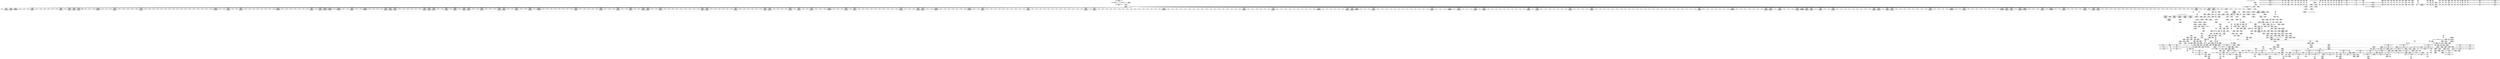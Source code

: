 digraph {
	CE0x53ba720 [shape=record,shape=Mrecord,label="{CE0x53ba720|i8*_getelementptr_inbounds_(_25_x_i8_,_25_x_i8_*_.str3,_i32_0,_i32_0)|*Constant*}"]
	CE0x53da840 [shape=record,shape=Mrecord,label="{CE0x53da840|12:_i32,_56:_i8*,_:_CRE_612,613_}"]
	CE0x53ee170 [shape=record,shape=Mrecord,label="{CE0x53ee170|inode_has_perm:tmp17|security/selinux/hooks.c,1617}"]
	CE0x5377320 [shape=record,shape=Mrecord,label="{CE0x5377320|104:_%struct.inode*,_:_CRE_222,223_}"]
	CE0x53614a0 [shape=record,shape=Mrecord,label="{CE0x53614a0|__validate_creds:cred|Function::__validate_creds&Arg::cred::}"]
	CE0x53676b0 [shape=record,shape=Mrecord,label="{CE0x53676b0|dentry_has_perm:tmp4|*LoadInst*|security/selinux/hooks.c,1627|*SummSink*}"]
	CE0x53d8370 [shape=record,shape=Mrecord,label="{CE0x53d8370|12:_i32,_56:_i8*,_:_CRE_581,582_}"]
	CE0x53ad030 [shape=record,shape=Mrecord,label="{CE0x53ad030|i64*_getelementptr_inbounds_(_8_x_i64_,_8_x_i64_*___llvm_gcov_ctr154,_i64_0,_i64_1)|*Constant*}"]
	CE0x53b6130 [shape=record,shape=Mrecord,label="{CE0x53b6130|__validate_creds:tmp2|include/linux/cred.h,173|*SummSink*}"]
	CE0x53d8cf0 [shape=record,shape=Mrecord,label="{CE0x53d8cf0|12:_i32,_56:_i8*,_:_CRE_589,590_}"]
	CE0x53b3bb0 [shape=record,shape=Mrecord,label="{CE0x53b3bb0|i64*_getelementptr_inbounds_(_2_x_i64_,_2_x_i64_*___llvm_gcov_ctr98,_i64_0,_i64_0)|*Constant*|*SummSink*}"]
	CE0x53eb150 [shape=record,shape=Mrecord,label="{CE0x53eb150|_ret_i32_%tmp6,_!dbg_!27716|security/selinux/hooks.c,197|*SummSource*}"]
	CE0x53a1d10 [shape=record,shape=Mrecord,label="{CE0x53a1d10|104:_%struct.inode*,_:_CRE_318,319_}"]
	CE0x68276c0 [shape=record,shape=Mrecord,label="{CE0x68276c0|_call_void_lockdep_rcu_suspicious(i8*_getelementptr_inbounds_(_25_x_i8_,_25_x_i8_*_.str3,_i32_0,_i32_0),_i32_2044,_i8*_getelementptr_inbounds_(_45_x_i8_,_45_x_i8_*_.str12,_i32_0,_i32_0))_#10,_!dbg_!27728|security/selinux/hooks.c,2044|*SummSource*}"]
	CE0x53f9ba0 [shape=record,shape=Mrecord,label="{CE0x53f9ba0|i32_512|*Constant*|*SummSource*}"]
	CE0x5376ad0 [shape=record,shape=Mrecord,label="{CE0x5376ad0|104:_%struct.inode*,_:_CRE_215,216_}"]
	CE0x53683f0 [shape=record,shape=Mrecord,label="{CE0x53683f0|selinux_quota_on:call5|security/selinux/hooks.c,2046|*SummSource*}"]
	CE0x5350810 [shape=record,shape=Mrecord,label="{CE0x5350810|i64_0|*Constant*}"]
	CE0x5352390 [shape=record,shape=Mrecord,label="{CE0x5352390|_call_void_lockdep_rcu_suspicious(i8*_getelementptr_inbounds_(_25_x_i8_,_25_x_i8_*_.str3,_i32_0,_i32_0),_i32_2044,_i8*_getelementptr_inbounds_(_45_x_i8_,_45_x_i8_*_.str12,_i32_0,_i32_0))_#10,_!dbg_!27728|security/selinux/hooks.c,2044|*SummSink*}"]
	CE0x539c250 [shape=record,shape=Mrecord,label="{CE0x539c250|i64*_getelementptr_inbounds_(_2_x_i64_,_2_x_i64_*___llvm_gcov_ctr153,_i64_0,_i64_1)|*Constant*|*SummSource*}"]
	CE0x53b1800 [shape=record,shape=Mrecord,label="{CE0x53b1800|inode_has_perm:cred|Function::inode_has_perm&Arg::cred::|*SummSource*}"]
	CE0x53a32b0 [shape=record,shape=Mrecord,label="{CE0x53a32b0|avc_has_perm:entry|*SummSink*}"]
	CE0x53b9750 [shape=record,shape=Mrecord,label="{CE0x53b9750|_call_void_mcount()_#3|*SummSink*}"]
	CE0x53cab90 [shape=record,shape=Mrecord,label="{CE0x53cab90|12:_i32,_56:_i8*,_:_CRE_206,207_}"]
	CE0x53a37c0 [shape=record,shape=Mrecord,label="{CE0x53a37c0|inode_has_perm:sclass|security/selinux/hooks.c,1617|*SummSink*}"]
	CE0x53c7f80 [shape=record,shape=Mrecord,label="{CE0x53c7f80|12:_i32,_56:_i8*,_:_CRE_173,174_}"]
	CE0x53d85d0 [shape=record,shape=Mrecord,label="{CE0x53d85d0|12:_i32,_56:_i8*,_:_CRE_583,584_}"]
	CE0x53558a0 [shape=record,shape=Mrecord,label="{CE0x53558a0|i1_true|*Constant*|*SummSink*}"]
	CE0x53bdea0 [shape=record,shape=Mrecord,label="{CE0x53bdea0|GLOBAL:inode_has_perm|*Constant*}"]
	CE0x53533b0 [shape=record,shape=Mrecord,label="{CE0x53533b0|dentry_has_perm:tmp3}"]
	CE0x53a2710 [shape=record,shape=Mrecord,label="{CE0x53a2710|GLOBAL:current_task|Global_var:current_task}"]
	CE0x5358b20 [shape=record,shape=Mrecord,label="{CE0x5358b20|selinux_quota_on:land.lhs.true2|*SummSink*}"]
	CE0x5370280 [shape=record,shape=Mrecord,label="{CE0x5370280|i32_78|*Constant*|*SummSink*}"]
	CE0x53a36e0 [shape=record,shape=Mrecord,label="{CE0x53a36e0|inode_has_perm:sclass|security/selinux/hooks.c,1617|*SummSource*}"]
	CE0x5371270 [shape=record,shape=Mrecord,label="{CE0x5371270|_ret_i32_%call,_!dbg_!27723|security/selinux/hooks.c,1632}"]
	CE0x53813d0 [shape=record,shape=Mrecord,label="{CE0x53813d0|__validate_creds:conv|include/linux/cred.h,173|*SummSource*}"]
	CE0x536db30 [shape=record,shape=Mrecord,label="{CE0x536db30|selinux_quota_on:if.then|*SummSource*}"]
	CE0x535c130 [shape=record,shape=Mrecord,label="{CE0x535c130|selinux_quota_on:tmp19|security/selinux/hooks.c,2044|*SummSink*}"]
	CE0x53b1980 [shape=record,shape=Mrecord,label="{CE0x53b1980|inode_has_perm:inode|Function::inode_has_perm&Arg::inode::}"]
	CE0x536e420 [shape=record,shape=Mrecord,label="{CE0x536e420|dentry_has_perm:bb}"]
	CE0x53ddd50 [shape=record,shape=Mrecord,label="{CE0x53ddd50|12:_i32,_56:_i8*,_:_CRE_776,792_|*MultipleSource*|*LoadInst*|security/selinux/hooks.c,1627|Function::inode_has_perm&Arg::inode::|security/selinux/hooks.c,1611}"]
	CE0x53d9a00 [shape=record,shape=Mrecord,label="{CE0x53d9a00|12:_i32,_56:_i8*,_:_CRE_600,601_}"]
	CE0x53ef380 [shape=record,shape=Mrecord,label="{CE0x53ef380|inode_has_perm:retval.0|*SummSink*}"]
	CE0x53ca6d0 [shape=record,shape=Mrecord,label="{CE0x53ca6d0|12:_i32,_56:_i8*,_:_CRE_202,203_}"]
	CE0x53dc150 [shape=record,shape=Mrecord,label="{CE0x53dc150|12:_i32,_56:_i8*,_:_CRE_672,680_|*MultipleSource*|*LoadInst*|security/selinux/hooks.c,1627|Function::inode_has_perm&Arg::inode::|security/selinux/hooks.c,1611}"]
	CE0x53cb230 [shape=record,shape=Mrecord,label="{CE0x53cb230|12:_i32,_56:_i8*,_:_CRE_224,232_|*MultipleSource*|*LoadInst*|security/selinux/hooks.c,1627|Function::inode_has_perm&Arg::inode::|security/selinux/hooks.c,1611}"]
	CE0x53d98d0 [shape=record,shape=Mrecord,label="{CE0x53d98d0|12:_i32,_56:_i8*,_:_CRE_599,600_}"]
	CE0x53bf690 [shape=record,shape=Mrecord,label="{CE0x53bf690|i32_5|*Constant*|*SummSink*}"]
	CE0x5354e20 [shape=record,shape=Mrecord,label="{CE0x5354e20|i8*_getelementptr_inbounds_(_25_x_i8_,_25_x_i8_*_.str3,_i32_0,_i32_0)|*Constant*|*SummSink*}"]
	CE0x53ae800 [shape=record,shape=Mrecord,label="{CE0x53ae800|inode_has_perm:if.then|*SummSink*}"]
	CE0x53a23e0 [shape=record,shape=Mrecord,label="{CE0x53a23e0|dentry_has_perm:tmp2|*SummSink*}"]
	CE0x5353a70 [shape=record,shape=Mrecord,label="{CE0x5353a70|_call_void_mcount()_#3|*SummSink*}"]
	CE0x53cf2f0 [shape=record,shape=Mrecord,label="{CE0x53cf2f0|12:_i32,_56:_i8*,_:_CRE_289,290_}"]
	CE0x5358690 [shape=record,shape=Mrecord,label="{CE0x5358690|get_current:entry|*SummSink*}"]
	CE0x539bdc0 [shape=record,shape=Mrecord,label="{CE0x539bdc0|104:_%struct.inode*,_:_CRE_200,201_}"]
	CE0x535f580 [shape=record,shape=Mrecord,label="{CE0x535f580|selinux_quota_on:tmp13|security/selinux/hooks.c,2044|*SummSink*}"]
	CE0x53e4610 [shape=record,shape=Mrecord,label="{CE0x53e4610|12:_i32,_56:_i8*,_:_CRE_933,934_}"]
	CE0x5371090 [shape=record,shape=Mrecord,label="{CE0x5371090|i32_32768|*Constant*|*SummSink*}"]
	CE0x5381b90 [shape=record,shape=Mrecord,label="{CE0x5381b90|inode_has_perm:bb}"]
	CE0x53e1430 [shape=record,shape=Mrecord,label="{CE0x53e1430|12:_i32,_56:_i8*,_:_CRE_891,892_}"]
	CE0x53d6a80 [shape=record,shape=Mrecord,label="{CE0x53d6a80|12:_i32,_56:_i8*,_:_CRE_560,561_}"]
	CE0x53e0ab0 [shape=record,shape=Mrecord,label="{CE0x53e0ab0|12:_i32,_56:_i8*,_:_CRE_883,884_}"]
	CE0x537c3b0 [shape=record,shape=Mrecord,label="{CE0x537c3b0|12:_i32,_56:_i8*,_:_CRE_112,120_|*MultipleSource*|*LoadInst*|security/selinux/hooks.c,1627|Function::inode_has_perm&Arg::inode::|security/selinux/hooks.c,1611}"]
	CE0x536c4d0 [shape=record,shape=Mrecord,label="{CE0x536c4d0|dentry_has_perm:cred|Function::dentry_has_perm&Arg::cred::|*SummSink*}"]
	CE0x5350e60 [shape=record,shape=Mrecord,label="{CE0x5350e60|i64_2|*Constant*|*SummSink*}"]
	CE0x5369220 [shape=record,shape=Mrecord,label="{CE0x5369220|_ret_i32_%call5,_!dbg_!27740|security/selinux/hooks.c,2046}"]
	CE0x53d29e0 [shape=record,shape=Mrecord,label="{CE0x53d29e0|12:_i32,_56:_i8*,_:_CRE_432,440_|*MultipleSource*|*LoadInst*|security/selinux/hooks.c,1627|Function::inode_has_perm&Arg::inode::|security/selinux/hooks.c,1611}"]
	CE0x534bb20 [shape=record,shape=Mrecord,label="{CE0x534bb20|selinux_quota_on:tmp}"]
	CE0x53f30d0 [shape=record,shape=Mrecord,label="{CE0x53f30d0|inode_has_perm:sclass|security/selinux/hooks.c,1617}"]
	CE0x54160e0 [shape=record,shape=Mrecord,label="{CE0x54160e0|cred_sid:tmp6|security/selinux/hooks.c,197|*SummSource*}"]
	CE0x53bbc30 [shape=record,shape=Mrecord,label="{CE0x53bbc30|inode_has_perm:do.end|*SummSink*}"]
	CE0x53b15f0 [shape=record,shape=Mrecord,label="{CE0x53b15f0|inode_has_perm:cred|Function::inode_has_perm&Arg::cred::}"]
	CE0x5350db0 [shape=record,shape=Mrecord,label="{CE0x5350db0|selinux_quota_on:tmp|*SummSink*}"]
	CE0x5382390 [shape=record,shape=Mrecord,label="{CE0x5382390|selinux_quota_on:dentry|Function::selinux_quota_on&Arg::dentry::|*SummSource*}"]
	CE0x53674c0 [shape=record,shape=Mrecord,label="{CE0x53674c0|104:_%struct.inode*,_:_CRE_8,12_|*MultipleSource*|Function::selinux_quota_on&Arg::dentry::|Function::dentry_has_perm&Arg::dentry::|security/selinux/hooks.c,1627}"]
	CE0x535d1a0 [shape=record,shape=Mrecord,label="{CE0x535d1a0|i64_5|*Constant*}"]
	CE0x5362340 [shape=record,shape=Mrecord,label="{CE0x5362340|inode_has_perm:tmp4|security/selinux/hooks.c,1609}"]
	CE0x53bfeb0 [shape=record,shape=Mrecord,label="{CE0x53bfeb0|COLLAPSED:_GCMRE___llvm_gcov_ctr98_internal_global_2_x_i64_zeroinitializer:_elem_0:default:}"]
	CE0x53cda00 [shape=record,shape=Mrecord,label="{CE0x53cda00|12:_i32,_56:_i8*,_:_CRE_268,269_}"]
	CE0x535a780 [shape=record,shape=Mrecord,label="{CE0x535a780|12:_i32,_56:_i8*,_:_CRE_162,163_}"]
	CE0x5386e20 [shape=record,shape=Mrecord,label="{CE0x5386e20|selinux_quota_on:tmp9|security/selinux/hooks.c,2044|*SummSource*}"]
	CE0x53d9540 [shape=record,shape=Mrecord,label="{CE0x53d9540|12:_i32,_56:_i8*,_:_CRE_596,597_}"]
	CE0x53dd2b0 [shape=record,shape=Mrecord,label="{CE0x53dd2b0|12:_i32,_56:_i8*,_:_CRE_736,740_|*MultipleSource*|*LoadInst*|security/selinux/hooks.c,1627|Function::inode_has_perm&Arg::inode::|security/selinux/hooks.c,1611}"]
	CE0x53d79f0 [shape=record,shape=Mrecord,label="{CE0x53d79f0|12:_i32,_56:_i8*,_:_CRE_573,574_}"]
	CE0x53f3930 [shape=record,shape=Mrecord,label="{CE0x53f3930|inode_has_perm:and|security/selinux/hooks.c,1611}"]
	CE0x53a7890 [shape=record,shape=Mrecord,label="{CE0x53a7890|__validate_creds:tmp4|include/linux/cred.h,173|*SummSource*}"]
	CE0x53d6820 [shape=record,shape=Mrecord,label="{CE0x53d6820|12:_i32,_56:_i8*,_:_CRE_558,559_}"]
	CE0x53db1c0 [shape=record,shape=Mrecord,label="{CE0x53db1c0|12:_i32,_56:_i8*,_:_CRE_620,621_}"]
	CE0x53c6e00 [shape=record,shape=Mrecord,label="{CE0x53c6e00|inode_has_perm:tmp14|security/selinux/hooks.c,1614|*SummSource*}"]
	CE0x53e5250 [shape=record,shape=Mrecord,label="{CE0x53e5250|12:_i32,_56:_i8*,_:_CRE_976,977_}"]
	CE0x5349d40 [shape=record,shape=Mrecord,label="{CE0x5349d40|selinux_quota_on:tmp4|security/selinux/hooks.c,2044|*SummSource*}"]
	CE0x53ac100 [shape=record,shape=Mrecord,label="{CE0x53ac100|i64*_getelementptr_inbounds_(_8_x_i64_,_8_x_i64_*___llvm_gcov_ctr154,_i64_0,_i64_1)|*Constant*|*SummSource*}"]
	CE0x53e1a20 [shape=record,shape=Mrecord,label="{CE0x53e1a20|12:_i32,_56:_i8*,_:_CRE_896,897_}"]
	CE0x535bd90 [shape=record,shape=Mrecord,label="{CE0x535bd90|selinux_quota_on:entry}"]
	CE0x53abfb0 [shape=record,shape=Mrecord,label="{CE0x53abfb0|inode_has_perm:tmp1|*SummSink*}"]
	CE0x5343250 [shape=record,shape=Mrecord,label="{CE0x5343250|i64*_getelementptr_inbounds_(_11_x_i64_,_11_x_i64_*___llvm_gcov_ctr152,_i64_0,_i64_1)|*Constant*|*SummSink*}"]
	CE0x537ded0 [shape=record,shape=Mrecord,label="{CE0x537ded0|__validate_creds:expval|include/linux/cred.h,173|*SummSource*}"]
	CE0x53cacc0 [shape=record,shape=Mrecord,label="{CE0x53cacc0|12:_i32,_56:_i8*,_:_CRE_207,208_}"]
	CE0x53b1510 [shape=record,shape=Mrecord,label="{CE0x53b1510|inode_has_perm:entry|*SummSink*}"]
	CE0x53cadf0 [shape=record,shape=Mrecord,label="{CE0x53cadf0|12:_i32,_56:_i8*,_:_CRE_208,210_|*MultipleSource*|*LoadInst*|security/selinux/hooks.c,1627|Function::inode_has_perm&Arg::inode::|security/selinux/hooks.c,1611}"]
	CE0x534e680 [shape=record,shape=Mrecord,label="{CE0x534e680|selinux_quota_on:tmp1|*SummSink*}"]
	CE0x53bb160 [shape=record,shape=Mrecord,label="{CE0x53bb160|12:_i32,_56:_i8*,_:_CRE_56,64_|*MultipleSource*|*LoadInst*|security/selinux/hooks.c,1627|Function::inode_has_perm&Arg::inode::|security/selinux/hooks.c,1611}"]
	CE0x53e2f80 [shape=record,shape=Mrecord,label="{CE0x53e2f80|12:_i32,_56:_i8*,_:_CRE_914,915_}"]
	CE0x53d1f70 [shape=record,shape=Mrecord,label="{CE0x53d1f70|12:_i32,_56:_i8*,_:_CRE_392,400_|*MultipleSource*|*LoadInst*|security/selinux/hooks.c,1627|Function::inode_has_perm&Arg::inode::|security/selinux/hooks.c,1611}"]
	CE0x5416cb0 [shape=record,shape=Mrecord,label="{CE0x5416cb0|__validate_creds:tmp9|include/linux/cred.h,175|*SummSink*}"]
	CE0x53c06a0 [shape=record,shape=Mrecord,label="{CE0x53c06a0|cred_sid:security|security/selinux/hooks.c,196|*SummSource*}"]
	CE0x53d4a70 [shape=record,shape=Mrecord,label="{CE0x53d4a70|12:_i32,_56:_i8*,_:_CRE_496,500_|*MultipleSource*|*LoadInst*|security/selinux/hooks.c,1627|Function::inode_has_perm&Arg::inode::|security/selinux/hooks.c,1611}"]
	CE0x5381b20 [shape=record,shape=Mrecord,label="{CE0x5381b20|inode_has_perm:if.end|*SummSink*}"]
	CE0x53b3aa0 [shape=record,shape=Mrecord,label="{CE0x53b3aa0|dentry_has_perm:tmp2}"]
	CE0x53f5460 [shape=record,shape=Mrecord,label="{CE0x53f5460|i64_0|*Constant*}"]
	CE0x53eae40 [shape=record,shape=Mrecord,label="{CE0x53eae40|cred_sid:cred|Function::cred_sid&Arg::cred::|*SummSource*}"]
	CE0x53dc5c0 [shape=record,shape=Mrecord,label="{CE0x53dc5c0|12:_i32,_56:_i8*,_:_CRE_684,688_|*MultipleSource*|*LoadInst*|security/selinux/hooks.c,1627|Function::inode_has_perm&Arg::inode::|security/selinux/hooks.c,1611}"]
	CE0x535aea0 [shape=record,shape=Mrecord,label="{CE0x535aea0|12:_i32,_56:_i8*,_:_CRE_168,169_}"]
	CE0x53a13c0 [shape=record,shape=Mrecord,label="{CE0x53a13c0|104:_%struct.inode*,_:_CRE_310,311_}"]
	CE0x540e3d0 [shape=record,shape=Mrecord,label="{CE0x540e3d0|i32_3|*Constant*|*SummSink*}"]
	CE0x53e3570 [shape=record,shape=Mrecord,label="{CE0x53e3570|12:_i32,_56:_i8*,_:_CRE_919,920_}"]
	CE0x53c7480 [shape=record,shape=Mrecord,label="{CE0x53c7480|inode_has_perm:call|security/selinux/hooks.c,1614|*SummSink*}"]
	CE0x53a08e0 [shape=record,shape=Mrecord,label="{CE0x53a08e0|104:_%struct.inode*,_:_CRE_296,304_|*MultipleSource*|Function::selinux_quota_on&Arg::dentry::|Function::dentry_has_perm&Arg::dentry::|security/selinux/hooks.c,1627}"]
	CE0x53cf550 [shape=record,shape=Mrecord,label="{CE0x53cf550|12:_i32,_56:_i8*,_:_CRE_291,292_}"]
	CE0x534bfc0 [shape=record,shape=Mrecord,label="{CE0x534bfc0|i64_1|*Constant*}"]
	CE0x53a4000 [shape=record,shape=Mrecord,label="{CE0x53a4000|inode_has_perm:call4|security/selinux/hooks.c,1617|*SummSource*}"]
	CE0x53cc110 [shape=record,shape=Mrecord,label="{CE0x53cc110|12:_i32,_56:_i8*,_:_CRE_247,248_}"]
	CE0x53d6e10 [shape=record,shape=Mrecord,label="{CE0x53d6e10|12:_i32,_56:_i8*,_:_CRE_563,564_}"]
	CE0x5367030 [shape=record,shape=Mrecord,label="{CE0x5367030|i8_1|*Constant*}"]
	CE0x53bdd70 [shape=record,shape=Mrecord,label="{CE0x53bdd70|dentry_has_perm:call|security/selinux/hooks.c,1632|*SummSink*}"]
	CE0x53eab40 [shape=record,shape=Mrecord,label="{CE0x53eab40|cred_sid:entry|*SummSource*}"]
	CE0x53849a0 [shape=record,shape=Mrecord,label="{CE0x53849a0|i64_5|*Constant*|*SummSource*}"]
	CE0x53430f0 [shape=record,shape=Mrecord,label="{CE0x53430f0|i64_3|*Constant*|*SummSource*}"]
	CE0x5374c50 [shape=record,shape=Mrecord,label="{CE0x5374c50|i32_1|*Constant*}"]
	CE0x53cb050 [shape=record,shape=Mrecord,label="{CE0x53cb050|12:_i32,_56:_i8*,_:_CRE_216,224_|*MultipleSource*|*LoadInst*|security/selinux/hooks.c,1627|Function::inode_has_perm&Arg::inode::|security/selinux/hooks.c,1611}"]
	CE0x53a1210 [shape=record,shape=Mrecord,label="{CE0x53a1210|104:_%struct.inode*,_:_CRE_308,309_}"]
	CE0x53f9350 [shape=record,shape=Mrecord,label="{CE0x53f9350|inode_has_perm:tmp11|security/selinux/hooks.c,1612|*SummSource*}"]
	CE0x53be010 [shape=record,shape=Mrecord,label="{CE0x53be010|GLOBAL:inode_has_perm|*Constant*|*SummSource*}"]
	CE0x5374e50 [shape=record,shape=Mrecord,label="{CE0x5374e50|cred_sid:sid|security/selinux/hooks.c,197|*SummSource*}"]
	CE0x53c6820 [shape=record,shape=Mrecord,label="{CE0x53c6820|inode_has_perm:tmp13|security/selinux/hooks.c,1614|*SummSink*}"]
	CE0x5381c80 [shape=record,shape=Mrecord,label="{CE0x5381c80|inode_has_perm:bb|*SummSource*}"]
	CE0x5371520 [shape=record,shape=Mrecord,label="{CE0x5371520|dentry_has_perm:av|Function::dentry_has_perm&Arg::av::|*SummSource*}"]
	CE0x53746c0 [shape=record,shape=Mrecord,label="{CE0x53746c0|cred_sid:tmp5|security/selinux/hooks.c,196|*SummSource*}"]
	CE0x537fb80 [shape=record,shape=Mrecord,label="{CE0x537fb80|inode_has_perm:tmp5|security/selinux/hooks.c,1609|*SummSink*}"]
	CE0x535d5b0 [shape=record,shape=Mrecord,label="{CE0x535d5b0|inode_has_perm:tmp}"]
	CE0x5381610 [shape=record,shape=Mrecord,label="{CE0x5381610|GLOBAL:__validate_creds|*Constant*|*SummSink*}"]
	CE0x53a1be0 [shape=record,shape=Mrecord,label="{CE0x53a1be0|104:_%struct.inode*,_:_CRE_317,318_}"]
	CE0x5354fa0 [shape=record,shape=Mrecord,label="{CE0x5354fa0|i32_2044|*Constant*}"]
	CE0x53690b0 [shape=record,shape=Mrecord,label="{CE0x53690b0|i64*_getelementptr_inbounds_(_2_x_i64_,_2_x_i64_*___llvm_gcov_ctr98,_i64_0,_i64_0)|*Constant*}"]
	CE0x535a190 [shape=record,shape=Mrecord,label="{CE0x535a190|12:_i32,_56:_i8*,_:_CRE_157,158_}"]
	CE0x5381680 [shape=record,shape=Mrecord,label="{CE0x5381680|GLOBAL:__validate_creds|*Constant*|*SummSource*}"]
	CE0x5368d80 [shape=record,shape=Mrecord,label="{CE0x5368d80|_ret_i32_%call,_!dbg_!27723|security/selinux/hooks.c,1632|*SummSource*}"]
	CE0x53f6b80 [shape=record,shape=Mrecord,label="{CE0x53f6b80|inode_has_perm:tmp7|security/selinux/hooks.c,1611|*SummSink*}"]
	CE0x539ba00 [shape=record,shape=Mrecord,label="{CE0x539ba00|104:_%struct.inode*,_:_CRE_196,197_}"]
	CE0x53a15f0 [shape=record,shape=Mrecord,label="{CE0x53a15f0|104:_%struct.inode*,_:_CRE_312,313_}"]
	CE0x53c11a0 [shape=record,shape=Mrecord,label="{CE0x53c11a0|12:_i32,_56:_i8*,_:_CRE_16,24_|*MultipleSource*|*LoadInst*|security/selinux/hooks.c,1627|Function::inode_has_perm&Arg::inode::|security/selinux/hooks.c,1611}"]
	CE0x5375de0 [shape=record,shape=Mrecord,label="{CE0x5375de0|12:_i32,_56:_i8*,_:_CRE_156,157_}"]
	CE0x5358720 [shape=record,shape=Mrecord,label="{CE0x5358720|_ret_%struct.task_struct*_%tmp4,_!dbg_!27714|./arch/x86/include/asm/current.h,14|*SummSource*}"]
	CE0x5355ad0 [shape=record,shape=Mrecord,label="{CE0x5355ad0|dentry_has_perm:tmp1|*SummSink*}"]
	CE0x5368280 [shape=record,shape=Mrecord,label="{CE0x5368280|selinux_quota_on:tmp21|security/selinux/hooks.c,2044|*SummSource*}"]
	CE0x53c6370 [shape=record,shape=Mrecord,label="{CE0x53c6370|i64*_getelementptr_inbounds_(_8_x_i64_,_8_x_i64_*___llvm_gcov_ctr154,_i64_0,_i64_6)|*Constant*|*SummSink*}"]
	CE0x53d6350 [shape=record,shape=Mrecord,label="{CE0x53d6350|12:_i32,_56:_i8*,_:_CRE_554,555_}"]
	CE0x53d9ec0 [shape=record,shape=Mrecord,label="{CE0x53d9ec0|12:_i32,_56:_i8*,_:_CRE_604,605_}"]
	CE0x53d97a0 [shape=record,shape=Mrecord,label="{CE0x53d97a0|12:_i32,_56:_i8*,_:_CRE_598,599_}"]
	CE0x5358290 [shape=record,shape=Mrecord,label="{CE0x5358290|selinux_quota_on:tmp12|security/selinux/hooks.c,2044|*SummSink*}"]
	CE0x53c08e0 [shape=record,shape=Mrecord,label="{CE0x53c08e0|i32_4|*Constant*|*SummSource*}"]
	CE0x53c67b0 [shape=record,shape=Mrecord,label="{CE0x53c67b0|inode_has_perm:tmp13|security/selinux/hooks.c,1614|*SummSource*}"]
	CE0x53f2a70 [shape=record,shape=Mrecord,label="{CE0x53f2a70|inode_has_perm:sid3|security/selinux/hooks.c,1617|*SummSource*}"]
	CE0x53aaae0 [shape=record,shape=Mrecord,label="{CE0x53aaae0|cred_sid:tmp1}"]
	CE0x5370210 [shape=record,shape=Mrecord,label="{CE0x5370210|i32_78|*Constant*}"]
	CE0x53f51c0 [shape=record,shape=Mrecord,label="{CE0x53f51c0|inode_has_perm:conv|security/selinux/hooks.c,1611|*SummSink*}"]
	CE0x53cc370 [shape=record,shape=Mrecord,label="{CE0x53cc370|12:_i32,_56:_i8*,_:_CRE_249,250_}"]
	CE0x53dad00 [shape=record,shape=Mrecord,label="{CE0x53dad00|12:_i32,_56:_i8*,_:_CRE_616,617_}"]
	CE0x53cfc70 [shape=record,shape=Mrecord,label="{CE0x53cfc70|12:_i32,_56:_i8*,_:_CRE_297,298_}"]
	CE0x535a9e0 [shape=record,shape=Mrecord,label="{CE0x535a9e0|12:_i32,_56:_i8*,_:_CRE_164,165_}"]
	CE0x53e18f0 [shape=record,shape=Mrecord,label="{CE0x53e18f0|12:_i32,_56:_i8*,_:_CRE_895,896_}"]
	CE0x53bff90 [shape=record,shape=Mrecord,label="{CE0x53bff90|i64_1|*Constant*}"]
	CE0x53bd910 [shape=record,shape=Mrecord,label="{CE0x53bd910|dentry_has_perm:dentry1|security/selinux/hooks.c,1631}"]
	CE0x535f940 [shape=record,shape=Mrecord,label="{CE0x535f940|i64_1|*Constant*|*SummSink*}"]
	CE0x53567c0 [shape=record,shape=Mrecord,label="{CE0x53567c0|12:_i32,_56:_i8*,_:_CRE_142,143_}"]
	CE0x53dfda0 [shape=record,shape=Mrecord,label="{CE0x53dfda0|12:_i32,_56:_i8*,_:_CRE_872,873_}"]
	CE0x539dea0 [shape=record,shape=Mrecord,label="{CE0x539dea0|__validate_creds:tmp5|include/linux/cred.h,173}"]
	CE0x5379f30 [shape=record,shape=Mrecord,label="{CE0x5379f30|104:_%struct.inode*,_:_CRE_153,154_}"]
	CE0x53d0980 [shape=record,shape=Mrecord,label="{CE0x53d0980|12:_i32,_56:_i8*,_:_CRE_308,309_}"]
	CE0x53769a0 [shape=record,shape=Mrecord,label="{CE0x53769a0|104:_%struct.inode*,_:_CRE_214,215_}"]
	CE0x53b86e0 [shape=record,shape=Mrecord,label="{CE0x53b86e0|__validate_creds:tmp|*SummSink*}"]
	CE0x5415e00 [shape=record,shape=Mrecord,label="{CE0x5415e00|0:_i32,_4:_i32,_8:_i32,_12:_i32,_:_CMRE_20,24_|*MultipleSource*|security/selinux/hooks.c,196|*LoadInst*|security/selinux/hooks.c,196|security/selinux/hooks.c,197}"]
	CE0x53c8a30 [shape=record,shape=Mrecord,label="{CE0x53c8a30|12:_i32,_56:_i8*,_:_CRE_182,183_}"]
	CE0x53542e0 [shape=record,shape=Mrecord,label="{CE0x53542e0|__validate_creds:tmp3|include/linux/cred.h,173}"]
	CE0x5379e40 [shape=record,shape=Mrecord,label="{CE0x5379e40|104:_%struct.inode*,_:_CRE_152,153_}"]
	CE0x53a0b00 [shape=record,shape=Mrecord,label="{CE0x53a0b00|104:_%struct.inode*,_:_CRE_304,305_}"]
	CE0x53599f0 [shape=record,shape=Mrecord,label="{CE0x53599f0|i64*_getelementptr_inbounds_(_11_x_i64_,_11_x_i64_*___llvm_gcov_ctr152,_i64_0,_i64_0)|*Constant*|*SummSink*}"]
	CE0x53777e0 [shape=record,shape=Mrecord,label="{CE0x53777e0|104:_%struct.inode*,_:_CRE_240,248_|*MultipleSource*|Function::selinux_quota_on&Arg::dentry::|Function::dentry_has_perm&Arg::dentry::|security/selinux/hooks.c,1627}"]
	CE0x53ce120 [shape=record,shape=Mrecord,label="{CE0x53ce120|12:_i32,_56:_i8*,_:_CRE_274,275_}"]
	CE0x53e2730 [shape=record,shape=Mrecord,label="{CE0x53e2730|12:_i32,_56:_i8*,_:_CRE_907,908_}"]
	CE0x53eb980 [shape=record,shape=Mrecord,label="{CE0x53eb980|inode_has_perm:tmp15|*LoadInst*|security/selinux/hooks.c,1615}"]
	CE0x53a7720 [shape=record,shape=Mrecord,label="{CE0x53a7720|__validate_creds:tmp4|include/linux/cred.h,173}"]
	CE0x535e050 [shape=record,shape=Mrecord,label="{CE0x535e050|i8*_getelementptr_inbounds_(_45_x_i8_,_45_x_i8_*_.str12,_i32_0,_i32_0)|*Constant*}"]
	CE0x53b2670 [shape=record,shape=Mrecord,label="{CE0x53b2670|inode_has_perm:adp|Function::inode_has_perm&Arg::adp::|*SummSource*}"]
	CE0x53de380 [shape=record,shape=Mrecord,label="{CE0x53de380|12:_i32,_56:_i8*,_:_CRE_808,816_|*MultipleSource*|*LoadInst*|security/selinux/hooks.c,1627|Function::inode_has_perm&Arg::inode::|security/selinux/hooks.c,1611}"]
	CE0x535d510 [shape=record,shape=Mrecord,label="{CE0x535d510|i64*_getelementptr_inbounds_(_8_x_i64_,_8_x_i64_*___llvm_gcov_ctr154,_i64_0,_i64_0)|*Constant*|*SummSink*}"]
	CE0x53a20a0 [shape=record,shape=Mrecord,label="{CE0x53a20a0|dentry_has_perm:tmp4|*LoadInst*|security/selinux/hooks.c,1627|*SummSource*}"]
	CE0x53d38c0 [shape=record,shape=Mrecord,label="{CE0x53d38c0|12:_i32,_56:_i8*,_:_CRE_474,475_}"]
	CE0x53db2f0 [shape=record,shape=Mrecord,label="{CE0x53db2f0|12:_i32,_56:_i8*,_:_CRE_621,622_}"]
	CE0x53de9e0 [shape=record,shape=Mrecord,label="{CE0x53de9e0|12:_i32,_56:_i8*,_:_CRE_832,840_|*MultipleSource*|*LoadInst*|security/selinux/hooks.c,1627|Function::inode_has_perm&Arg::inode::|security/selinux/hooks.c,1611}"]
	CE0x539c090 [shape=record,shape=Mrecord,label="{CE0x539c090|104:_%struct.inode*,_:_CRE_203,204_}"]
	CE0x5371420 [shape=record,shape=Mrecord,label="{CE0x5371420|dentry_has_perm:av|Function::dentry_has_perm&Arg::av::}"]
	CE0x535cb40 [shape=record,shape=Mrecord,label="{CE0x535cb40|%struct.task_struct*_(%struct.task_struct**)*_asm_movq_%gs:$_1:P_,$0_,_r,im,_dirflag_,_fpsr_,_flags_|*SummSource*}"]
	CE0x53cd410 [shape=record,shape=Mrecord,label="{CE0x53cd410|12:_i32,_56:_i8*,_:_CRE_263,264_}"]
	CE0x53cf420 [shape=record,shape=Mrecord,label="{CE0x53cf420|12:_i32,_56:_i8*,_:_CRE_290,291_}"]
	CE0x5359dc0 [shape=record,shape=Mrecord,label="{CE0x5359dc0|get_current:tmp1|*SummSource*}"]
	CE0x53d9080 [shape=record,shape=Mrecord,label="{CE0x53d9080|12:_i32,_56:_i8*,_:_CRE_592,593_}"]
	CE0x536f310 [shape=record,shape=Mrecord,label="{CE0x536f310|i32_1|*Constant*|*SummSink*}"]
	CE0x53c9e80 [shape=record,shape=Mrecord,label="{CE0x53c9e80|12:_i32,_56:_i8*,_:_CRE_195,196_}"]
	CE0x53af7b0 [shape=record,shape=Mrecord,label="{CE0x53af7b0|__validate_creds:file|Function::__validate_creds&Arg::file::|*SummSource*}"]
	CE0x53f9c90 [shape=record,shape=Mrecord,label="{CE0x53f9c90|i32_512|*Constant*|*SummSink*}"]
	CE0x53c0540 [shape=record,shape=Mrecord,label="{CE0x53c0540|cred_sid:tmp4|*LoadInst*|security/selinux/hooks.c,196}"]
	CE0x5413970 [shape=record,shape=Mrecord,label="{CE0x5413970|GLOBAL:__invalid_creds|*Constant*|*SummSink*}"]
	CE0x53f8370 [shape=record,shape=Mrecord,label="{CE0x53f8370|inode_has_perm:tmp10|security/selinux/hooks.c,1611}"]
	CE0x53d3d90 [shape=record,shape=Mrecord,label="{CE0x53d3d90|12:_i32,_56:_i8*,_:_CRE_478,479_}"]
	CE0x5360930 [shape=record,shape=Mrecord,label="{CE0x5360930|_call_void___validate_creds(%struct.cred*_%cred,_i8*_getelementptr_inbounds_(_25_x_i8_,_25_x_i8_*_.str3,_i32_0,_i32_0),_i32_1609)_#10,_!dbg_!27719|security/selinux/hooks.c,1609|*SummSource*}"]
	CE0x68275c0 [shape=record,shape=Mrecord,label="{CE0x68275c0|i8_1|*Constant*|*SummSink*}"]
	CE0x5375b80 [shape=record,shape=Mrecord,label="{CE0x5375b80|12:_i32,_56:_i8*,_:_CRE_154,155_}"]
	CE0x53e4280 [shape=record,shape=Mrecord,label="{CE0x53e4280|12:_i32,_56:_i8*,_:_CRE_930,931_}"]
	CE0x5377e00 [shape=record,shape=Mrecord,label="{CE0x5377e00|104:_%struct.inode*,_:_CRE_264,272_|*MultipleSource*|Function::selinux_quota_on&Arg::dentry::|Function::dentry_has_perm&Arg::dentry::|security/selinux/hooks.c,1627}"]
	CE0x53f29a0 [shape=record,shape=Mrecord,label="{CE0x53f29a0|inode_has_perm:sid3|security/selinux/hooks.c,1617}"]
	CE0x538a530 [shape=record,shape=Mrecord,label="{CE0x538a530|selinux_quota_on:tmp11|security/selinux/hooks.c,2044|*SummSink*}"]
	CE0x53d0d10 [shape=record,shape=Mrecord,label="{CE0x53d0d10|12:_i32,_56:_i8*,_:_CRE_311,312_}"]
	CE0x537aa70 [shape=record,shape=Mrecord,label="{CE0x537aa70|104:_%struct.inode*,_:_CRE_165,166_}"]
	CE0x53a3aa0 [shape=record,shape=Mrecord,label="{CE0x53a3aa0|inode_has_perm:tmp18|security/selinux/hooks.c,1617|*SummSource*}"]
	CE0x53cfda0 [shape=record,shape=Mrecord,label="{CE0x53cfda0|12:_i32,_56:_i8*,_:_CRE_298,299_}"]
	CE0x5376e60 [shape=record,shape=Mrecord,label="{CE0x5376e60|104:_%struct.inode*,_:_CRE_218,219_}"]
	CE0x53ae4d0 [shape=record,shape=Mrecord,label="{CE0x53ae4d0|i64*_getelementptr_inbounds_(_2_x_i64_,_2_x_i64_*___llvm_gcov_ctr131,_i64_0,_i64_1)|*Constant*|*SummSink*}"]
	CE0x53c0770 [shape=record,shape=Mrecord,label="{CE0x53c0770|cred_sid:security|security/selinux/hooks.c,196|*SummSink*}"]
	CE0x539c900 [shape=record,shape=Mrecord,label="{CE0x539c900|inode_has_perm:tmp1}"]
	CE0x536bd30 [shape=record,shape=Mrecord,label="{CE0x536bd30|get_current:bb|*SummSink*}"]
	CE0x5413700 [shape=record,shape=Mrecord,label="{CE0x5413700|GLOBAL:__invalid_creds|*Constant*|*SummSource*}"]
	CE0x535b100 [shape=record,shape=Mrecord,label="{CE0x535b100|12:_i32,_56:_i8*,_:_CRE_170,171_}"]
	CE0x53f5da0 [shape=record,shape=Mrecord,label="{CE0x53f5da0|inode_has_perm:expval|security/selinux/hooks.c,1611|*SummSink*}"]
	CE0x537bab0 [shape=record,shape=Mrecord,label="{CE0x537bab0|get_current:tmp4|./arch/x86/include/asm/current.h,14}"]
	CE0x536bfb0 [shape=record,shape=Mrecord,label="{CE0x536bfb0|selinux_quota_on:land.lhs.true|*SummSource*}"]
	CE0x53a8330 [shape=record,shape=Mrecord,label="{CE0x53a8330|__validate_creds:bb|*SummSource*}"]
	CE0x539e8c0 [shape=record,shape=Mrecord,label="{CE0x539e8c0|i64*_getelementptr_inbounds_(_5_x_i64_,_5_x_i64_*___llvm_gcov_ctr155,_i64_0,_i64_3)|*Constant*|*SummSink*}"]
	CE0x53b1f30 [shape=record,shape=Mrecord,label="{CE0x53b1f30|inode_has_perm:perms|Function::inode_has_perm&Arg::perms::}"]
	CE0x53ac550 [shape=record,shape=Mrecord,label="{CE0x53ac550|__validate_creds:call|include/linux/cred.h,173}"]
	CE0x53daf60 [shape=record,shape=Mrecord,label="{CE0x53daf60|12:_i32,_56:_i8*,_:_CRE_618,619_}"]
	CE0x53e5a30 [shape=record,shape=Mrecord,label="{CE0x53e5a30|12:_i32,_56:_i8*,_:_CRE_981,982_}"]
	CE0x53d1b00 [shape=record,shape=Mrecord,label="{CE0x53d1b00|12:_i32,_56:_i8*,_:_CRE_376,384_|*MultipleSource*|*LoadInst*|security/selinux/hooks.c,1627|Function::inode_has_perm&Arg::inode::|security/selinux/hooks.c,1611}"]
	CE0x53eb730 [shape=record,shape=Mrecord,label="{CE0x53eb730|i32_10|*Constant*|*SummSink*}"]
	CE0x53d8700 [shape=record,shape=Mrecord,label="{CE0x53d8700|12:_i32,_56:_i8*,_:_CRE_584,585_}"]
	CE0x53d5220 [shape=record,shape=Mrecord,label="{CE0x53d5220|12:_i32,_56:_i8*,_:_CRE_512,520_|*MultipleSource*|*LoadInst*|security/selinux/hooks.c,1627|Function::inode_has_perm&Arg::inode::|security/selinux/hooks.c,1611}"]
	CE0x53bd8a0 [shape=record,shape=Mrecord,label="{CE0x53bd8a0|dentry_has_perm:call|security/selinux/hooks.c,1632}"]
	CE0x534f450 [shape=record,shape=Mrecord,label="{CE0x534f450|104:_%struct.inode*,_:_CRE_56,64_|*MultipleSource*|Function::selinux_quota_on&Arg::dentry::|Function::dentry_has_perm&Arg::dentry::|security/selinux/hooks.c,1627}"]
	CE0x5361f60 [shape=record,shape=Mrecord,label="{CE0x5361f60|__validate_creds:expval|include/linux/cred.h,173}"]
	CE0x5359d50 [shape=record,shape=Mrecord,label="{CE0x5359d50|get_current:tmp1}"]
	CE0x53779c0 [shape=record,shape=Mrecord,label="{CE0x53779c0|104:_%struct.inode*,_:_CRE_248,256_|*MultipleSource*|Function::selinux_quota_on&Arg::dentry::|Function::dentry_has_perm&Arg::dentry::|security/selinux/hooks.c,1627}"]
	CE0x53cd8d0 [shape=record,shape=Mrecord,label="{CE0x53cd8d0|12:_i32,_56:_i8*,_:_CRE_267,268_}"]
	CE0x536f9b0 [shape=record,shape=Mrecord,label="{CE0x536f9b0|selinux_quota_on:cred4|security/selinux/hooks.c,2044|*SummSink*}"]
	CE0x5350200 [shape=record,shape=Mrecord,label="{CE0x5350200|104:_%struct.inode*,_:_CRE_96,104_|*MultipleSource*|Function::selinux_quota_on&Arg::dentry::|Function::dentry_has_perm&Arg::dentry::|security/selinux/hooks.c,1627}"]
	CE0x537a4d0 [shape=record,shape=Mrecord,label="{CE0x537a4d0|104:_%struct.inode*,_:_CRE_159,160_}"]
	CE0x6f37a30 [shape=record,shape=Mrecord,label="{CE0x6f37a30|0:_i8,_:_GCMR_selinux_quota_on.__warned_internal_global_i8_0,_section_.data.unlikely_,_align_1:_elem_0:default:}"]
	CE0x5368590 [shape=record,shape=Mrecord,label="{CE0x5368590|dentry_has_perm:entry}"]
	CE0x53cf1c0 [shape=record,shape=Mrecord,label="{CE0x53cf1c0|12:_i32,_56:_i8*,_:_CRE_288,289_}"]
	CE0x5367f50 [shape=record,shape=Mrecord,label="{CE0x5367f50|i32_0|*Constant*|*SummSource*}"]
	CE0x53e5fc0 [shape=record,shape=Mrecord,label="{CE0x53e5fc0|12:_i32,_56:_i8*,_:_CRE_992,1000_|*MultipleSource*|*LoadInst*|security/selinux/hooks.c,1627|Function::inode_has_perm&Arg::inode::|security/selinux/hooks.c,1611}"]
	CE0x539c180 [shape=record,shape=Mrecord,label="{CE0x539c180|104:_%struct.inode*,_:_CRE_204,205_}"]
	CE0x537b840 [shape=record,shape=Mrecord,label="{CE0x537b840|dentry_has_perm:tmp|*SummSource*}"]
	CE0x53d0000 [shape=record,shape=Mrecord,label="{CE0x53d0000|12:_i32,_56:_i8*,_:_CRE_300,301_}"]
	CE0x539c890 [shape=record,shape=Mrecord,label="{CE0x539c890|i64_1|*Constant*}"]
	CE0x53503e0 [shape=record,shape=Mrecord,label="{CE0x53503e0|104:_%struct.inode*,_:_CRE_112,144_|*MultipleSource*|Function::selinux_quota_on&Arg::dentry::|Function::dentry_has_perm&Arg::dentry::|security/selinux/hooks.c,1627}"]
	CE0x53d6570 [shape=record,shape=Mrecord,label="{CE0x53d6570|12:_i32,_56:_i8*,_:_CRE_555,556_}"]
	CE0x53e3a30 [shape=record,shape=Mrecord,label="{CE0x53e3a30|12:_i32,_56:_i8*,_:_CRE_923,924_}"]
	CE0x53560d0 [shape=record,shape=Mrecord,label="{CE0x53560d0|12:_i32,_56:_i8*,_:_CRE_137,138_}"]
	CE0x53ef150 [shape=record,shape=Mrecord,label="{CE0x53ef150|inode_has_perm:retval.0|*SummSource*}"]
	CE0x53b2da0 [shape=record,shape=Mrecord,label="{CE0x53b2da0|inode_has_perm:return|*SummSource*}"]
	CE0x53566c0 [shape=record,shape=Mrecord,label="{CE0x53566c0|12:_i32,_56:_i8*,_:_CRE_141,142_}"]
	CE0x53f3a30 [shape=record,shape=Mrecord,label="{CE0x53f3a30|inode_has_perm:and|security/selinux/hooks.c,1611|*SummSink*}"]
	CE0x5373d00 [shape=record,shape=Mrecord,label="{CE0x5373d00|_call_void_mcount()_#3}"]
	CE0x53caf20 [shape=record,shape=Mrecord,label="{CE0x53caf20|12:_i32,_56:_i8*,_:_CRE_212,216_|*MultipleSource*|*LoadInst*|security/selinux/hooks.c,1627|Function::inode_has_perm&Arg::inode::|security/selinux/hooks.c,1611}"]
	CE0x537c1c0 [shape=record,shape=Mrecord,label="{CE0x537c1c0|12:_i32,_56:_i8*,_:_CRE_104,112_|*MultipleSource*|*LoadInst*|security/selinux/hooks.c,1627|Function::inode_has_perm&Arg::inode::|security/selinux/hooks.c,1611}"]
	CE0x534ca50 [shape=record,shape=Mrecord,label="{CE0x534ca50|selinux_quota_on:do.end|*SummSource*}"]
	CE0x53d2190 [shape=record,shape=Mrecord,label="{CE0x53d2190|12:_i32,_56:_i8*,_:_CRE_400,408_|*MultipleSource*|*LoadInst*|security/selinux/hooks.c,1627|Function::inode_has_perm&Arg::inode::|security/selinux/hooks.c,1611}"]
	CE0x537be50 [shape=record,shape=Mrecord,label="{CE0x537be50|selinux_quota_on:tobool1|security/selinux/hooks.c,2044}"]
	CE0x5413f80 [shape=record,shape=Mrecord,label="{CE0x5413f80|__validate_creds:tmp8|include/linux/cred.h,175}"]
	CE0x5376150 [shape=record,shape=Mrecord,label="{CE0x5376150|104:_%struct.inode*,_:_CRE_207,208_}"]
	CE0x537d580 [shape=record,shape=Mrecord,label="{CE0x537d580|GLOBAL:creds_are_invalid|*Constant*}"]
	CE0x53bf240 [shape=record,shape=Mrecord,label="{CE0x53bf240|i32_0|*Constant*}"]
	CE0x534e310 [shape=record,shape=Mrecord,label="{CE0x534e310|selinux_quota_on:if.end|*SummSink*}"]
	CE0x53e3ef0 [shape=record,shape=Mrecord,label="{CE0x53e3ef0|12:_i32,_56:_i8*,_:_CRE_927,928_}"]
	CE0x53d8a90 [shape=record,shape=Mrecord,label="{CE0x53d8a90|12:_i32,_56:_i8*,_:_CRE_587,588_}"]
	CE0x53cb890 [shape=record,shape=Mrecord,label="{CE0x53cb890|12:_i32,_56:_i8*,_:_CRE_241,242_}"]
	CE0x538a3f0 [shape=record,shape=Mrecord,label="{CE0x538a3f0|selinux_quota_on:tmp11|security/selinux/hooks.c,2044|*SummSource*}"]
	CE0x536d090 [shape=record,shape=Mrecord,label="{CE0x536d090|selinux_quota_on:call3|security/selinux/hooks.c,2044|*SummSource*}"]
	CE0x53568f0 [shape=record,shape=Mrecord,label="{CE0x53568f0|12:_i32,_56:_i8*,_:_CRE_143,144_}"]
	CE0x536e900 [shape=record,shape=Mrecord,label="{CE0x536e900|GLOBAL:lockdep_rcu_suspicious|*Constant*|*SummSource*}"]
	CE0x539aa10 [shape=record,shape=Mrecord,label="{CE0x539aa10|104:_%struct.inode*,_:_CRE_179,180_}"]
	CE0x53f4cb0 [shape=record,shape=Mrecord,label="{CE0x53f4cb0|inode_has_perm:lnot.ext|security/selinux/hooks.c,1611}"]
	CE0x5380620 [shape=record,shape=Mrecord,label="{CE0x5380620|12:_i32,_56:_i8*,_:_CRE_88,96_|*MultipleSource*|*LoadInst*|security/selinux/hooks.c,1627|Function::inode_has_perm&Arg::inode::|security/selinux/hooks.c,1611}"]
	CE0x53e4e10 [shape=record,shape=Mrecord,label="{CE0x53e4e10|12:_i32,_56:_i8*,_:_CRE_960,968_|*MultipleSource*|*LoadInst*|security/selinux/hooks.c,1627|Function::inode_has_perm&Arg::inode::|security/selinux/hooks.c,1611}"]
	CE0x537fa00 [shape=record,shape=Mrecord,label="{CE0x537fa00|inode_has_perm:tmp5|security/selinux/hooks.c,1609}"]
	CE0x53f4880 [shape=record,shape=Mrecord,label="{CE0x53f4880|inode_has_perm:lnot1|security/selinux/hooks.c,1611|*SummSink*}"]
	CE0x53dec00 [shape=record,shape=Mrecord,label="{CE0x53dec00|12:_i32,_56:_i8*,_:_CRE_840,848_|*MultipleSource*|*LoadInst*|security/selinux/hooks.c,1627|Function::inode_has_perm&Arg::inode::|security/selinux/hooks.c,1611}"]
	CE0x53f66e0 [shape=record,shape=Mrecord,label="{CE0x53f66e0|inode_has_perm:tmp7|security/selinux/hooks.c,1611}"]
	CE0x53590c0 [shape=record,shape=Mrecord,label="{CE0x53590c0|selinux_quota_on:tmp20|security/selinux/hooks.c,2044|*SummSink*}"]
	CE0x53e1300 [shape=record,shape=Mrecord,label="{CE0x53e1300|12:_i32,_56:_i8*,_:_CRE_890,891_}"]
	CE0x53f8200 [shape=record,shape=Mrecord,label="{CE0x53f8200|inode_has_perm:tmp9|security/selinux/hooks.c,1611|*SummSink*}"]
	CE0x53e1b50 [shape=record,shape=Mrecord,label="{CE0x53e1b50|12:_i32,_56:_i8*,_:_CRE_897,898_}"]
	"CONST[source:2(external),value:2(dynamic)][purpose:{subject}][SrcIdx:2]"
	CE0x5380270 [shape=record,shape=Mrecord,label="{CE0x5380270|12:_i32,_56:_i8*,_:_CRE_76,80_|*MultipleSource*|*LoadInst*|security/selinux/hooks.c,1627|Function::inode_has_perm&Arg::inode::|security/selinux/hooks.c,1611}"]
	CE0x53ba550 [shape=record,shape=Mrecord,label="{CE0x53ba550|cred_sid:tmp2|*SummSink*}"]
	CE0x53ce710 [shape=record,shape=Mrecord,label="{CE0x53ce710|12:_i32,_56:_i8*,_:_CRE_279,280_}"]
	CE0x53d4ba0 [shape=record,shape=Mrecord,label="{CE0x53d4ba0|12:_i32,_56:_i8*,_:_CRE_500,504_|*MultipleSource*|*LoadInst*|security/selinux/hooks.c,1627|Function::inode_has_perm&Arg::inode::|security/selinux/hooks.c,1611}"]
	CE0x53662b0 [shape=record,shape=Mrecord,label="{CE0x53662b0|selinux_quota_on:call3|security/selinux/hooks.c,2044|*SummSink*}"]
	CE0x539bbe0 [shape=record,shape=Mrecord,label="{CE0x539bbe0|104:_%struct.inode*,_:_CRE_198,199_}"]
	CE0x53af930 [shape=record,shape=Mrecord,label="{CE0x53af930|__validate_creds:file|Function::__validate_creds&Arg::file::|*SummSink*}"]
	CE0x53616c0 [shape=record,shape=Mrecord,label="{CE0x53616c0|i64*_getelementptr_inbounds_(_5_x_i64_,_5_x_i64_*___llvm_gcov_ctr155,_i64_0,_i64_0)|*Constant*|*SummSource*}"]
	CE0x53a4130 [shape=record,shape=Mrecord,label="{CE0x53a4130|inode_has_perm:call4|security/selinux/hooks.c,1617|*SummSink*}"]
	CE0x53594c0 [shape=record,shape=Mrecord,label="{CE0x53594c0|i64*_getelementptr_inbounds_(_2_x_i64_,_2_x_i64_*___llvm_gcov_ctr98,_i64_0,_i64_1)|*Constant*}"]
	CE0x53f39a0 [shape=record,shape=Mrecord,label="{CE0x53f39a0|inode_has_perm:and|security/selinux/hooks.c,1611|*SummSource*}"]
	CE0x53b8750 [shape=record,shape=Mrecord,label="{CE0x53b8750|i64_1|*Constant*}"]
	CE0x53f3d80 [shape=record,shape=Mrecord,label="{CE0x53f3d80|inode_has_perm:tobool|security/selinux/hooks.c,1611|*SummSink*}"]
	CE0x53ae2c0 [shape=record,shape=Mrecord,label="{CE0x53ae2c0|12:_i32,_56:_i8*,_:_CRE_2,4_|*MultipleSource*|*LoadInst*|security/selinux/hooks.c,1627|Function::inode_has_perm&Arg::inode::|security/selinux/hooks.c,1611}"]
	CE0x53c0470 [shape=record,shape=Mrecord,label="{CE0x53c0470|i32_22|*Constant*|*SummSource*}"]
	CE0x53dcc80 [shape=record,shape=Mrecord,label="{CE0x53dcc80|12:_i32,_56:_i8*,_:_CRE_704,712_|*MultipleSource*|*LoadInst*|security/selinux/hooks.c,1627|Function::inode_has_perm&Arg::inode::|security/selinux/hooks.c,1611}"]
	CE0x53a2e10 [shape=record,shape=Mrecord,label="{CE0x53a2e10|avc_has_perm:tsid|Function::avc_has_perm&Arg::tsid::}"]
	CE0x539aec0 [shape=record,shape=Mrecord,label="{CE0x539aec0|104:_%struct.inode*,_:_CRE_184,185_}"]
	CE0x534b7b0 [shape=record,shape=Mrecord,label="{CE0x534b7b0|i64_3|*Constant*}"]
	CE0x53bc990 [shape=record,shape=Mrecord,label="{CE0x53bc990|i8_10|*Constant*|*SummSource*}"]
	CE0x53c9760 [shape=record,shape=Mrecord,label="{CE0x53c9760|12:_i32,_56:_i8*,_:_CRE_189,190_}"]
	CE0x539e610 [shape=record,shape=Mrecord,label="{CE0x539e610|i64*_getelementptr_inbounds_(_5_x_i64_,_5_x_i64_*___llvm_gcov_ctr155,_i64_0,_i64_3)|*Constant*|*SummSource*}"]
	CE0x53dd910 [shape=record,shape=Mrecord,label="{CE0x53dd910|12:_i32,_56:_i8*,_:_CRE_760,768_|*MultipleSource*|*LoadInst*|security/selinux/hooks.c,1627|Function::inode_has_perm&Arg::inode::|security/selinux/hooks.c,1611}"]
	CE0x53f5c40 [shape=record,shape=Mrecord,label="{CE0x53f5c40|i64_3|*Constant*}"]
	CE0x53ca5a0 [shape=record,shape=Mrecord,label="{CE0x53ca5a0|12:_i32,_56:_i8*,_:_CRE_201,202_}"]
	CE0x539b190 [shape=record,shape=Mrecord,label="{CE0x539b190|104:_%struct.inode*,_:_CRE_187,188_}"]
	CE0x537d850 [shape=record,shape=Mrecord,label="{CE0x537d850|GLOBAL:creds_are_invalid|*Constant*|*SummSource*}"]
	CE0x5379750 [shape=record,shape=Mrecord,label="{CE0x5379750|104:_%struct.inode*,_:_CRE_145,146_}"]
	CE0x53b3100 [shape=record,shape=Mrecord,label="{CE0x53b3100|dentry_has_perm:type|security/selinux/hooks.c,1630|*SummSink*}"]
	CE0x53bcb30 [shape=record,shape=Mrecord,label="{CE0x53bcb30|i8_10|*Constant*|*SummSink*}"]
	CE0x534de40 [shape=record,shape=Mrecord,label="{CE0x534de40|selinux_quota_on:tmp4|security/selinux/hooks.c,2044}"]
	CE0x5386eb0 [shape=record,shape=Mrecord,label="{CE0x5386eb0|selinux_quota_on:tmp9|security/selinux/hooks.c,2044|*SummSink*}"]
	CE0x5374220 [shape=record,shape=Mrecord,label="{CE0x5374220|cred_sid:tmp4|*LoadInst*|security/selinux/hooks.c,196|*SummSource*}"]
	CE0x53ac7d0 [shape=record,shape=Mrecord,label="{CE0x53ac7d0|_ret_void,_!dbg_!27722|include/linux/cred.h,175|*SummSink*}"]
	CE0x537c600 [shape=record,shape=Mrecord,label="{CE0x537c600|12:_i32,_56:_i8*,_:_CRE_120,128_|*MultipleSource*|*LoadInst*|security/selinux/hooks.c,1627|Function::inode_has_perm&Arg::inode::|security/selinux/hooks.c,1611}"]
	CE0x5360a60 [shape=record,shape=Mrecord,label="{CE0x5360a60|_call_void___validate_creds(%struct.cred*_%cred,_i8*_getelementptr_inbounds_(_25_x_i8_,_25_x_i8_*_.str3,_i32_0,_i32_0),_i32_1609)_#10,_!dbg_!27719|security/selinux/hooks.c,1609|*SummSink*}"]
	CE0x53c1310 [shape=record,shape=Mrecord,label="{CE0x53c1310|12:_i32,_56:_i8*,_:_CRE_8,12_|*MultipleSource*|*LoadInst*|security/selinux/hooks.c,1627|Function::inode_has_perm&Arg::inode::|security/selinux/hooks.c,1611}"]
	CE0x53daaa0 [shape=record,shape=Mrecord,label="{CE0x53daaa0|12:_i32,_56:_i8*,_:_CRE_614,615_}"]
	CE0x53b7ab0 [shape=record,shape=Mrecord,label="{CE0x53b7ab0|inode_has_perm:tmp3|*SummSource*}"]
	CE0x53c8310 [shape=record,shape=Mrecord,label="{CE0x53c8310|12:_i32,_56:_i8*,_:_CRE_176,177_}"]
	CE0x53dbf30 [shape=record,shape=Mrecord,label="{CE0x53dbf30|12:_i32,_56:_i8*,_:_CRE_664,672_|*MultipleSource*|*LoadInst*|security/selinux/hooks.c,1627|Function::inode_has_perm&Arg::inode::|security/selinux/hooks.c,1611}"]
	CE0x5376f90 [shape=record,shape=Mrecord,label="{CE0x5376f90|104:_%struct.inode*,_:_CRE_219,220_}"]
	CE0x5386db0 [shape=record,shape=Mrecord,label="{CE0x5386db0|selinux_quota_on:tmp9|security/selinux/hooks.c,2044}"]
	CE0x537a6b0 [shape=record,shape=Mrecord,label="{CE0x537a6b0|104:_%struct.inode*,_:_CRE_161,162_}"]
	CE0x536d7c0 [shape=record,shape=Mrecord,label="{CE0x536d7c0|selinux_quota_on:tobool|security/selinux/hooks.c,2044}"]
	CE0x5380400 [shape=record,shape=Mrecord,label="{CE0x5380400|12:_i32,_56:_i8*,_:_CRE_80,88_|*MultipleSource*|*LoadInst*|security/selinux/hooks.c,1627|Function::inode_has_perm&Arg::inode::|security/selinux/hooks.c,1611}"]
	CE0x539e1d0 [shape=record,shape=Mrecord,label="{CE0x539e1d0|__validate_creds:tmp5|include/linux/cred.h,173|*SummSink*}"]
	CE0x53a2a60 [shape=record,shape=Mrecord,label="{CE0x53a2a60|avc_has_perm:ssid|Function::avc_has_perm&Arg::ssid::}"]
	CE0x5368520 [shape=record,shape=Mrecord,label="{CE0x5368520|selinux_quota_on:call5|security/selinux/hooks.c,2046|*SummSink*}"]
	CE0x53da710 [shape=record,shape=Mrecord,label="{CE0x53da710|12:_i32,_56:_i8*,_:_CRE_611,612_}"]
	CE0x537f280 [shape=record,shape=Mrecord,label="{CE0x537f280|inode_has_perm:do.body}"]
	CE0x5367c90 [shape=record,shape=Mrecord,label="{CE0x5367c90|104:_%struct.inode*,_:_CRE_40,48_|*MultipleSource*|Function::selinux_quota_on&Arg::dentry::|Function::dentry_has_perm&Arg::dentry::|security/selinux/hooks.c,1627}"]
	CE0x53ca210 [shape=record,shape=Mrecord,label="{CE0x53ca210|12:_i32,_56:_i8*,_:_CRE_198,199_}"]
	CE0x536d4a0 [shape=record,shape=Mrecord,label="{CE0x536d4a0|GLOBAL:get_current|*Constant*|*SummSink*}"]
	CE0x53df640 [shape=record,shape=Mrecord,label="{CE0x53df640|12:_i32,_56:_i8*,_:_CRE_866,867_}"]
	CE0x53ab470 [shape=record,shape=Mrecord,label="{CE0x53ab470|__validate_creds:tmp2|include/linux/cred.h,173}"]
	CE0x53ce840 [shape=record,shape=Mrecord,label="{CE0x53ce840|12:_i32,_56:_i8*,_:_CRE_280,281_}"]
	CE0x53cce20 [shape=record,shape=Mrecord,label="{CE0x53cce20|12:_i32,_56:_i8*,_:_CRE_258,259_}"]
	CE0x53c9890 [shape=record,shape=Mrecord,label="{CE0x53c9890|12:_i32,_56:_i8*,_:_CRE_190,191_}"]
	CE0x53d8960 [shape=record,shape=Mrecord,label="{CE0x53d8960|12:_i32,_56:_i8*,_:_CRE_586,587_}"]
	CE0x53d4810 [shape=record,shape=Mrecord,label="{CE0x53d4810|12:_i32,_56:_i8*,_:_CRE_487,488_}"]
	CE0x53c05b0 [shape=record,shape=Mrecord,label="{CE0x53c05b0|cred_sid:security|security/selinux/hooks.c,196}"]
	CE0x53f9820 [shape=record,shape=Mrecord,label="{CE0x53f9820|inode_has_perm:tmp12|security/selinux/hooks.c,1612}"]
	CE0x53a1160 [shape=record,shape=Mrecord,label="{CE0x53a1160|104:_%struct.inode*,_:_CRE_307,308_}"]
	CE0x537c000 [shape=record,shape=Mrecord,label="{CE0x537c000|i64*_getelementptr_inbounds_(_2_x_i64_,_2_x_i64_*___llvm_gcov_ctr98,_i64_0,_i64_1)|*Constant*|*SummSource*}"]
	CE0x53d16f0 [shape=record,shape=Mrecord,label="{CE0x53d16f0|12:_i32,_56:_i8*,_:_CRE_352,360_|*MultipleSource*|*LoadInst*|security/selinux/hooks.c,1627|Function::inode_has_perm&Arg::inode::|security/selinux/hooks.c,1611}"]
	CE0x53e6860 [shape=record,shape=Mrecord,label="{CE0x53e6860|inode_has_perm:tmp6|*LoadInst*|security/selinux/hooks.c,1611|*SummSink*}"]
	CE0x53e36a0 [shape=record,shape=Mrecord,label="{CE0x53e36a0|12:_i32,_56:_i8*,_:_CRE_920,921_}"]
	CE0x539d7c0 [shape=record,shape=Mrecord,label="{CE0x539d7c0|i64*_getelementptr_inbounds_(_5_x_i64_,_5_x_i64_*___llvm_gcov_ctr155,_i64_0,_i64_4)|*Constant*}"]
	CE0x53f4de0 [shape=record,shape=Mrecord,label="{CE0x53f4de0|inode_has_perm:lnot.ext|security/selinux/hooks.c,1611|*SummSource*}"]
	CE0x53a1e40 [shape=record,shape=Mrecord,label="{CE0x53a1e40|104:_%struct.inode*,_:_CRE_319,320_}"]
	CE0x53d6620 [shape=record,shape=Mrecord,label="{CE0x53d6620|12:_i32,_56:_i8*,_:_CRE_556,557_}"]
	CE0x53e6640 [shape=record,shape=Mrecord,label="{CE0x53e6640|inode_has_perm:tmp6|*LoadInst*|security/selinux/hooks.c,1611|*SummSource*}"]
	CE0x53d3e90 [shape=record,shape=Mrecord,label="{CE0x53d3e90|12:_i32,_56:_i8*,_:_CRE_479,480_}"]
	CE0x536a800 [shape=record,shape=Mrecord,label="{CE0x536a800|i64*_getelementptr_inbounds_(_11_x_i64_,_11_x_i64_*___llvm_gcov_ctr152,_i64_0,_i64_8)|*Constant*|*SummSource*}"]
	CE0x535a650 [shape=record,shape=Mrecord,label="{CE0x535a650|12:_i32,_56:_i8*,_:_CRE_161,162_}"]
	CE0x53f3ef0 [shape=record,shape=Mrecord,label="{CE0x53f3ef0|i1_true|*Constant*}"]
	"CONST[source:0(mediator),value:0(static)][purpose:{operation}]"
	CE0x540dda0 [shape=record,shape=Mrecord,label="{CE0x540dda0|inode_has_perm:tmp16|security/selinux/hooks.c,1615|*SummSink*}"]
	CE0x53bbd40 [shape=record,shape=Mrecord,label="{CE0x53bbd40|inode_has_perm:if.then}"]
	CE0x537e240 [shape=record,shape=Mrecord,label="{CE0x537e240|i32_1609|*Constant*|*SummSource*}"]
	CE0x53d0f70 [shape=record,shape=Mrecord,label="{CE0x53d0f70|12:_i32,_56:_i8*,_:_CRE_320,328_|*MultipleSource*|*LoadInst*|security/selinux/hooks.c,1627|Function::inode_has_perm&Arg::inode::|security/selinux/hooks.c,1611}"]
	CE0x5375a50 [shape=record,shape=Mrecord,label="{CE0x5375a50|12:_i32,_56:_i8*,_:_CRE_153,154_}"]
	CE0x53763b0 [shape=record,shape=Mrecord,label="{CE0x53763b0|104:_%struct.inode*,_:_CRE_209,210_}"]
	CE0x53e2600 [shape=record,shape=Mrecord,label="{CE0x53e2600|12:_i32,_56:_i8*,_:_CRE_906,907_}"]
	CE0x53c0950 [shape=record,shape=Mrecord,label="{CE0x53c0950|i32_4|*Constant*|*SummSink*}"]
	CE0x534cb00 [shape=record,shape=Mrecord,label="{CE0x534cb00|i64_1|*Constant*|*SummSource*}"]
	CE0x534db80 [shape=record,shape=Mrecord,label="{CE0x534db80|selinux_quota_on:if.end|*SummSource*}"]
	CE0x53b2460 [shape=record,shape=Mrecord,label="{CE0x53b2460|inode_has_perm:adp|Function::inode_has_perm&Arg::adp::}"]
	CE0x53baf40 [shape=record,shape=Mrecord,label="{CE0x53baf40|12:_i32,_56:_i8*,_:_CRE_48,56_|*MultipleSource*|*LoadInst*|security/selinux/hooks.c,1627|Function::inode_has_perm&Arg::inode::|security/selinux/hooks.c,1611}"]
	CE0x53628d0 [shape=record,shape=Mrecord,label="{CE0x53628d0|inode_has_perm:tmp5|security/selinux/hooks.c,1609|*SummSource*}"]
	CE0x535c8f0 [shape=record,shape=Mrecord,label="{CE0x535c8f0|GLOBAL:current_task|Global_var:current_task|*SummSink*}"]
	CE0x53ce970 [shape=record,shape=Mrecord,label="{CE0x53ce970|12:_i32,_56:_i8*,_:_CRE_281,282_}"]
	CE0x53f24b0 [shape=record,shape=Mrecord,label="{CE0x53f24b0|avc_has_perm:requested|Function::avc_has_perm&Arg::requested::}"]
	CE0x53e24d0 [shape=record,shape=Mrecord,label="{CE0x53e24d0|12:_i32,_56:_i8*,_:_CRE_905,906_}"]
	CE0x535c050 [shape=record,shape=Mrecord,label="{CE0x535c050|i64*_getelementptr_inbounds_(_11_x_i64_,_11_x_i64_*___llvm_gcov_ctr152,_i64_0,_i64_10)|*Constant*|*SummSink*}"]
	CE0x53db8e0 [shape=record,shape=Mrecord,label="{CE0x53db8e0|12:_i32,_56:_i8*,_:_CRE_640,648_|*MultipleSource*|*LoadInst*|security/selinux/hooks.c,1627|Function::inode_has_perm&Arg::inode::|security/selinux/hooks.c,1611}"]
	CE0x53ae390 [shape=record,shape=Mrecord,label="{CE0x53ae390|i64*_getelementptr_inbounds_(_2_x_i64_,_2_x_i64_*___llvm_gcov_ctr131,_i64_0,_i64_1)|*Constant*|*SummSource*}"]
	CE0x53bbb70 [shape=record,shape=Mrecord,label="{CE0x53bbb70|inode_has_perm:do.end|*SummSource*}"]
	CE0x53c5cf0 [shape=record,shape=Mrecord,label="{CE0x53c5cf0|inode_has_perm:tmp12|security/selinux/hooks.c,1612|*SummSink*}"]
	CE0x5375460 [shape=record,shape=Mrecord,label="{CE0x5375460|12:_i32,_56:_i8*,_:_CRE_148,149_}"]
	CE0x5415530 [shape=record,shape=Mrecord,label="{CE0x5415530|0:_i32,_4:_i32,_8:_i32,_12:_i32,_:_CMRE_8,12_|*MultipleSource*|security/selinux/hooks.c,196|*LoadInst*|security/selinux/hooks.c,196|security/selinux/hooks.c,197}"]
	CE0x53e3310 [shape=record,shape=Mrecord,label="{CE0x53e3310|12:_i32,_56:_i8*,_:_CRE_917,918_}"]
	CE0x53b1340 [shape=record,shape=Mrecord,label="{CE0x53b1340|inode_has_perm:entry}"]
	CE0x53f7620 [shape=record,shape=Mrecord,label="{CE0x53f7620|inode_has_perm:tmp9|security/selinux/hooks.c,1611|*SummSource*}"]
	CE0x5343460 [shape=record,shape=Mrecord,label="{CE0x5343460|selinux_quota_on:land.lhs.true2|*SummSource*}"]
	CE0x53d18e0 [shape=record,shape=Mrecord,label="{CE0x53d18e0|12:_i32,_56:_i8*,_:_CRE_360,376_|*MultipleSource*|*LoadInst*|security/selinux/hooks.c,1627|Function::inode_has_perm&Arg::inode::|security/selinux/hooks.c,1611}"]
	CE0x536a010 [shape=record,shape=Mrecord,label="{CE0x536a010|i64*_getelementptr_inbounds_(_11_x_i64_,_11_x_i64_*___llvm_gcov_ctr152,_i64_0,_i64_9)|*Constant*|*SummSource*}"]
	CE0x53d5cc0 [shape=record,shape=Mrecord,label="{CE0x53d5cc0|12:_i32,_56:_i8*,_:_CRE_544,552_|*MultipleSource*|*LoadInst*|security/selinux/hooks.c,1627|Function::inode_has_perm&Arg::inode::|security/selinux/hooks.c,1611}"]
	CE0x5374dc0 [shape=record,shape=Mrecord,label="{CE0x5374dc0|cred_sid:sid|security/selinux/hooks.c,197}"]
	CE0x534bde0 [shape=record,shape=Mrecord,label="{CE0x534bde0|selinux_quota_on:do.body}"]
	CE0x53f93c0 [shape=record,shape=Mrecord,label="{CE0x53f93c0|inode_has_perm:tmp11|security/selinux/hooks.c,1612|*SummSink*}"]
	CE0x53d84a0 [shape=record,shape=Mrecord,label="{CE0x53d84a0|12:_i32,_56:_i8*,_:_CRE_582,583_}"]
	CE0x5373b40 [shape=record,shape=Mrecord,label="{CE0x5373b40|selinux_quota_on:tmp17|security/selinux/hooks.c,2044|*SummSink*}"]
	CE0x53f5960 [shape=record,shape=Mrecord,label="{CE0x53f5960|GLOBAL:llvm.expect.i64|*Constant*|*SummSink*}"]
	CE0x536a340 [shape=record,shape=Mrecord,label="{CE0x536a340|GLOBAL:lockdep_rcu_suspicious|*Constant*}"]
	CE0x53791e0 [shape=record,shape=Mrecord,label="{CE0x53791e0|_call_void_mcount()_#3}"]
	CE0x53b7f30 [shape=record,shape=Mrecord,label="{CE0x53b7f30|cred_sid:tmp1|*SummSink*}"]
	CE0x53eb3e0 [shape=record,shape=Mrecord,label="{CE0x53eb3e0|inode_has_perm:i_security|security/selinux/hooks.c,1615|*SummSource*}"]
	CE0x539cf10 [shape=record,shape=Mrecord,label="{CE0x539cf10|__validate_creds:tmp7|include/linux/cred.h,174}"]
	CE0x539c820 [shape=record,shape=Mrecord,label="{CE0x539c820|inode_has_perm:tmp|*SummSink*}"]
	CE0x53e44e0 [shape=record,shape=Mrecord,label="{CE0x53e44e0|12:_i32,_56:_i8*,_:_CRE_932,933_}"]
	CE0x5387f60 [shape=record,shape=Mrecord,label="{CE0x5387f60|selinux_quota_on:tmp10|security/selinux/hooks.c,2044}"]
	CE0x534f190 [shape=record,shape=Mrecord,label="{CE0x534f190|selinux_quota_on:tmp13|security/selinux/hooks.c,2044}"]
	CE0x53d25d0 [shape=record,shape=Mrecord,label="{CE0x53d25d0|12:_i32,_56:_i8*,_:_CRE_416,424_|*MultipleSource*|*LoadInst*|security/selinux/hooks.c,1627|Function::inode_has_perm&Arg::inode::|security/selinux/hooks.c,1611}"]
	CE0x53b2930 [shape=record,shape=Mrecord,label="{CE0x53b2930|_ret_i32_%retval.0,_!dbg_!27739|security/selinux/hooks.c,1618}"]
	CE0x53e2270 [shape=record,shape=Mrecord,label="{CE0x53e2270|12:_i32,_56:_i8*,_:_CRE_903,904_}"]
	CE0x53cc4a0 [shape=record,shape=Mrecord,label="{CE0x53cc4a0|12:_i32,_56:_i8*,_:_CRE_250,251_}"]
	CE0x535a520 [shape=record,shape=Mrecord,label="{CE0x535a520|12:_i32,_56:_i8*,_:_CRE_160,161_}"]
	CE0x53707c0 [shape=record,shape=Mrecord,label="{CE0x53707c0|selinux_quota_on:tmp4|security/selinux/hooks.c,2044|*SummSink*}"]
	CE0x536e6b0 [shape=record,shape=Mrecord,label="{CE0x536e6b0|i8*_getelementptr_inbounds_(_25_x_i8_,_25_x_i8_*_.str3,_i32_0,_i32_0)|*Constant*|*SummSource*}"]
	CE0x53bc7f0 [shape=record,shape=Mrecord,label="{CE0x53bc7f0|i8_10|*Constant*}"]
	CE0x53d9b30 [shape=record,shape=Mrecord,label="{CE0x53d9b30|12:_i32,_56:_i8*,_:_CRE_601,602_}"]
	CE0x535c0c0 [shape=record,shape=Mrecord,label="{CE0x535c0c0|selinux_quota_on:tmp19|security/selinux/hooks.c,2044|*SummSource*}"]
	CE0x539c970 [shape=record,shape=Mrecord,label="{CE0x539c970|inode_has_perm:tmp1|*SummSource*}"]
	CE0x53771f0 [shape=record,shape=Mrecord,label="{CE0x53771f0|104:_%struct.inode*,_:_CRE_221,222_}"]
	CE0x5366ec0 [shape=record,shape=Mrecord,label="{CE0x5366ec0|selinux_quota_on:tmp15|security/selinux/hooks.c,2044}"]
	CE0x537a7a0 [shape=record,shape=Mrecord,label="{CE0x537a7a0|104:_%struct.inode*,_:_CRE_162,163_}"]
	CE0x539b640 [shape=record,shape=Mrecord,label="{CE0x539b640|104:_%struct.inode*,_:_CRE_192,193_}"]
	CE0x53d7b20 [shape=record,shape=Mrecord,label="{CE0x53d7b20|12:_i32,_56:_i8*,_:_CRE_574,575_}"]
	CE0x71e1a30 [shape=record,shape=Mrecord,label="{CE0x71e1a30|GLOBAL:selinux_quota_on.__warned|Global_var:selinux_quota_on.__warned}"]
	CE0x5373da0 [shape=record,shape=Mrecord,label="{CE0x5373da0|i64_3|*Constant*|*SummSink*}"]
	CE0x535a8b0 [shape=record,shape=Mrecord,label="{CE0x535a8b0|12:_i32,_56:_i8*,_:_CRE_163,164_}"]
	CE0x53f8850 [shape=record,shape=Mrecord,label="{CE0x53f8850|i64*_getelementptr_inbounds_(_8_x_i64_,_8_x_i64_*___llvm_gcov_ctr154,_i64_0,_i64_5)|*Constant*}"]
	CE0x5353630 [shape=record,shape=Mrecord,label="{CE0x5353630|dentry_has_perm:tmp3|*SummSink*}"]
	CE0x5367250 [shape=record,shape=Mrecord,label="{CE0x5367250|dentry_has_perm:d_inode|security/selinux/hooks.c,1627|*SummSource*}"]
	CE0x53dbd10 [shape=record,shape=Mrecord,label="{CE0x53dbd10|12:_i32,_56:_i8*,_:_CRE_656,664_|*MultipleSource*|*LoadInst*|security/selinux/hooks.c,1627|Function::inode_has_perm&Arg::inode::|security/selinux/hooks.c,1611}"]
	CE0x540dfb0 [shape=record,shape=Mrecord,label="{CE0x540dfb0|i32_3|*Constant*}"]
	CE0x535c230 [shape=record,shape=Mrecord,label="{CE0x535c230|selinux_quota_on:tmp20|security/selinux/hooks.c,2044}"]
	CE0x53eaeb0 [shape=record,shape=Mrecord,label="{CE0x53eaeb0|cred_sid:cred|Function::cred_sid&Arg::cred::|*SummSink*}"]
	CE0x53db7b0 [shape=record,shape=Mrecord,label="{CE0x53db7b0|12:_i32,_56:_i8*,_:_CRE_632,640_|*MultipleSource*|*LoadInst*|security/selinux/hooks.c,1627|Function::inode_has_perm&Arg::inode::|security/selinux/hooks.c,1611}"]
	CE0x53d6720 [shape=record,shape=Mrecord,label="{CE0x53d6720|12:_i32,_56:_i8*,_:_CRE_557,558_}"]
	CE0x53d9c60 [shape=record,shape=Mrecord,label="{CE0x53d9c60|12:_i32,_56:_i8*,_:_CRE_602,603_}"]
	CE0x53aae80 [shape=record,shape=Mrecord,label="{CE0x53aae80|i64*_getelementptr_inbounds_(_8_x_i64_,_8_x_i64_*___llvm_gcov_ctr154,_i64_0,_i64_1)|*Constant*|*SummSink*}"]
	CE0x53e5b30 [shape=record,shape=Mrecord,label="{CE0x53e5b30|12:_i32,_56:_i8*,_:_CRE_982,983_}"]
	CE0x53b27c0 [shape=record,shape=Mrecord,label="{CE0x53b27c0|inode_has_perm:adp|Function::inode_has_perm&Arg::adp::|*SummSink*}"]
	CE0x53b6760 [shape=record,shape=Mrecord,label="{CE0x53b6760|GLOBAL:__llvm_gcov_ctr155|Global_var:__llvm_gcov_ctr155|*SummSink*}"]
	CE0x539dbe0 [shape=record,shape=Mrecord,label="{CE0x539dbe0|dentry_has_perm:type|security/selinux/hooks.c,1630|*SummSource*}"]
	CE0x53e11d0 [shape=record,shape=Mrecord,label="{CE0x53e11d0|12:_i32,_56:_i8*,_:_CRE_889,890_}"]
	CE0x535a3f0 [shape=record,shape=Mrecord,label="{CE0x535a3f0|12:_i32,_56:_i8*,_:_CRE_159,160_}"]
	CE0x53d6130 [shape=record,shape=Mrecord,label="{CE0x53d6130|12:_i32,_56:_i8*,_:_CRE_553,554_}"]
	CE0x534b2e0 [shape=record,shape=Mrecord,label="{CE0x534b2e0|i64_4|*Constant*|*SummSink*}"]
	CE0x537ebe0 [shape=record,shape=Mrecord,label="{CE0x537ebe0|inode_has_perm:tmp3}"]
	CE0x539c5f0 [shape=record,shape=Mrecord,label="{CE0x539c5f0|i64*_getelementptr_inbounds_(_2_x_i64_,_2_x_i64_*___llvm_gcov_ctr153,_i64_0,_i64_1)|*Constant*}"]
	CE0x53dbaf0 [shape=record,shape=Mrecord,label="{CE0x53dbaf0|12:_i32,_56:_i8*,_:_CRE_648,656_|*MultipleSource*|*LoadInst*|security/selinux/hooks.c,1627|Function::inode_has_perm&Arg::inode::|security/selinux/hooks.c,1611}"]
	CE0x5379c60 [shape=record,shape=Mrecord,label="{CE0x5379c60|104:_%struct.inode*,_:_CRE_150,151_}"]
	CE0x53bdd00 [shape=record,shape=Mrecord,label="{CE0x53bdd00|dentry_has_perm:call|security/selinux/hooks.c,1632|*SummSource*}"]
	CE0x539c6f0 [shape=record,shape=Mrecord,label="{CE0x539c6f0|inode_has_perm:tmp|*SummSource*}"]
	CE0x53bf980 [shape=record,shape=Mrecord,label="{CE0x53bf980|dentry_has_perm:d_inode|security/selinux/hooks.c,1627|*SummSink*}"]
	CE0x536fa50 [shape=record,shape=Mrecord,label="{CE0x536fa50|selinux_quota_on:cred4|security/selinux/hooks.c,2044|*SummSource*}"]
	CE0x53c8570 [shape=record,shape=Mrecord,label="{CE0x53c8570|12:_i32,_56:_i8*,_:_CRE_178,179_}"]
	CE0x534d1e0 [shape=record,shape=Mrecord,label="{CE0x534d1e0|selinux_quota_on:tobool|security/selinux/hooks.c,2044|*SummSink*}"]
	CE0x5366570 [shape=record,shape=Mrecord,label="{CE0x5366570|selinux_quota_on:tmp6|security/selinux/hooks.c,2044|*SummSink*}"]
	CE0x53ca470 [shape=record,shape=Mrecord,label="{CE0x53ca470|12:_i32,_56:_i8*,_:_CRE_200,201_}"]
	CE0x537b7d0 [shape=record,shape=Mrecord,label="{CE0x537b7d0|COLLAPSED:_GCMRE___llvm_gcov_ctr153_internal_global_2_x_i64_zeroinitializer:_elem_0:default:}"]
	CE0x53c1bc0 [shape=record,shape=Mrecord,label="{CE0x53c1bc0|COLLAPSED:_GCMRE___llvm_gcov_ctr131_internal_global_2_x_i64_zeroinitializer:_elem_0:default:}"]
	CE0x5363260 [shape=record,shape=Mrecord,label="{CE0x5363260|__validate_creds:cred|Function::__validate_creds&Arg::cred::|*SummSource*}"]
	CE0x53535c0 [shape=record,shape=Mrecord,label="{CE0x53535c0|dentry_has_perm:tmp3|*SummSource*}"]
	CE0x5370ec0 [shape=record,shape=Mrecord,label="{CE0x5370ec0|i32_32768|*Constant*|*SummSource*}"]
	CE0x536d170 [shape=record,shape=Mrecord,label="{CE0x536d170|GLOBAL:get_current|*Constant*|*SummSource*}"]
	CE0x53acdb0 [shape=record,shape=Mrecord,label="{CE0x53acdb0|_call_void_mcount()_#3|*SummSink*}"]
	CE0x53e1db0 [shape=record,shape=Mrecord,label="{CE0x53e1db0|12:_i32,_56:_i8*,_:_CRE_899,900_}"]
	CE0x53681a0 [shape=record,shape=Mrecord,label="{CE0x53681a0|selinux_quota_on:tmp21|security/selinux/hooks.c,2044}"]
	CE0x5342ac0 [shape=record,shape=Mrecord,label="{CE0x5342ac0|selinux_quota_on:do.end}"]
	CE0x53ba0f0 [shape=record,shape=Mrecord,label="{CE0x53ba0f0|12:_i32,_56:_i8*,_:_CRE_12,16_|*MultipleSource*|*LoadInst*|security/selinux/hooks.c,1627|Function::inode_has_perm&Arg::inode::|security/selinux/hooks.c,1611}"]
	CE0x535db50 [shape=record,shape=Mrecord,label="{CE0x535db50|GLOBAL:dentry_has_perm|*Constant*|*SummSource*}"]
	CE0x539e050 [shape=record,shape=Mrecord,label="{CE0x539e050|__validate_creds:tmp5|include/linux/cred.h,173|*SummSource*}"]
	CE0x5378a50 [shape=record,shape=Mrecord,label="{CE0x5378a50|i64*_getelementptr_inbounds_(_2_x_i64_,_2_x_i64_*___llvm_gcov_ctr153,_i64_0,_i64_0)|*Constant*|*SummSource*}"]
	CE0x53c8900 [shape=record,shape=Mrecord,label="{CE0x53c8900|12:_i32,_56:_i8*,_:_CRE_181,182_}"]
	CE0x53b7c40 [shape=record,shape=Mrecord,label="{CE0x53b7c40|_call_void_mcount()_#3}"]
	CE0x537af20 [shape=record,shape=Mrecord,label="{CE0x537af20|104:_%struct.inode*,_:_CRE_170,171_}"]
	CE0x5368be0 [shape=record,shape=Mrecord,label="{CE0x5368be0|dentry_has_perm:av|Function::dentry_has_perm&Arg::av::|*SummSink*}"]
	CE0x5380870 [shape=record,shape=Mrecord,label="{CE0x5380870|12:_i32,_56:_i8*,_:_CRE_96,104_|*MultipleSource*|*LoadInst*|security/selinux/hooks.c,1627|Function::inode_has_perm&Arg::inode::|security/selinux/hooks.c,1611}"]
	CE0x53c1950 [shape=record,shape=Mrecord,label="{CE0x53c1950|i64*_getelementptr_inbounds_(_2_x_i64_,_2_x_i64_*___llvm_gcov_ctr131,_i64_0,_i64_0)|*Constant*|*SummSink*}"]
	CE0x53ab1a0 [shape=record,shape=Mrecord,label="{CE0x53ab1a0|inode_has_perm:tmp2|*SummSink*}"]
	CE0x53dce70 [shape=record,shape=Mrecord,label="{CE0x53dce70|12:_i32,_56:_i8*,_:_CRE_712,728_|*MultipleSource*|*LoadInst*|security/selinux/hooks.c,1627|Function::inode_has_perm&Arg::inode::|security/selinux/hooks.c,1611}"]
	CE0x53d36a0 [shape=record,shape=Mrecord,label="{CE0x53d36a0|12:_i32,_56:_i8*,_:_CRE_473,474_}"]
	CE0x53d78c0 [shape=record,shape=Mrecord,label="{CE0x53d78c0|12:_i32,_56:_i8*,_:_CRE_572,573_}"]
	CE0x5375920 [shape=record,shape=Mrecord,label="{CE0x5375920|12:_i32,_56:_i8*,_:_CRE_152,153_}"]
	CE0x53d8830 [shape=record,shape=Mrecord,label="{CE0x53d8830|12:_i32,_56:_i8*,_:_CRE_585,586_}"]
	CE0x53b73c0 [shape=record,shape=Mrecord,label="{CE0x53b73c0|i64*_getelementptr_inbounds_(_2_x_i64_,_2_x_i64_*___llvm_gcov_ctr98,_i64_0,_i64_1)|*Constant*|*SummSink*}"]
	CE0x53cb450 [shape=record,shape=Mrecord,label="{CE0x53cb450|12:_i32,_56:_i8*,_:_CRE_232,236_|*MultipleSource*|*LoadInst*|security/selinux/hooks.c,1627|Function::inode_has_perm&Arg::inode::|security/selinux/hooks.c,1611}"]
	CE0x539cb00 [shape=record,shape=Mrecord,label="{CE0x539cb00|i64*_getelementptr_inbounds_(_2_x_i64_,_2_x_i64_*___llvm_gcov_ctr98,_i64_0,_i64_0)|*Constant*|*SummSource*}"]
	CE0x5370480 [shape=record,shape=Mrecord,label="{CE0x5370480|selinux_quota_on:cred4|security/selinux/hooks.c,2044}"]
	CE0x53bcff0 [shape=record,shape=Mrecord,label="{CE0x53bcff0|dentry_has_perm:u|security/selinux/hooks.c,1631|*SummSource*}"]
	CE0x5361790 [shape=record,shape=Mrecord,label="{CE0x5361790|__validate_creds:if.then|*SummSource*}"]
	CE0x53baa20 [shape=record,shape=Mrecord,label="{CE0x53baa20|__validate_creds:file|Function::__validate_creds&Arg::file::}"]
	CE0x53cdd90 [shape=record,shape=Mrecord,label="{CE0x53cdd90|12:_i32,_56:_i8*,_:_CRE_271,272_}"]
	CE0x5353a00 [shape=record,shape=Mrecord,label="{CE0x5353a00|_call_void_mcount()_#3|*SummSource*}"]
	CE0x53f1e00 [shape=record,shape=Mrecord,label="{CE0x53f1e00|avc_has_perm:tclass|Function::avc_has_perm&Arg::tclass::}"]
	CE0x53a7610 [shape=record,shape=Mrecord,label="{CE0x53a7610|__validate_creds:tmp3|include/linux/cred.h,173|*SummSink*}"]
	CE0x537f550 [shape=record,shape=Mrecord,label="{CE0x537f550|__validate_creds:lnot|include/linux/cred.h,173|*SummSource*}"]
	CE0x53428b0 [shape=record,shape=Mrecord,label="{CE0x53428b0|selinux_quota_on:tmp1}"]
	CE0x53553f0 [shape=record,shape=Mrecord,label="{CE0x53553f0|12:_i32,_56:_i8*,_:_CRE_0,2_|*MultipleSource*|*LoadInst*|security/selinux/hooks.c,1627|Function::inode_has_perm&Arg::inode::|security/selinux/hooks.c,1611}"]
	CE0x53e0e40 [shape=record,shape=Mrecord,label="{CE0x53e0e40|12:_i32,_56:_i8*,_:_CRE_886,887_}"]
	CE0x53f0e60 [shape=record,shape=Mrecord,label="{CE0x53f0e60|GLOBAL:llvm.expect.i64|*Constant*}"]
	CE0x534b230 [shape=record,shape=Mrecord,label="{CE0x534b230|selinux_quota_on:call|security/selinux/hooks.c,2044|*SummSink*}"]
	CE0x53cca90 [shape=record,shape=Mrecord,label="{CE0x53cca90|12:_i32,_56:_i8*,_:_CRE_255,256_}"]
	CE0x53e4ad0 [shape=record,shape=Mrecord,label="{CE0x53e4ad0|12:_i32,_56:_i8*,_:_CRE_944,952_|*MultipleSource*|*LoadInst*|security/selinux/hooks.c,1627|Function::inode_has_perm&Arg::inode::|security/selinux/hooks.c,1611}"]
	CE0x537a110 [shape=record,shape=Mrecord,label="{CE0x537a110|104:_%struct.inode*,_:_CRE_155,156_}"]
	CE0x5350020 [shape=record,shape=Mrecord,label="{CE0x5350020|104:_%struct.inode*,_:_CRE_94,95_}"]
	CE0x53a0d20 [shape=record,shape=Mrecord,label="{CE0x53a0d20|104:_%struct.inode*,_:_CRE_305,306_}"]
	CE0x53a0280 [shape=record,shape=Mrecord,label="{CE0x53a0280|104:_%struct.inode*,_:_CRE_272,280_|*MultipleSource*|Function::selinux_quota_on&Arg::dentry::|Function::dentry_has_perm&Arg::dentry::|security/selinux/hooks.c,1627}"]
	CE0x5361150 [shape=record,shape=Mrecord,label="{CE0x5361150|__validate_creds:entry}"]
	CE0x53dfc70 [shape=record,shape=Mrecord,label="{CE0x53dfc70|12:_i32,_56:_i8*,_:_CRE_871,872_}"]
	"CONST[source:0(mediator),value:2(dynamic)][purpose:{object}]"
	CE0x53b80e0 [shape=record,shape=Mrecord,label="{CE0x53b80e0|i64*_getelementptr_inbounds_(_2_x_i64_,_2_x_i64_*___llvm_gcov_ctr131,_i64_0,_i64_1)|*Constant*}"]
	CE0x5375590 [shape=record,shape=Mrecord,label="{CE0x5375590|12:_i32,_56:_i8*,_:_CRE_149,150_}"]
	CE0x53e31e0 [shape=record,shape=Mrecord,label="{CE0x53e31e0|12:_i32,_56:_i8*,_:_CRE_916,917_}"]
	CE0x53e5e90 [shape=record,shape=Mrecord,label="{CE0x53e5e90|12:_i32,_56:_i8*,_:_CRE_988,992_|*MultipleSource*|*LoadInst*|security/selinux/hooks.c,1627|Function::inode_has_perm&Arg::inode::|security/selinux/hooks.c,1611}"]
	CE0x53e43b0 [shape=record,shape=Mrecord,label="{CE0x53e43b0|12:_i32,_56:_i8*,_:_CRE_931,932_}"]
	CE0x53737f0 [shape=record,shape=Mrecord,label="{CE0x53737f0|selinux_quota_on:land.lhs.true2}"]
	CE0x6f37aa0 [shape=record,shape=Mrecord,label="{CE0x6f37aa0|GLOBAL:selinux_quota_on.__warned|Global_var:selinux_quota_on.__warned|*SummSource*}"]
	CE0x5414d00 [shape=record,shape=Mrecord,label="{CE0x5414d00|cred_sid:bb|*SummSink*}"]
	CE0x53ddb30 [shape=record,shape=Mrecord,label="{CE0x53ddb30|12:_i32,_56:_i8*,_:_CRE_768,776_|*MultipleSource*|*LoadInst*|security/selinux/hooks.c,1627|Function::inode_has_perm&Arg::inode::|security/selinux/hooks.c,1611}"]
	CE0x53d0260 [shape=record,shape=Mrecord,label="{CE0x53d0260|12:_i32,_56:_i8*,_:_CRE_302,303_}"]
	CE0x53cee30 [shape=record,shape=Mrecord,label="{CE0x53cee30|12:_i32,_56:_i8*,_:_CRE_285,286_}"]
	CE0x53c7ad0 [shape=record,shape=Mrecord,label="{CE0x53c7ad0|GLOBAL:cred_sid|*Constant*|*SummSink*}"]
	CE0x4b5f070 [shape=record,shape=Mrecord,label="{CE0x4b5f070|GLOBAL:selinux_quota_on.__warned|Global_var:selinux_quota_on.__warned|*SummSink*}"]
	CE0x537e470 [shape=record,shape=Mrecord,label="{CE0x537e470|__validate_creds:line|Function::__validate_creds&Arg::line::|*SummSource*}"]
	CE0x53eabf0 [shape=record,shape=Mrecord,label="{CE0x53eabf0|cred_sid:entry|*SummSink*}"]
	CE0x53a12c0 [shape=record,shape=Mrecord,label="{CE0x53a12c0|104:_%struct.inode*,_:_CRE_309,310_}"]
	CE0x53cebd0 [shape=record,shape=Mrecord,label="{CE0x53cebd0|12:_i32,_56:_i8*,_:_CRE_283,284_}"]
	CE0x53a2f70 [shape=record,shape=Mrecord,label="{CE0x53a2f70|avc_has_perm:tsid|Function::avc_has_perm&Arg::tsid::|*SummSource*}"]
	CE0x53d7530 [shape=record,shape=Mrecord,label="{CE0x53d7530|12:_i32,_56:_i8*,_:_CRE_569,570_}"]
	CE0x53756c0 [shape=record,shape=Mrecord,label="{CE0x53756c0|12:_i32,_56:_i8*,_:_CRE_150,151_}"]
	CE0x5379900 [shape=record,shape=Mrecord,label="{CE0x5379900|104:_%struct.inode*,_:_CRE_146,147_}"]
	CE0x53b64b0 [shape=record,shape=Mrecord,label="{CE0x53b64b0|GLOBAL:__llvm_gcov_ctr155|Global_var:__llvm_gcov_ctr155}"]
	CE0x5376740 [shape=record,shape=Mrecord,label="{CE0x5376740|104:_%struct.inode*,_:_CRE_212,213_}"]
	CE0x53d72d0 [shape=record,shape=Mrecord,label="{CE0x53d72d0|12:_i32,_56:_i8*,_:_CRE_567,568_}"]
	CE0x536f2a0 [shape=record,shape=Mrecord,label="{CE0x536f2a0|i32_1|*Constant*|*SummSource*}"]
	CE0x539b910 [shape=record,shape=Mrecord,label="{CE0x539b910|104:_%struct.inode*,_:_CRE_195,196_}"]
	CE0x53f05f0 [shape=record,shape=Mrecord,label="{CE0x53f05f0|__validate_creds:if.end}"]
	CE0x53d2e20 [shape=record,shape=Mrecord,label="{CE0x53d2e20|12:_i32,_56:_i8*,_:_CRE_448,456_|*MultipleSource*|*LoadInst*|security/selinux/hooks.c,1627|Function::inode_has_perm&Arg::inode::|security/selinux/hooks.c,1611}"]
	CE0x5356a40 [shape=record,shape=Mrecord,label="{CE0x5356a40|get_current:entry|*SummSource*}"]
	CE0x5355ef0 [shape=record,shape=Mrecord,label="{CE0x5355ef0|12:_i32,_56:_i8*,_:_CRE_136,137_}"]
	CE0x53ee6f0 [shape=record,shape=Mrecord,label="{CE0x53ee6f0|avc_has_perm:auditdata|Function::avc_has_perm&Arg::auditdata::}"]
	CE0x53d4480 [shape=record,shape=Mrecord,label="{CE0x53d4480|12:_i32,_56:_i8*,_:_CRE_484,485_}"]
	CE0x53ee370 [shape=record,shape=Mrecord,label="{CE0x53ee370|inode_has_perm:tmp17|security/selinux/hooks.c,1617|*SummSource*}"]
	CE0x537a3e0 [shape=record,shape=Mrecord,label="{CE0x537a3e0|104:_%struct.inode*,_:_CRE_158,159_}"]
	CE0x53ac4e0 [shape=record,shape=Mrecord,label="{CE0x53ac4e0|_call_void_mcount()_#3|*SummSource*}"]
	CE0x53a7f40 [shape=record,shape=Mrecord,label="{CE0x53a7f40|__validate_creds:tmp}"]
	CE0x53db680 [shape=record,shape=Mrecord,label="{CE0x53db680|12:_i32,_56:_i8*,_:_CRE_624,628_|*MultipleSource*|*LoadInst*|security/selinux/hooks.c,1627|Function::inode_has_perm&Arg::inode::|security/selinux/hooks.c,1611}"]
	"CONST[source:1(input),value:2(dynamic)][purpose:{object}][SrcIdx:0]"
	CE0x53d5000 [shape=record,shape=Mrecord,label="{CE0x53d5000|12:_i32,_56:_i8*,_:_CRE_508,512_|*MultipleSource*|*LoadInst*|security/selinux/hooks.c,1627|Function::inode_has_perm&Arg::inode::|security/selinux/hooks.c,1611}"]
	CE0x537bf30 [shape=record,shape=Mrecord,label="{CE0x537bf30|selinux_quota_on:tobool1|security/selinux/hooks.c,2044|*SummSource*}"]
	CE0x539bfa0 [shape=record,shape=Mrecord,label="{CE0x539bfa0|104:_%struct.inode*,_:_CRE_202,203_}"]
	CE0x5350110 [shape=record,shape=Mrecord,label="{CE0x5350110|104:_%struct.inode*,_:_CRE_95,96_}"]
	CE0x5377be0 [shape=record,shape=Mrecord,label="{CE0x5377be0|104:_%struct.inode*,_:_CRE_256,264_|*MultipleSource*|Function::selinux_quota_on&Arg::dentry::|Function::dentry_has_perm&Arg::dentry::|security/selinux/hooks.c,1627}"]
	CE0x53a14c0 [shape=record,shape=Mrecord,label="{CE0x53a14c0|104:_%struct.inode*,_:_CRE_311,312_}"]
	CE0x53df860 [shape=record,shape=Mrecord,label="{CE0x53df860|12:_i32,_56:_i8*,_:_CRE_867,868_}"]
	CE0x53dfb40 [shape=record,shape=Mrecord,label="{CE0x53dfb40|12:_i32,_56:_i8*,_:_CRE_870,871_}"]
	CE0x534c490 [shape=record,shape=Mrecord,label="{CE0x534c490|GLOBAL:__llvm_gcov_ctr152|Global_var:__llvm_gcov_ctr152}"]
	CE0x53ccf50 [shape=record,shape=Mrecord,label="{CE0x53ccf50|12:_i32,_56:_i8*,_:_CRE_259,260_}"]
	CE0x53d7660 [shape=record,shape=Mrecord,label="{CE0x53d7660|12:_i32,_56:_i8*,_:_CRE_570,571_}"]
	CE0x53744d0 [shape=record,shape=Mrecord,label="{CE0x53744d0|cred_sid:tmp5|security/selinux/hooks.c,196}"]
	CE0x53e04c0 [shape=record,shape=Mrecord,label="{CE0x53e04c0|12:_i32,_56:_i8*,_:_CRE_878,879_}"]
	CE0x53d6ce0 [shape=record,shape=Mrecord,label="{CE0x53d6ce0|12:_i32,_56:_i8*,_:_CRE_562,563_}"]
	CE0x534f7e0 [shape=record,shape=Mrecord,label="{CE0x534f7e0|104:_%struct.inode*,_:_CRE_80,88_|*MultipleSource*|Function::selinux_quota_on&Arg::dentry::|Function::dentry_has_perm&Arg::dentry::|security/selinux/hooks.c,1627}"]
	CE0x53c9120 [shape=record,shape=Mrecord,label="{CE0x53c9120|__validate_creds:lnot|include/linux/cred.h,173|*SummSink*}"]
	CE0x534ba70 [shape=record,shape=Mrecord,label="{CE0x534ba70|i64_2|*Constant*|*SummSource*}"]
	CE0x539b0a0 [shape=record,shape=Mrecord,label="{CE0x539b0a0|104:_%struct.inode*,_:_CRE_186,187_}"]
	CE0x53f4750 [shape=record,shape=Mrecord,label="{CE0x53f4750|inode_has_perm:lnot1|security/selinux/hooks.c,1611|*SummSource*}"]
	CE0x53ced00 [shape=record,shape=Mrecord,label="{CE0x53ced00|12:_i32,_56:_i8*,_:_CRE_284,285_}"]
	CE0x54150e0 [shape=record,shape=Mrecord,label="{CE0x54150e0|0:_i32,_4:_i32,_8:_i32,_12:_i32,_:_CMRE_0,4_|*MultipleSource*|security/selinux/hooks.c,196|*LoadInst*|security/selinux/hooks.c,196|security/selinux/hooks.c,197}"]
	CE0x53d1d50 [shape=record,shape=Mrecord,label="{CE0x53d1d50|12:_i32,_56:_i8*,_:_CRE_384,388_|*MultipleSource*|*LoadInst*|security/selinux/hooks.c,1627|Function::inode_has_perm&Arg::inode::|security/selinux/hooks.c,1611}"]
	CE0x539a560 [shape=record,shape=Mrecord,label="{CE0x539a560|104:_%struct.inode*,_:_CRE_174,175_}"]
	CE0x53f40a0 [shape=record,shape=Mrecord,label="{CE0x53f40a0|inode_has_perm:lnot|security/selinux/hooks.c,1611}"]
	CE0x535a2c0 [shape=record,shape=Mrecord,label="{CE0x535a2c0|12:_i32,_56:_i8*,_:_CRE_158,159_}"]
	CE0x53c7e50 [shape=record,shape=Mrecord,label="{CE0x53c7e50|12:_i32,_56:_i8*,_:_CRE_172,173_}"]
	CE0x53f6450 [shape=record,shape=Mrecord,label="{CE0x53f6450|inode_has_perm:tobool2|security/selinux/hooks.c,1611|*SummSink*}"]
	CE0x53c7350 [shape=record,shape=Mrecord,label="{CE0x53c7350|inode_has_perm:call|security/selinux/hooks.c,1614|*SummSource*}"]
	CE0x53cf680 [shape=record,shape=Mrecord,label="{CE0x53cf680|12:_i32,_56:_i8*,_:_CRE_292,293_}"]
	CE0x5353e60 [shape=record,shape=Mrecord,label="{CE0x5353e60|selinux_quota_on:if.then|*SummSink*}"]
	CE0x534d080 [shape=record,shape=Mrecord,label="{CE0x534d080|i64_0|*Constant*|*SummSink*}"]
	CE0x53e1ee0 [shape=record,shape=Mrecord,label="{CE0x53e1ee0|12:_i32,_56:_i8*,_:_CRE_900,901_}"]
	CE0x534fec0 [shape=record,shape=Mrecord,label="{CE0x534fec0|104:_%struct.inode*,_:_CRE_92,93_}"]
	CE0x53cbfe0 [shape=record,shape=Mrecord,label="{CE0x53cbfe0|12:_i32,_56:_i8*,_:_CRE_246,247_}"]
	CE0x537a980 [shape=record,shape=Mrecord,label="{CE0x537a980|104:_%struct.inode*,_:_CRE_164,165_}"]
	CE0x53da120 [shape=record,shape=Mrecord,label="{CE0x53da120|12:_i32,_56:_i8*,_:_CRE_606,607_}"]
	CE0x53422d0 [shape=record,shape=Mrecord,label="{CE0x53422d0|i64*_getelementptr_inbounds_(_11_x_i64_,_11_x_i64_*___llvm_gcov_ctr152,_i64_0,_i64_6)|*Constant*|*SummSink*}"]
	CE0x53acb10 [shape=record,shape=Mrecord,label="{CE0x53acb10|_call_void_mcount()_#3}"]
	CE0x53d0be0 [shape=record,shape=Mrecord,label="{CE0x53d0be0|12:_i32,_56:_i8*,_:_CRE_310,311_}"]
	CE0x53eb650 [shape=record,shape=Mrecord,label="{CE0x53eb650|i32_10|*Constant*|*SummSource*}"]
	CE0x5352b10 [shape=record,shape=Mrecord,label="{CE0x5352b10|selinux_quota_on:tmp15|security/selinux/hooks.c,2044|*SummSink*}"]
	CE0x539c580 [shape=record,shape=Mrecord,label="{CE0x539c580|dentry_has_perm:ad|security/selinux/hooks.c, 1628|*SummSink*}"]
	CE0x536c5e0 [shape=record,shape=Mrecord,label="{CE0x536c5e0|i32_32768|*Constant*}"]
	CE0x53e5030 [shape=record,shape=Mrecord,label="{CE0x53e5030|12:_i32,_56:_i8*,_:_CRE_968,976_|*MultipleSource*|*LoadInst*|security/selinux/hooks.c,1627|Function::inode_has_perm&Arg::inode::|security/selinux/hooks.c,1611}"]
	CE0x535ab10 [shape=record,shape=Mrecord,label="{CE0x535ab10|12:_i32,_56:_i8*,_:_CRE_165,166_}"]
	CE0x53b2c00 [shape=record,shape=Mrecord,label="{CE0x53b2c00|_ret_i32_%retval.0,_!dbg_!27739|security/selinux/hooks.c,1618|*SummSink*}"]
	CE0x53ed200 [shape=record,shape=Mrecord,label="{CE0x53ed200|28:_i32,_32:_i16,_:_CRE_32,34_|*MultipleSource*|*LoadInst*|security/selinux/hooks.c,1615|security/selinux/hooks.c,1615|security/selinux/hooks.c,1617}"]
	CE0x535ad70 [shape=record,shape=Mrecord,label="{CE0x535ad70|12:_i32,_56:_i8*,_:_CRE_167,168_}"]
	CE0x536a970 [shape=record,shape=Mrecord,label="{CE0x536a970|i64*_getelementptr_inbounds_(_11_x_i64_,_11_x_i64_*___llvm_gcov_ctr152,_i64_0,_i64_8)|*Constant*}"]
	CE0x5363320 [shape=record,shape=Mrecord,label="{CE0x5363320|__validate_creds:cred|Function::__validate_creds&Arg::cred::|*SummSink*}"]
	CE0x53e2bf0 [shape=record,shape=Mrecord,label="{CE0x53e2bf0|12:_i32,_56:_i8*,_:_CRE_911,912_}"]
	CE0x53d9d90 [shape=record,shape=Mrecord,label="{CE0x53d9d90|12:_i32,_56:_i8*,_:_CRE_603,604_}"]
	CE0x53db090 [shape=record,shape=Mrecord,label="{CE0x53db090|12:_i32,_56:_i8*,_:_CRE_619,620_}"]
	CE0x53ae760 [shape=record,shape=Mrecord,label="{CE0x53ae760|inode_has_perm:if.then|*SummSource*}"]
	CE0x5385c20 [shape=record,shape=Mrecord,label="{CE0x5385c20|i64_4|*Constant*}"]
	CE0x53821e0 [shape=record,shape=Mrecord,label="{CE0x53821e0|selinux_quota_on:dentry|Function::selinux_quota_on&Arg::dentry::}"]
	CE0x5350d00 [shape=record,shape=Mrecord,label="{CE0x5350d00|selinux_quota_on:call|security/selinux/hooks.c,2044}"]
	CE0x53589d0 [shape=record,shape=Mrecord,label="{CE0x53589d0|_ret_%struct.task_struct*_%tmp4,_!dbg_!27714|./arch/x86/include/asm/current.h,14|*SummSink*}"]
	CE0x5380e20 [shape=record,shape=Mrecord,label="{CE0x5380e20|inode_has_perm:tmp4|security/selinux/hooks.c,1609|*SummSource*}"]
	CE0x53f2590 [shape=record,shape=Mrecord,label="{CE0x53f2590|avc_has_perm:requested|Function::avc_has_perm&Arg::requested::|*SummSource*}"]
	CE0x53cf7b0 [shape=record,shape=Mrecord,label="{CE0x53cf7b0|12:_i32,_56:_i8*,_:_CRE_293,294_}"]
	CE0x53ce4b0 [shape=record,shape=Mrecord,label="{CE0x53ce4b0|12:_i32,_56:_i8*,_:_CRE_277,278_}"]
	CE0x53ebe60 [shape=record,shape=Mrecord,label="{CE0x53ebe60|inode_has_perm:i_security|security/selinux/hooks.c,1615|*SummSink*}"]
	CE0x534eda0 [shape=record,shape=Mrecord,label="{CE0x534eda0|i32_0|*Constant*}"]
	CE0x53a1ab0 [shape=record,shape=Mrecord,label="{CE0x53a1ab0|104:_%struct.inode*,_:_CRE_316,317_}"]
	CE0x53f74b0 [shape=record,shape=Mrecord,label="{CE0x53f74b0|inode_has_perm:tmp9|security/selinux/hooks.c,1611}"]
	CE0x53cc240 [shape=record,shape=Mrecord,label="{CE0x53cc240|12:_i32,_56:_i8*,_:_CRE_248,249_}"]
	CE0x53e0980 [shape=record,shape=Mrecord,label="{CE0x53e0980|12:_i32,_56:_i8*,_:_CRE_882,883_}"]
	CE0x5376020 [shape=record,shape=Mrecord,label="{CE0x5376020|104:_%struct.inode*,_:_CRE_206,207_}"]
	CE0x534ff30 [shape=record,shape=Mrecord,label="{CE0x534ff30|104:_%struct.inode*,_:_CRE_93,94_}"]
	CE0x53aff50 [shape=record,shape=Mrecord,label="{CE0x53aff50|i32_512|*Constant*}"]
	CE0x5354b40 [shape=record,shape=Mrecord,label="{CE0x5354b40|selinux_quota_on:tmp12|security/selinux/hooks.c,2044}"]
	CE0x53d0850 [shape=record,shape=Mrecord,label="{CE0x53d0850|12:_i32,_56:_i8*,_:_CRE_307,308_}"]
	CE0x53dc370 [shape=record,shape=Mrecord,label="{CE0x53dc370|12:_i32,_56:_i8*,_:_CRE_680,684_|*MultipleSource*|*LoadInst*|security/selinux/hooks.c,1627|Function::inode_has_perm&Arg::inode::|security/selinux/hooks.c,1611}"]
	CE0x53d91b0 [shape=record,shape=Mrecord,label="{CE0x53d91b0|12:_i32,_56:_i8*,_:_CRE_593,594_}"]
	CE0x53e61d0 [shape=record,shape=Mrecord,label="{CE0x53e61d0|12:_i32,_56:_i8*,_:_CRE_1000,1008_|*MultipleSource*|*LoadInst*|security/selinux/hooks.c,1627|Function::inode_has_perm&Arg::inode::|security/selinux/hooks.c,1611}"]
	CE0x53f49f0 [shape=record,shape=Mrecord,label="{CE0x53f49f0|inode_has_perm:conv|security/selinux/hooks.c,1611}"]
	CE0x53e4740 [shape=record,shape=Mrecord,label="{CE0x53e4740|12:_i32,_56:_i8*,_:_CRE_934,935_}"]
	CE0x5375200 [shape=record,shape=Mrecord,label="{CE0x5375200|12:_i32,_56:_i8*,_:_CRE_146,147_}"]
	CE0x5358d90 [shape=record,shape=Mrecord,label="{CE0x5358d90|selinux_quota_on:tmp20|security/selinux/hooks.c,2044|*SummSource*}"]
	CE0x53e5880 [shape=record,shape=Mrecord,label="{CE0x53e5880|12:_i32,_56:_i8*,_:_CRE_979,980_}"]
	CE0x53d9ff0 [shape=record,shape=Mrecord,label="{CE0x53d9ff0|12:_i32,_56:_i8*,_:_CRE_605,606_}"]
	CE0x5379ba0 [shape=record,shape=Mrecord,label="{CE0x5379ba0|104:_%struct.inode*,_:_CRE_149,150_}"]
	CE0x54165d0 [shape=record,shape=Mrecord,label="{CE0x54165d0|__validate_creds:tmp8|include/linux/cred.h,175|*SummSink*}"]
	CE0x53689d0 [shape=record,shape=Mrecord,label="{CE0x53689d0|get_current:tmp3}"]
	CE0x537cee0 [shape=record,shape=Mrecord,label="{CE0x537cee0|inode_has_perm:return|*SummSink*}"]
	CE0x53d7400 [shape=record,shape=Mrecord,label="{CE0x53d7400|12:_i32,_56:_i8*,_:_CRE_568,569_}"]
	CE0x53eac80 [shape=record,shape=Mrecord,label="{CE0x53eac80|cred_sid:cred|Function::cred_sid&Arg::cred::}"]
	CE0x5350ba0 [shape=record,shape=Mrecord,label="{CE0x5350ba0|selinux_quota_on:bb}"]
	CE0x53c7d20 [shape=record,shape=Mrecord,label="{CE0x53c7d20|12:_i32,_56:_i8*,_:_CRE_171,172_}"]
	CE0x53f0790 [shape=record,shape=Mrecord,label="{CE0x53f0790|__validate_creds:if.end|*SummSink*}"]
	CE0x53ca340 [shape=record,shape=Mrecord,label="{CE0x53ca340|12:_i32,_56:_i8*,_:_CRE_199,200_}"]
	CE0x5370cb0 [shape=record,shape=Mrecord,label="{CE0x5370cb0|selinux_quota_on:tmp2|*SummSink*}"]
	CE0x5379120 [shape=record,shape=Mrecord,label="{CE0x5379120|get_current:tmp3|*SummSink*}"]
	CE0x53cc5d0 [shape=record,shape=Mrecord,label="{CE0x53cc5d0|12:_i32,_56:_i8*,_:_CRE_251,252_}"]
	CE0x53d05f0 [shape=record,shape=Mrecord,label="{CE0x53d05f0|12:_i32,_56:_i8*,_:_CRE_305,306_}"]
	CE0x53ae9f0 [shape=record,shape=Mrecord,label="{CE0x53ae9f0|i64*_getelementptr_inbounds_(_8_x_i64_,_8_x_i64_*___llvm_gcov_ctr154,_i64_0,_i64_0)|*Constant*|*SummSource*}"]
	CE0x539b460 [shape=record,shape=Mrecord,label="{CE0x539b460|104:_%struct.inode*,_:_CRE_190,191_}"]
	CE0x53cc830 [shape=record,shape=Mrecord,label="{CE0x53cc830|12:_i32,_56:_i8*,_:_CRE_253,254_}"]
	CE0x53cc960 [shape=record,shape=Mrecord,label="{CE0x53cc960|12:_i32,_56:_i8*,_:_CRE_254,255_}"]
	CE0x53d8e20 [shape=record,shape=Mrecord,label="{CE0x53d8e20|12:_i32,_56:_i8*,_:_CRE_590,591_}"]
	CE0x53e0850 [shape=record,shape=Mrecord,label="{CE0x53e0850|12:_i32,_56:_i8*,_:_CRE_881,882_}"]
	CE0x5415f70 [shape=record,shape=Mrecord,label="{CE0x5415f70|cred_sid:tmp6|security/selinux/hooks.c,197}"]
	CE0x536f030 [shape=record,shape=Mrecord,label="{CE0x536f030|i32_1|*Constant*}"]
	CE0x535b9c0 [shape=record,shape=Mrecord,label="{CE0x535b9c0|selinux_quota_on:tmp3}"]
	CE0x53c8f80 [shape=record,shape=Mrecord,label="{CE0x53c8f80|i1_true|*Constant*}"]
	CE0x53d4350 [shape=record,shape=Mrecord,label="{CE0x53d4350|12:_i32,_56:_i8*,_:_CRE_483,484_}"]
	CE0x5380070 [shape=record,shape=Mrecord,label="{CE0x5380070|cred_sid:tmp3|*SummSink*}"]
	CE0x53bf9f0 [shape=record,shape=Mrecord,label="{CE0x53bf9f0|104:_%struct.inode*,_:_CRE_0,4_|*MultipleSource*|Function::selinux_quota_on&Arg::dentry::|Function::dentry_has_perm&Arg::dentry::|security/selinux/hooks.c,1627}"]
	CE0x534fe50 [shape=record,shape=Mrecord,label="{CE0x534fe50|104:_%struct.inode*,_:_CRE_91,92_}"]
	CE0x5365ff0 [shape=record,shape=Mrecord,label="{CE0x5365ff0|selinux_quota_on:call3|security/selinux/hooks.c,2044}"]
	CE0x53f3c00 [shape=record,shape=Mrecord,label="{CE0x53f3c00|inode_has_perm:tobool|security/selinux/hooks.c,1611|*SummSource*}"]
	CE0x53f0190 [shape=record,shape=Mrecord,label="{CE0x53f0190|inode_has_perm:tmp20|security/selinux/hooks.c,1618|*SummSource*}"]
	CE0x537b910 [shape=record,shape=Mrecord,label="{CE0x537b910|_call_void_mcount()_#3|*SummSource*}"]
	CE0x5362120 [shape=record,shape=Mrecord,label="{CE0x5362120|i64*_getelementptr_inbounds_(_8_x_i64_,_8_x_i64_*___llvm_gcov_ctr154,_i64_0,_i64_2)|*Constant*|*SummSink*}"]
	CE0x535dc80 [shape=record,shape=Mrecord,label="{CE0x535dc80|GLOBAL:dentry_has_perm|*Constant*|*SummSink*}"]
	CE0x53bcca0 [shape=record,shape=Mrecord,label="{CE0x53bcca0|dentry_has_perm:u|security/selinux/hooks.c,1631}"]
	CE0x53d9410 [shape=record,shape=Mrecord,label="{CE0x53d9410|12:_i32,_56:_i8*,_:_CRE_595,596_}"]
	CE0x53b3e20 [shape=record,shape=Mrecord,label="{CE0x53b3e20|get_current:tmp}"]
	CE0x534f910 [shape=record,shape=Mrecord,label="{CE0x534f910|104:_%struct.inode*,_:_CRE_88,89_}"]
	CE0x53a1720 [shape=record,shape=Mrecord,label="{CE0x53a1720|104:_%struct.inode*,_:_CRE_313,314_}"]
	CE0x53c6f70 [shape=record,shape=Mrecord,label="{CE0x53c6f70|inode_has_perm:tmp14|security/selinux/hooks.c,1614|*SummSink*}"]
	CE0x53505b0 [shape=record,shape=Mrecord,label="{CE0x53505b0|104:_%struct.inode*,_:_CRE_144,145_}"]
	CE0x53e3900 [shape=record,shape=Mrecord,label="{CE0x53e3900|12:_i32,_56:_i8*,_:_CRE_922,923_}"]
	CE0x53f4390 [shape=record,shape=Mrecord,label="{CE0x53f4390|inode_has_perm:lnot1|security/selinux/hooks.c,1611}"]
	CE0x5417000 [shape=record,shape=Mrecord,label="{CE0x5417000|cred_sid:bb|*SummSource*}"]
	CE0x53743a0 [shape=record,shape=Mrecord,label="{CE0x53743a0|cred_sid:tmp4|*LoadInst*|security/selinux/hooks.c,196|*SummSink*}"]
	CE0x53ac310 [shape=record,shape=Mrecord,label="{CE0x53ac310|__validate_creds:tmp1|*SummSink*}"]
	CE0x53f6ec0 [shape=record,shape=Mrecord,label="{CE0x53f6ec0|GLOBAL:__llvm_gcov_ctr154|Global_var:__llvm_gcov_ctr154}"]
	CE0x5366f30 [shape=record,shape=Mrecord,label="{CE0x5366f30|i64*_getelementptr_inbounds_(_11_x_i64_,_11_x_i64_*___llvm_gcov_ctr152,_i64_0,_i64_8)|*Constant*|*SummSink*}"]
	CE0x539a920 [shape=record,shape=Mrecord,label="{CE0x539a920|104:_%struct.inode*,_:_CRE_178,179_}"]
	CE0x53d4220 [shape=record,shape=Mrecord,label="{CE0x53d4220|12:_i32,_56:_i8*,_:_CRE_482,483_}"]
	CE0x5352da0 [shape=record,shape=Mrecord,label="{CE0x5352da0|selinux_quota_on:tmp16|security/selinux/hooks.c,2044}"]
	CE0x53c0a30 [shape=record,shape=Mrecord,label="{CE0x53c0a30|inode_has_perm:i_flags|security/selinux/hooks.c,1611}"]
	CE0x537a020 [shape=record,shape=Mrecord,label="{CE0x537a020|104:_%struct.inode*,_:_CRE_154,155_}"]
	CE0x53aaa70 [shape=record,shape=Mrecord,label="{CE0x53aaa70|cred_sid:tmp|*SummSink*}"]
	CE0x5355550 [shape=record,shape=Mrecord,label="{CE0x5355550|selinux_quota_on:tmp14|security/selinux/hooks.c,2044|*SummSink*}"]
	CE0x5360bd0 [shape=record,shape=Mrecord,label="{CE0x5360bd0|GLOBAL:__validate_creds|*Constant*}"]
	CE0x5358a70 [shape=record,shape=Mrecord,label="{CE0x5358a70|selinux_quota_on:tmp|*SummSource*}"]
	CE0x53809f0 [shape=record,shape=Mrecord,label="{CE0x53809f0|__validate_creds:lnot1|include/linux/cred.h,173|*SummSource*}"]
	CE0x539abf0 [shape=record,shape=Mrecord,label="{CE0x539abf0|104:_%struct.inode*,_:_CRE_181,182_}"]
	CE0x53c1b50 [shape=record,shape=Mrecord,label="{CE0x53c1b50|cred_sid:tmp}"]
	CE0x53d6950 [shape=record,shape=Mrecord,label="{CE0x53d6950|12:_i32,_56:_i8*,_:_CRE_559,560_}"]
	CE0x53a42a0 [shape=record,shape=Mrecord,label="{CE0x53a42a0|i32_(i32,_i32,_i16,_i32,_%struct.common_audit_data*)*_bitcast_(i32_(i32,_i32,_i16,_i32,_%struct.common_audit_data.495*)*_avc_has_perm_to_i32_(i32,_i32,_i16,_i32,_%struct.common_audit_data*)*)|*Constant*}"]
	CE0x53c9630 [shape=record,shape=Mrecord,label="{CE0x53c9630|12:_i32,_56:_i8*,_:_CRE_188,189_}"]
	CE0x539beb0 [shape=record,shape=Mrecord,label="{CE0x539beb0|104:_%struct.inode*,_:_CRE_201,202_}"]
	CE0x53e2ac0 [shape=record,shape=Mrecord,label="{CE0x53e2ac0|12:_i32,_56:_i8*,_:_CRE_910,911_}"]
	CE0x5379ae0 [shape=record,shape=Mrecord,label="{CE0x5379ae0|104:_%struct.inode*,_:_CRE_148,149_}"]
	CE0x534c7c0 [shape=record,shape=Mrecord,label="{CE0x534c7c0|selinux_quota_on:do.body|*SummSource*}"]
	CE0x53511d0 [shape=record,shape=Mrecord,label="{CE0x53511d0|i64*_getelementptr_inbounds_(_11_x_i64_,_11_x_i64_*___llvm_gcov_ctr152,_i64_0,_i64_6)|*Constant*|*SummSource*}"]
	CE0x535e0c0 [shape=record,shape=Mrecord,label="{CE0x535e0c0|i32_2044|*Constant*|*SummSink*}"]
	CE0x53a7d50 [shape=record,shape=Mrecord,label="{CE0x53a7d50|__validate_creds:tmp|*SummSource*}"]
	CE0x53c1de0 [shape=record,shape=Mrecord,label="{CE0x53c1de0|cred_sid:tmp6|security/selinux/hooks.c,197|*SummSink*}"]
	CE0x53c87d0 [shape=record,shape=Mrecord,label="{CE0x53c87d0|12:_i32,_56:_i8*,_:_CRE_180,181_}"]
	CE0x53d3b90 [shape=record,shape=Mrecord,label="{CE0x53d3b90|12:_i32,_56:_i8*,_:_CRE_476,477_}"]
	CE0x537ba10 [shape=record,shape=Mrecord,label="{CE0x537ba10|_call_void_mcount()_#3|*SummSink*}"]
	CE0x53cbb10 [shape=record,shape=Mrecord,label="{CE0x53cbb10|12:_i32,_56:_i8*,_:_CRE_242,243_}"]
	CE0x53f20d0 [shape=record,shape=Mrecord,label="{CE0x53f20d0|avc_has_perm:tclass|Function::avc_has_perm&Arg::tclass::|*SummSink*}"]
	CE0x53a2cb0 [shape=record,shape=Mrecord,label="{CE0x53a2cb0|avc_has_perm:ssid|Function::avc_has_perm&Arg::ssid::|*SummSource*}"]
	CE0x53e49a0 [shape=record,shape=Mrecord,label="{CE0x53e49a0|12:_i32,_56:_i8*,_:_CRE_936,944_|*MultipleSource*|*LoadInst*|security/selinux/hooks.c,1627|Function::inode_has_perm&Arg::inode::|security/selinux/hooks.c,1611}"]
	CE0x53578d0 [shape=record,shape=Mrecord,label="{CE0x53578d0|0:_i8,_8:_%struct.dentry*,_24:_%struct.selinux_audit_data*,_:_SCMRE_0,1_|*MultipleSource*|security/selinux/hooks.c, 1628|security/selinux/hooks.c,1630}"]
	CE0x53cd080 [shape=record,shape=Mrecord,label="{CE0x53cd080|12:_i32,_56:_i8*,_:_CRE_260,261_}"]
	CE0x5379080 [shape=record,shape=Mrecord,label="{CE0x5379080|get_current:tmp3|*SummSource*}"]
	CE0x66472f0 [shape=record,shape=Mrecord,label="{CE0x66472f0|selinux_quota_on:tmp8|security/selinux/hooks.c,2044|*SummSource*}"]
	CE0x537f7c0 [shape=record,shape=Mrecord,label="{CE0x537f7c0|__validate_creds:conv|include/linux/cred.h,173}"]
	CE0x537ac50 [shape=record,shape=Mrecord,label="{CE0x537ac50|104:_%struct.inode*,_:_CRE_167,168_}"]
	CE0x53d0ab0 [shape=record,shape=Mrecord,label="{CE0x53d0ab0|12:_i32,_56:_i8*,_:_CRE_309,310_}"]
	CE0x5348430 [shape=record,shape=Mrecord,label="{CE0x5348430|selinux_quota_on:tmp7|security/selinux/hooks.c,2044}"]
	CE0x5354160 [shape=record,shape=Mrecord,label="{CE0x5354160|__validate_creds:tmp2|include/linux/cred.h,173|*SummSource*}"]
	CE0x53da380 [shape=record,shape=Mrecord,label="{CE0x53da380|12:_i32,_56:_i8*,_:_CRE_608,609_}"]
	CE0x5373950 [shape=record,shape=Mrecord,label="{CE0x5373950|selinux_quota_on:tmp17|security/selinux/hooks.c,2044|*SummSource*}"]
	CE0x536cb10 [shape=record,shape=Mrecord,label="{CE0x536cb10|selinux_quota_on:tmp16|security/selinux/hooks.c,2044|*SummSink*}"]
	CE0x53b90c0 [shape=record,shape=Mrecord,label="{CE0x53b90c0|i32_22|*Constant*|*SummSink*}"]
	CE0x53b0d80 [shape=record,shape=Mrecord,label="{CE0x53b0d80|i64*_getelementptr_inbounds_(_2_x_i64_,_2_x_i64_*___llvm_gcov_ctr153,_i64_0,_i64_1)|*Constant*|*SummSink*}"]
	CE0x53c8b60 [shape=record,shape=Mrecord,label="{CE0x53c8b60|12:_i32,_56:_i8*,_:_CRE_183,184_}"]
	CE0x53e5930 [shape=record,shape=Mrecord,label="{CE0x53e5930|12:_i32,_56:_i8*,_:_CRE_980,981_}"]
	CE0x53a30a0 [shape=record,shape=Mrecord,label="{CE0x53a30a0|avc_has_perm:tsid|Function::avc_has_perm&Arg::tsid::|*SummSink*}"]
	CE0x53e5d60 [shape=record,shape=Mrecord,label="{CE0x53e5d60|12:_i32,_56:_i8*,_:_CRE_984,988_|*MultipleSource*|*LoadInst*|security/selinux/hooks.c,1627|Function::inode_has_perm&Arg::inode::|security/selinux/hooks.c,1611}"]
	CE0x53d8110 [shape=record,shape=Mrecord,label="{CE0x53d8110|12:_i32,_56:_i8*,_:_CRE_579,580_}"]
	CE0x53db550 [shape=record,shape=Mrecord,label="{CE0x53db550|12:_i32,_56:_i8*,_:_CRE_623,624_}"]
	CE0x5380cf0 [shape=record,shape=Mrecord,label="{CE0x5380cf0|__validate_creds:lnot.ext|include/linux/cred.h,173}"]
	CE0x539b550 [shape=record,shape=Mrecord,label="{CE0x539b550|104:_%struct.inode*,_:_CRE_191,192_}"]
	CE0x539a650 [shape=record,shape=Mrecord,label="{CE0x539a650|104:_%struct.inode*,_:_CRE_175,176_}"]
	CE0x535d620 [shape=record,shape=Mrecord,label="{CE0x535d620|COLLAPSED:_GCMRE___llvm_gcov_ctr154_internal_global_8_x_i64_zeroinitializer:_elem_0:default:}"]
	CE0x5375330 [shape=record,shape=Mrecord,label="{CE0x5375330|12:_i32,_56:_i8*,_:_CRE_147,148_}"]
	CE0x53cfb40 [shape=record,shape=Mrecord,label="{CE0x53cfb40|12:_i32,_56:_i8*,_:_CRE_296,297_}"]
	CE0x53c79a0 [shape=record,shape=Mrecord,label="{CE0x53c79a0|GLOBAL:cred_sid|*Constant*|*SummSource*}"]
	CE0x53d0720 [shape=record,shape=Mrecord,label="{CE0x53d0720|12:_i32,_56:_i8*,_:_CRE_306,307_}"]
	CE0x53d8f50 [shape=record,shape=Mrecord,label="{CE0x53d8f50|12:_i32,_56:_i8*,_:_CRE_591,592_}"]
	CE0x53cdff0 [shape=record,shape=Mrecord,label="{CE0x53cdff0|12:_i32,_56:_i8*,_:_CRE_273,274_}"]
	CE0x53f85b0 [shape=record,shape=Mrecord,label="{CE0x53f85b0|inode_has_perm:tmp10|security/selinux/hooks.c,1611|*SummSource*}"]
	CE0x53b8cf0 [shape=record,shape=Mrecord,label="{CE0x53b8cf0|i64*_getelementptr_inbounds_(_8_x_i64_,_8_x_i64_*___llvm_gcov_ctr154,_i64_0,_i64_2)|*Constant*}"]
	CE0x53f4f50 [shape=record,shape=Mrecord,label="{CE0x53f4f50|inode_has_perm:lnot.ext|security/selinux/hooks.c,1611|*SummSink*}"]
	CE0x53dabd0 [shape=record,shape=Mrecord,label="{CE0x53dabd0|12:_i32,_56:_i8*,_:_CRE_615,616_}"]
	CE0x534f580 [shape=record,shape=Mrecord,label="{CE0x534f580|104:_%struct.inode*,_:_CRE_64,72_|*MultipleSource*|Function::selinux_quota_on&Arg::dentry::|Function::dentry_has_perm&Arg::dentry::|security/selinux/hooks.c,1627}"]
	CE0x53da4b0 [shape=record,shape=Mrecord,label="{CE0x53da4b0|12:_i32,_56:_i8*,_:_CRE_609,610_}"]
	CE0x53d6bb0 [shape=record,shape=Mrecord,label="{CE0x53d6bb0|12:_i32,_56:_i8*,_:_CRE_561,562_}"]
	CE0x5342960 [shape=record,shape=Mrecord,label="{CE0x5342960|i64_2|*Constant*}"]
	CE0x53c6740 [shape=record,shape=Mrecord,label="{CE0x53c6740|inode_has_perm:tmp13|security/selinux/hooks.c,1614}"]
	CE0x5368380 [shape=record,shape=Mrecord,label="{CE0x5368380|selinux_quota_on:call5|security/selinux/hooks.c,2046}"]
	CE0x535bfa0 [shape=record,shape=Mrecord,label="{CE0x535bfa0|i64*_getelementptr_inbounds_(_11_x_i64_,_11_x_i64_*___llvm_gcov_ctr152,_i64_0,_i64_10)|*Constant*|*SummSource*}"]
	CE0x53db420 [shape=record,shape=Mrecord,label="{CE0x53db420|12:_i32,_56:_i8*,_:_CRE_622,623_}"]
	CE0x5341fd0 [shape=record,shape=Mrecord,label="{CE0x5341fd0|dentry_has_perm:bb|*SummSink*}"]
	CE0x53c6060 [shape=record,shape=Mrecord,label="{CE0x53c6060|i64*_getelementptr_inbounds_(_8_x_i64_,_8_x_i64_*___llvm_gcov_ctr154,_i64_0,_i64_6)|*Constant*}"]
	CE0x540e540 [shape=record,shape=Mrecord,label="{CE0x540e540|inode_has_perm:sid3|security/selinux/hooks.c,1617|*SummSink*}"]
	CE0x53d7c50 [shape=record,shape=Mrecord,label="{CE0x53d7c50|12:_i32,_56:_i8*,_:_CRE_575,576_}"]
	CE0x53e5660 [shape=record,shape=Mrecord,label="{CE0x53e5660|12:_i32,_56:_i8*,_:_CRE_978,979_}"]
	CE0x535ca00 [shape=record,shape=Mrecord,label="{CE0x535ca00|%struct.task_struct*_(%struct.task_struct**)*_asm_movq_%gs:$_1:P_,$0_,_r,im,_dirflag_,_fpsr_,_flags_}"]
	CE0x53d46e0 [shape=record,shape=Mrecord,label="{CE0x53d46e0|12:_i32,_56:_i8*,_:_CRE_486,487_}"]
	CE0x53d2c00 [shape=record,shape=Mrecord,label="{CE0x53d2c00|12:_i32,_56:_i8*,_:_CRE_440,448_|*MultipleSource*|*LoadInst*|security/selinux/hooks.c,1627|Function::inode_has_perm&Arg::inode::|security/selinux/hooks.c,1611}"]
	CE0x53d3260 [shape=record,shape=Mrecord,label="{CE0x53d3260|12:_i32,_56:_i8*,_:_CRE_464,472_|*MultipleSource*|*LoadInst*|security/selinux/hooks.c,1627|Function::inode_has_perm&Arg::inode::|security/selinux/hooks.c,1611}"]
	CE0x535b700 [shape=record,shape=Mrecord,label="{CE0x535b700|selinux_quota_on:tmp19|security/selinux/hooks.c,2044}"]
	CE0x5367530 [shape=record,shape=Mrecord,label="{CE0x5367530|104:_%struct.inode*,_:_CRE_16,24_|*MultipleSource*|Function::selinux_quota_on&Arg::dentry::|Function::dentry_has_perm&Arg::dentry::|security/selinux/hooks.c,1627}"]
	CE0x53c60d0 [shape=record,shape=Mrecord,label="{CE0x53c60d0|i64*_getelementptr_inbounds_(_8_x_i64_,_8_x_i64_*___llvm_gcov_ctr154,_i64_0,_i64_6)|*Constant*|*SummSource*}"]
	CE0x53f73a0 [shape=record,shape=Mrecord,label="{CE0x53f73a0|inode_has_perm:tmp8|security/selinux/hooks.c,1611|*SummSink*}"]
	CE0x535b360 [shape=record,shape=Mrecord,label="{CE0x535b360|selinux_quota_on:tmp8|security/selinux/hooks.c,2044|*SummSink*}"]
	CE0x53cbd30 [shape=record,shape=Mrecord,label="{CE0x53cbd30|12:_i32,_56:_i8*,_:_CRE_243,244_}"]
	CE0x5380000 [shape=record,shape=Mrecord,label="{CE0x5380000|cred_sid:tmp3|*SummSource*}"]
	CE0x53ba4e0 [shape=record,shape=Mrecord,label="{CE0x53ba4e0|cred_sid:tmp2|*SummSource*}"]
	CE0x53e2010 [shape=record,shape=Mrecord,label="{CE0x53e2010|12:_i32,_56:_i8*,_:_CRE_901,902_}"]
	CE0x53d3ae0 [shape=record,shape=Mrecord,label="{CE0x53d3ae0|12:_i32,_56:_i8*,_:_CRE_475,476_}"]
	CE0x53d5a70 [shape=record,shape=Mrecord,label="{CE0x53d5a70|12:_i32,_56:_i8*,_:_CRE_540,544_|*MultipleSource*|*LoadInst*|security/selinux/hooks.c,1627|Function::inode_has_perm&Arg::inode::|security/selinux/hooks.c,1611}"]
	CE0x53aba20 [shape=record,shape=Mrecord,label="{CE0x53aba20|_ret_void,_!dbg_!27722|include/linux/cred.h,175|*SummSource*}"]
	CE0x537ad40 [shape=record,shape=Mrecord,label="{CE0x537ad40|104:_%struct.inode*,_:_CRE_168,169_}"]
	CE0x5361800 [shape=record,shape=Mrecord,label="{CE0x5361800|__validate_creds:if.then|*SummSink*}"]
	CE0x539add0 [shape=record,shape=Mrecord,label="{CE0x539add0|104:_%struct.inode*,_:_CRE_183,184_}"]
	CE0x53b8fe0 [shape=record,shape=Mrecord,label="{CE0x53b8fe0|i32_22|*Constant*}"]
	CE0x53f8e90 [shape=record,shape=Mrecord,label="{CE0x53f8e90|i64*_getelementptr_inbounds_(_8_x_i64_,_8_x_i64_*___llvm_gcov_ctr154,_i64_0,_i64_5)|*Constant*|*SummSink*}"]
	CE0x5382750 [shape=record,shape=Mrecord,label="{CE0x5382750|dentry_has_perm:dentry|Function::dentry_has_perm&Arg::dentry::|*SummSource*}"]
	CE0x5376870 [shape=record,shape=Mrecord,label="{CE0x5376870|104:_%struct.inode*,_:_CRE_213,214_}"]
	CE0x537f3c0 [shape=record,shape=Mrecord,label="{CE0x537f3c0|inode_has_perm:do.body|*SummSink*}"]
	CE0x53d0390 [shape=record,shape=Mrecord,label="{CE0x53d0390|12:_i32,_56:_i8*,_:_CRE_303,304_}"]
	CE0x53556a0 [shape=record,shape=Mrecord,label="{CE0x53556a0|i1_true|*Constant*|*SummSource*}"]
	CE0x53f5bd0 [shape=record,shape=Mrecord,label="{CE0x53f5bd0|inode_has_perm:expval|security/selinux/hooks.c,1611|*SummSource*}"]
	CE0x5362700 [shape=record,shape=Mrecord,label="{CE0x5362700|__validate_creds:lnot|include/linux/cred.h,173}"]
	CE0x53a7c60 [shape=record,shape=Mrecord,label="{CE0x53a7c60|__validate_creds:tmp4|include/linux/cred.h,173|*SummSink*}"]
	CE0x53750d0 [shape=record,shape=Mrecord,label="{CE0x53750d0|12:_i32,_56:_i8*,_:_CRE_145,146_}"]
	CE0x53f0660 [shape=record,shape=Mrecord,label="{CE0x53f0660|__validate_creds:if.end|*SummSource*}"]
	CE0x534c1d0 [shape=record,shape=Mrecord,label="{CE0x534c1d0|selinux_quota_on:call|security/selinux/hooks.c,2044|*SummSource*}"]
	CE0x53f1fa0 [shape=record,shape=Mrecord,label="{CE0x53f1fa0|avc_has_perm:tclass|Function::avc_has_perm&Arg::tclass::|*SummSource*}"]
	CE0x534d290 [shape=record,shape=Mrecord,label="{CE0x534d290|COLLAPSED:_GCMRE___llvm_gcov_ctr152_internal_global_11_x_i64_zeroinitializer:_elem_0:default:}"]
	CE0x5358930 [shape=record,shape=Mrecord,label="{CE0x5358930|_ret_%struct.task_struct*_%tmp4,_!dbg_!27714|./arch/x86/include/asm/current.h,14}"]
	CE0x53e2e50 [shape=record,shape=Mrecord,label="{CE0x53e2e50|12:_i32,_56:_i8*,_:_CRE_913,914_}"]
	CE0x53a4630 [shape=record,shape=Mrecord,label="{CE0x53a4630|i32_(i32,_i32,_i16,_i32,_%struct.common_audit_data*)*_bitcast_(i32_(i32,_i32,_i16,_i32,_%struct.common_audit_data.495*)*_avc_has_perm_to_i32_(i32,_i32,_i16,_i32,_%struct.common_audit_data*)*)|*Constant*|*SummSink*}"]
	CE0x5370d20 [shape=record,shape=Mrecord,label="{CE0x5370d20|selinux_quota_on:tmp2|*SummSource*}"]
	CE0x53a3d40 [shape=record,shape=Mrecord,label="{CE0x53a3d40|inode_has_perm:call4|security/selinux/hooks.c,1617}"]
	CE0x53e1560 [shape=record,shape=Mrecord,label="{CE0x53e1560|12:_i32,_56:_i8*,_:_CRE_892,893_}"]
	CE0x53f0900 [shape=record,shape=Mrecord,label="{CE0x53f0900|__validate_creds:bb}"]
	CE0x53d5f10 [shape=record,shape=Mrecord,label="{CE0x53d5f10|12:_i32,_56:_i8*,_:_CRE_552,553_}"]
	CE0x53adfb0 [shape=record,shape=Mrecord,label="{CE0x53adfb0|inode_has_perm:i_flags|security/selinux/hooks.c,1611|*SummSource*}"]
	CE0x5342780 [shape=record,shape=Mrecord,label="{CE0x5342780|selinux_quota_on:do.body|*SummSink*}"]
	CE0x534fac0 [shape=record,shape=Mrecord,label="{CE0x534fac0|104:_%struct.inode*,_:_CRE_89,90_}"]
	CE0x53cef60 [shape=record,shape=Mrecord,label="{CE0x53cef60|12:_i32,_56:_i8*,_:_CRE_286,287_}"]
	CE0x53552e0 [shape=record,shape=Mrecord,label="{CE0x53552e0|i32_0|*Constant*}"]
	CE0x5416560 [shape=record,shape=Mrecord,label="{CE0x5416560|__validate_creds:tmp8|include/linux/cred.h,175|*SummSource*}"]
	CE0x53a25f0 [shape=record,shape=Mrecord,label="{CE0x53a25f0|get_current:tmp4|./arch/x86/include/asm/current.h,14|*SummSink*}"]
	CE0x5368f40 [shape=record,shape=Mrecord,label="{CE0x5368f40|_ret_i32_%call,_!dbg_!27723|security/selinux/hooks.c,1632|*SummSink*}"]
	CE0x53730c0 [shape=record,shape=Mrecord,label="{CE0x53730c0|i8*_getelementptr_inbounds_(_45_x_i8_,_45_x_i8_*_.str12,_i32_0,_i32_0)|*Constant*|*SummSource*}"]
	CE0x5361060 [shape=record,shape=Mrecord,label="{CE0x5361060|__validate_creds:if.then}"]
	CE0x53a8120 [shape=record,shape=Mrecord,label="{CE0x53a8120|i64*_getelementptr_inbounds_(_5_x_i64_,_5_x_i64_*___llvm_gcov_ctr155,_i64_0,_i64_0)|*Constant*|*SummSink*}"]
	CE0x53ad310 [shape=record,shape=Mrecord,label="{CE0x53ad310|__validate_creds:tmp1}"]
	CE0x5361600 [shape=record,shape=Mrecord,label="{CE0x5361600|i64*_getelementptr_inbounds_(_5_x_i64_,_5_x_i64_*___llvm_gcov_ctr155,_i64_0,_i64_0)|*Constant*}"]
	CE0x536c1a0 [shape=record,shape=Mrecord,label="{CE0x536c1a0|dentry_has_perm:entry|*SummSink*}"]
	CE0x53adf40 [shape=record,shape=Mrecord,label="{CE0x53adf40|inode_has_perm:i_flags|security/selinux/hooks.c,1611|*SummSink*}"]
	CE0x5356510 [shape=record,shape=Mrecord,label="{CE0x5356510|12:_i32,_56:_i8*,_:_CRE_139,140_}"]
	CE0x5379d50 [shape=record,shape=Mrecord,label="{CE0x5379d50|104:_%struct.inode*,_:_CRE_151,152_}"]
	CE0x53d0130 [shape=record,shape=Mrecord,label="{CE0x53d0130|12:_i32,_56:_i8*,_:_CRE_301,302_}"]
	CE0x53f6670 [shape=record,shape=Mrecord,label="{CE0x53f6670|i64_4|*Constant*}"]
	CE0x53d12b0 [shape=record,shape=Mrecord,label="{CE0x53d12b0|12:_i32,_56:_i8*,_:_CRE_336,344_|*MultipleSource*|*LoadInst*|security/selinux/hooks.c,1627|Function::inode_has_perm&Arg::inode::|security/selinux/hooks.c,1611}"]
	CE0x53dae30 [shape=record,shape=Mrecord,label="{CE0x53dae30|12:_i32,_56:_i8*,_:_CRE_617,618_}"]
	CE0x539a290 [shape=record,shape=Mrecord,label="{CE0x539a290|104:_%struct.inode*,_:_CRE_171,172_}"]
	CE0x5377450 [shape=record,shape=Mrecord,label="{CE0x5377450|104:_%struct.inode*,_:_CRE_223,224_}"]
	CE0x5367790 [shape=record,shape=Mrecord,label="{CE0x5367790|104:_%struct.inode*,_:_CRE_24,40_|*MultipleSource*|Function::selinux_quota_on&Arg::dentry::|Function::dentry_has_perm&Arg::dentry::|security/selinux/hooks.c,1627}"]
	"CONST[source:0(mediator),value:2(dynamic)][purpose:{subject}]"
	CE0x537a5c0 [shape=record,shape=Mrecord,label="{CE0x537a5c0|104:_%struct.inode*,_:_CRE_160,161_}"]
	CE0x53e4c00 [shape=record,shape=Mrecord,label="{CE0x53e4c00|12:_i32,_56:_i8*,_:_CRE_952,960_|*MultipleSource*|*LoadInst*|security/selinux/hooks.c,1627|Function::inode_has_perm&Arg::inode::|security/selinux/hooks.c,1611}"]
	CE0x53a1f70 [shape=record,shape=Mrecord,label="{CE0x53a1f70|dentry_has_perm:tmp4|*LoadInst*|security/selinux/hooks.c,1627}"]
	CE0x5352020 [shape=record,shape=Mrecord,label="{CE0x5352020|selinux_quota_on:tmp6|security/selinux/hooks.c,2044|*SummSource*}"]
	CE0x5388000 [shape=record,shape=Mrecord,label="{CE0x5388000|i64*_getelementptr_inbounds_(_11_x_i64_,_11_x_i64_*___llvm_gcov_ctr152,_i64_0,_i64_6)|*Constant*}"]
	CE0x53c93d0 [shape=record,shape=Mrecord,label="{CE0x53c93d0|12:_i32,_56:_i8*,_:_CRE_186,187_}"]
	CE0x53e23a0 [shape=record,shape=Mrecord,label="{CE0x53e23a0|12:_i32,_56:_i8*,_:_CRE_904,905_}"]
	CE0x53559f0 [shape=record,shape=Mrecord,label="{CE0x53559f0|dentry_has_perm:tmp1}"]
	CE0x5381d40 [shape=record,shape=Mrecord,label="{CE0x5381d40|i8*_getelementptr_inbounds_(_45_x_i8_,_45_x_i8_*_.str12,_i32_0,_i32_0)|*Constant*|*SummSink*}"]
	CE0x53a75a0 [shape=record,shape=Mrecord,label="{CE0x53a75a0|__validate_creds:tmp3|include/linux/cred.h,173|*SummSource*}"]
	CE0x537e510 [shape=record,shape=Mrecord,label="{CE0x537e510|__validate_creds:line|Function::__validate_creds&Arg::line::|*SummSink*}"]
	CE0x53f1000 [shape=record,shape=Mrecord,label="{CE0x53f1000|i64_0|*Constant*}"]
	CE0x537d6d0 [shape=record,shape=Mrecord,label="{CE0x537d6d0|GLOBAL:creds_are_invalid|*Constant*|*SummSink*}"]
	CE0x534e7e0 [shape=record,shape=Mrecord,label="{CE0x534e7e0|selinux_quota_on:if.then}"]
	CE0x53a2900 [shape=record,shape=Mrecord,label="{CE0x53a2900|get_current:tmp4|./arch/x86/include/asm/current.h,14|*SummSource*}"]
	CE0x5375cb0 [shape=record,shape=Mrecord,label="{CE0x5375cb0|12:_i32,_56:_i8*,_:_CRE_155,156_}"]
	CE0x5416330 [shape=record,shape=Mrecord,label="{CE0x5416330|i64*_getelementptr_inbounds_(_2_x_i64_,_2_x_i64_*___llvm_gcov_ctr131,_i64_0,_i64_0)|*Constant*|*SummSource*}"]
	CE0x53ad4e0 [shape=record,shape=Mrecord,label="{CE0x53ad4e0|__validate_creds:tmp1|*SummSource*}"]
	CE0x536b980 [shape=record,shape=Mrecord,label="{CE0x536b980|get_current:bb}"]
	CE0x53b0500 [shape=record,shape=Mrecord,label="{CE0x53b0500|12:_i32,_56:_i8*,_:_CRE_40,48_|*MultipleSource*|*LoadInst*|security/selinux/hooks.c,1627|Function::inode_has_perm&Arg::inode::|security/selinux/hooks.c,1611}"]
	CE0x53c8440 [shape=record,shape=Mrecord,label="{CE0x53c8440|12:_i32,_56:_i8*,_:_CRE_177,178_}"]
	CE0x53d14d0 [shape=record,shape=Mrecord,label="{CE0x53d14d0|12:_i32,_56:_i8*,_:_CRE_344,352_|*MultipleSource*|*LoadInst*|security/selinux/hooks.c,1627|Function::inode_has_perm&Arg::inode::|security/selinux/hooks.c,1611}"]
	CE0x53c6cd0 [shape=record,shape=Mrecord,label="{CE0x53c6cd0|inode_has_perm:tmp14|security/selinux/hooks.c,1614}"]
	CE0x53dfa10 [shape=record,shape=Mrecord,label="{CE0x53dfa10|12:_i32,_56:_i8*,_:_CRE_869,870_}"]
	CE0x53e63f0 [shape=record,shape=Mrecord,label="{CE0x53e63f0|inode_has_perm:tmp6|*LoadInst*|security/selinux/hooks.c,1611}"]
	CE0x539e300 [shape=record,shape=Mrecord,label="{CE0x539e300|i64*_getelementptr_inbounds_(_5_x_i64_,_5_x_i64_*___llvm_gcov_ctr155,_i64_0,_i64_3)|*Constant*}"]
	CE0x53502f0 [shape=record,shape=Mrecord,label="{CE0x53502f0|104:_%struct.inode*,_:_CRE_104,112_|*MultipleSource*|Function::selinux_quota_on&Arg::dentry::|Function::dentry_has_perm&Arg::dentry::|security/selinux/hooks.c,1627}"]
	CE0x53c72e0 [shape=record,shape=Mrecord,label="{CE0x53c72e0|inode_has_perm:call|security/selinux/hooks.c,1614}"]
	CE0x53c9500 [shape=record,shape=Mrecord,label="{CE0x53c9500|12:_i32,_56:_i8*,_:_CRE_187,188_}"]
	CE0x53e3dc0 [shape=record,shape=Mrecord,label="{CE0x53e3dc0|12:_i32,_56:_i8*,_:_CRE_926,927_}"]
	CE0x53cd2e0 [shape=record,shape=Mrecord,label="{CE0x53cd2e0|12:_i32,_56:_i8*,_:_CRE_262,263_}"]
	CE0x53f9950 [shape=record,shape=Mrecord,label="{CE0x53f9950|inode_has_perm:tmp12|security/selinux/hooks.c,1612|*SummSource*}"]
	CE0x53e17c0 [shape=record,shape=Mrecord,label="{CE0x53e17c0|12:_i32,_56:_i8*,_:_CRE_894,895_}"]
	CE0x53afa50 [shape=record,shape=Mrecord,label="{CE0x53afa50|i32_1609|*Constant*}"]
	CE0x53b2ad0 [shape=record,shape=Mrecord,label="{CE0x53b2ad0|_ret_i32_%retval.0,_!dbg_!27739|security/selinux/hooks.c,1618|*SummSource*}"]
	CE0x53f86e0 [shape=record,shape=Mrecord,label="{CE0x53f86e0|inode_has_perm:tmp10|security/selinux/hooks.c,1611|*SummSink*}"]
	CE0x53f4220 [shape=record,shape=Mrecord,label="{CE0x53f4220|inode_has_perm:lnot|security/selinux/hooks.c,1611|*SummSource*}"]
	CE0x53702f0 [shape=record,shape=Mrecord,label="{CE0x53702f0|i32_78|*Constant*|*SummSource*}"]
	CE0x53e05f0 [shape=record,shape=Mrecord,label="{CE0x53e05f0|12:_i32,_56:_i8*,_:_CRE_879,880_}"]
	CE0x5415c90 [shape=record,shape=Mrecord,label="{CE0x5415c90|0:_i32,_4:_i32,_8:_i32,_12:_i32,_:_CMRE_16,20_|*MultipleSource*|security/selinux/hooks.c,196|*LoadInst*|security/selinux/hooks.c,196|security/selinux/hooks.c,197}"]
	CE0x6647220 [shape=record,shape=Mrecord,label="{CE0x6647220|selinux_quota_on:tmp8|security/selinux/hooks.c,2044}"]
	CE0x53cd7a0 [shape=record,shape=Mrecord,label="{CE0x53cd7a0|12:_i32,_56:_i8*,_:_CRE_266,267_}"]
	CE0x53da5e0 [shape=record,shape=Mrecord,label="{CE0x53da5e0|12:_i32,_56:_i8*,_:_CRE_610,611_}"]
	CE0x53562f0 [shape=record,shape=Mrecord,label="{CE0x53562f0|12:_i32,_56:_i8*,_:_CRE_138,139_}"]
	CE0x5380b20 [shape=record,shape=Mrecord,label="{CE0x5380b20|__validate_creds:lnot1|include/linux/cred.h,173|*SummSink*}"]
	CE0x53e0260 [shape=record,shape=Mrecord,label="{CE0x53e0260|12:_i32,_56:_i8*,_:_CRE_876,877_}"]
	CE0x534c120 [shape=record,shape=Mrecord,label="{CE0x534c120|selinux_quota_on:bb|*SummSource*}"]
	CE0x539d1c0 [shape=record,shape=Mrecord,label="{CE0x539d1c0|__validate_creds:tmp7|include/linux/cred.h,174|*SummSink*}"]
	CE0x53f5150 [shape=record,shape=Mrecord,label="{CE0x53f5150|inode_has_perm:conv|security/selinux/hooks.c,1611|*SummSource*}"]
	CE0x5370890 [shape=record,shape=Mrecord,label="{CE0x5370890|selinux_quota_on:tmp18|security/selinux/hooks.c,2044}"]
	CE0x53eea30 [shape=record,shape=Mrecord,label="{CE0x53eea30|_ret_i32_%retval.0,_!dbg_!27728|security/selinux/avc.c,775|*SummSource*}"]
	CE0x5351900 [shape=record,shape=Mrecord,label="{CE0x5351900|GLOBAL:get_current|*Constant*}"]
	CE0x53de160 [shape=record,shape=Mrecord,label="{CE0x53de160|12:_i32,_56:_i8*,_:_CRE_800,804_|*MultipleSource*|*LoadInst*|security/selinux/hooks.c,1627|Function::inode_has_perm&Arg::inode::|security/selinux/hooks.c,1611}"]
	CE0x53f0d50 [shape=record,shape=Mrecord,label="{CE0x53f0d50|__validate_creds:conv|include/linux/cred.h,173|*SummSink*}"]
	CE0x534ce70 [shape=record,shape=Mrecord,label="{CE0x534ce70|i64*_getelementptr_inbounds_(_11_x_i64_,_11_x_i64_*___llvm_gcov_ctr152,_i64_0,_i64_1)|*Constant*|*SummSource*}"]
	CE0x53c80b0 [shape=record,shape=Mrecord,label="{CE0x53c80b0|12:_i32,_56:_i8*,_:_CRE_174,175_}"]
	CE0x5382500 [shape=record,shape=Mrecord,label="{CE0x5382500|selinux_quota_on:dentry|Function::selinux_quota_on&Arg::dentry::|*SummSink*}"]
	CE0x53f52f0 [shape=record,shape=Mrecord,label="{CE0x53f52f0|GLOBAL:llvm.expect.i64|*Constant*}"]
	CE0x537f480 [shape=record,shape=Mrecord,label="{CE0x537f480|inode_has_perm:do.end}"]
	CE0x53d0e40 [shape=record,shape=Mrecord,label="{CE0x53d0e40|12:_i32,_56:_i8*,_:_CRE_312,320_|*MultipleSource*|*LoadInst*|security/selinux/hooks.c,1627|Function::inode_has_perm&Arg::inode::|security/selinux/hooks.c,1611}"]
	"CONST[source:0(mediator),value:0(static)][purpose:{operation}][SrcIdx:1]"
	CE0x537e300 [shape=record,shape=Mrecord,label="{CE0x537e300|i32_4|*Constant*}"]
	CE0x536fd70 [shape=record,shape=Mrecord,label="{CE0x536fd70|GLOBAL:dentry_has_perm|*Constant*}"]
	CE0x5413690 [shape=record,shape=Mrecord,label="{CE0x5413690|_call_void___invalid_creds(%struct.cred*_%cred,_i8*_%file,_i32_%line)_#10,_!dbg_!27721|include/linux/cred.h,174|*SummSource*}"]
	CE0x535f750 [shape=record,shape=Mrecord,label="{CE0x535f750|selinux_quota_on:tmp14|security/selinux/hooks.c,2044}"]
	CE0x53ef630 [shape=record,shape=Mrecord,label="{CE0x53ef630|i64*_getelementptr_inbounds_(_8_x_i64_,_8_x_i64_*___llvm_gcov_ctr154,_i64_0,_i64_7)|*Constant*|*SummSource*}"]
	CE0x535ba30 [shape=record,shape=Mrecord,label="{CE0x535ba30|selinux_quota_on:tmp3|*SummSource*}"]
	CE0x53e2990 [shape=record,shape=Mrecord,label="{CE0x53e2990|12:_i32,_56:_i8*,_:_CRE_909,910_}"]
	CE0x5352e10 [shape=record,shape=Mrecord,label="{CE0x5352e10|selinux_quota_on:tmp16|security/selinux/hooks.c,2044|*SummSource*}"]
	CE0x53770c0 [shape=record,shape=Mrecord,label="{CE0x53770c0|104:_%struct.inode*,_:_CRE_220,221_}"]
	CE0x53f8bf0 [shape=record,shape=Mrecord,label="{CE0x53f8bf0|i64*_getelementptr_inbounds_(_8_x_i64_,_8_x_i64_*___llvm_gcov_ctr154,_i64_0,_i64_5)|*Constant*|*SummSource*}"]
	CE0x5361430 [shape=record,shape=Mrecord,label="{CE0x5361430|__validate_creds:entry|*SummSink*}"]
	CE0x53d92e0 [shape=record,shape=Mrecord,label="{CE0x53d92e0|12:_i32,_56:_i8*,_:_CRE_594,595_}"]
	CE0x5413ad0 [shape=record,shape=Mrecord,label="{CE0x5413ad0|i64*_getelementptr_inbounds_(_5_x_i64_,_5_x_i64_*___llvm_gcov_ctr155,_i64_0,_i64_4)|*Constant*|*SummSource*}"]
	CE0x53d3480 [shape=record,shape=Mrecord,label="{CE0x53d3480|12:_i32,_56:_i8*,_:_CRE_472,473_}"]
	CE0x53ccbc0 [shape=record,shape=Mrecord,label="{CE0x53ccbc0|12:_i32,_56:_i8*,_:_CRE_256,257_}"]
	CE0x536bc00 [shape=record,shape=Mrecord,label="{CE0x536bc00|get_current:bb|*SummSource*}"]
	CE0x53f6ff0 [shape=record,shape=Mrecord,label="{CE0x53f6ff0|GLOBAL:__llvm_gcov_ctr154|Global_var:__llvm_gcov_ctr154|*SummSource*}"]
	CE0x534e730 [shape=record,shape=Mrecord,label="{CE0x534e730|GLOBAL:__llvm_gcov_ctr152|Global_var:__llvm_gcov_ctr152|*SummSource*}"]
	CE0x53e0f70 [shape=record,shape=Mrecord,label="{CE0x53e0f70|12:_i32,_56:_i8*,_:_CRE_887,888_}"]
	CE0x53eaa20 [shape=record,shape=Mrecord,label="{CE0x53eaa20|cred_sid:entry}"]
	CE0x537eef0 [shape=record,shape=Mrecord,label="{CE0x537eef0|__validate_creds:call|include/linux/cred.h,173|*SummSink*}"]
	CE0x53ca930 [shape=record,shape=Mrecord,label="{CE0x53ca930|12:_i32,_56:_i8*,_:_CRE_204,205_}"]
	CE0x535b420 [shape=record,shape=Mrecord,label="{CE0x535b420|selinux_quota_on:tmp2}"]
	CE0x536e990 [shape=record,shape=Mrecord,label="{CE0x536e990|GLOBAL:lockdep_rcu_suspicious|*Constant*|*SummSink*}"]
	CE0x5415a40 [shape=record,shape=Mrecord,label="{CE0x5415a40|0:_i32,_4:_i32,_8:_i32,_12:_i32,_:_CMRE_12,16_|*MultipleSource*|security/selinux/hooks.c,196|*LoadInst*|security/selinux/hooks.c,196|security/selinux/hooks.c,197}"]
	CE0x53f6810 [shape=record,shape=Mrecord,label="{CE0x53f6810|inode_has_perm:tmp8|security/selinux/hooks.c,1611}"]
	CE0x535b5a0 [shape=record,shape=Mrecord,label="{CE0x535b5a0|i64*_getelementptr_inbounds_(_11_x_i64_,_11_x_i64_*___llvm_gcov_ctr152,_i64_0,_i64_10)|*Constant*}"]
	CE0x53d3040 [shape=record,shape=Mrecord,label="{CE0x53d3040|12:_i32,_56:_i8*,_:_CRE_456,464_|*MultipleSource*|*LoadInst*|security/selinux/hooks.c,1627|Function::inode_has_perm&Arg::inode::|security/selinux/hooks.c,1611}"]
	CE0x53eaf80 [shape=record,shape=Mrecord,label="{CE0x53eaf80|_ret_i32_%tmp6,_!dbg_!27716|security/selinux/hooks.c,197}"]
	CE0x53c92a0 [shape=record,shape=Mrecord,label="{CE0x53c92a0|12:_i32,_56:_i8*,_:_CRE_185,186_}"]
	CE0x535ac40 [shape=record,shape=Mrecord,label="{CE0x535ac40|12:_i32,_56:_i8*,_:_CRE_166,167_}"]
	CE0x539d690 [shape=record,shape=Mrecord,label="{CE0x539d690|_call_void___invalid_creds(%struct.cred*_%cred,_i8*_%file,_i32_%line)_#10,_!dbg_!27721|include/linux/cred.h,174}"]
	CE0x539ace0 [shape=record,shape=Mrecord,label="{CE0x539ace0|104:_%struct.inode*,_:_CRE_182,183_}"]
	CE0x53a3bd0 [shape=record,shape=Mrecord,label="{CE0x53a3bd0|inode_has_perm:tmp18|security/selinux/hooks.c,1617|*SummSink*}"]
	CE0x539a740 [shape=record,shape=Mrecord,label="{CE0x539a740|104:_%struct.inode*,_:_CRE_176,177_}"]
	CE0x53d10a0 [shape=record,shape=Mrecord,label="{CE0x53d10a0|12:_i32,_56:_i8*,_:_CRE_328,336_|*MultipleSource*|*LoadInst*|security/selinux/hooks.c,1627|Function::inode_has_perm&Arg::inode::|security/selinux/hooks.c,1611}"]
	CE0x535df50 [shape=record,shape=Mrecord,label="{CE0x535df50|i32_2044|*Constant*|*SummSource*}"]
	CE0x5367100 [shape=record,shape=Mrecord,label="{CE0x5367100|selinux_quota_on:tmp15|security/selinux/hooks.c,2044|*SummSource*}"]
	CE0x537a200 [shape=record,shape=Mrecord,label="{CE0x537a200|104:_%struct.inode*,_:_CRE_156,157_}"]
	CE0x539d090 [shape=record,shape=Mrecord,label="{CE0x539d090|__validate_creds:tmp7|include/linux/cred.h,174|*SummSource*}"]
	CE0x53cbee0 [shape=record,shape=Mrecord,label="{CE0x53cbee0|12:_i32,_56:_i8*,_:_CRE_245,246_}"]
	CE0x5359950 [shape=record,shape=Mrecord,label="{CE0x5359950|get_current:tmp|*SummSink*}"]
	CE0x53e0720 [shape=record,shape=Mrecord,label="{CE0x53e0720|12:_i32,_56:_i8*,_:_CRE_880,881_}"]
	CE0x53c75f0 [shape=record,shape=Mrecord,label="{CE0x53c75f0|GLOBAL:cred_sid|*Constant*}"]
	CE0x53d9670 [shape=record,shape=Mrecord,label="{CE0x53d9670|12:_i32,_56:_i8*,_:_CRE_597,598_}"]
	CE0x537a2f0 [shape=record,shape=Mrecord,label="{CE0x537a2f0|104:_%struct.inode*,_:_CRE_157,158_}"]
	CE0x5370410 [shape=record,shape=Mrecord,label="{CE0x5370410|COLLAPSED:_GCMRE_current_task_external_global_%struct.task_struct*:_elem_0::|security/selinux/hooks.c,2044}"]
	CE0x5358430 [shape=record,shape=Mrecord,label="{CE0x5358430|get_current:entry}"]
	CE0x539a380 [shape=record,shape=Mrecord,label="{CE0x539a380|104:_%struct.inode*,_:_CRE_172,173_}"]
	CE0x53c99c0 [shape=record,shape=Mrecord,label="{CE0x53c99c0|12:_i32,_56:_i8*,_:_CRE_191,192_}"]
	CE0x535c770 [shape=record,shape=Mrecord,label="{CE0x535c770|selinux_quota_on:tmp5|security/selinux/hooks.c,2044}"]
	CE0x53e5440 [shape=record,shape=Mrecord,label="{CE0x53e5440|12:_i32,_56:_i8*,_:_CRE_977,978_}"]
	CE0x53b6630 [shape=record,shape=Mrecord,label="{CE0x53b6630|GLOBAL:__llvm_gcov_ctr155|Global_var:__llvm_gcov_ctr155|*SummSource*}"]
	CE0x5351fb0 [shape=record,shape=Mrecord,label="{CE0x5351fb0|selinux_quota_on:tmp6|security/selinux/hooks.c,2044}"]
	CE0x53d7eb0 [shape=record,shape=Mrecord,label="{CE0x53d7eb0|12:_i32,_56:_i8*,_:_CRE_577,578_}"]
	CE0x53c9c20 [shape=record,shape=Mrecord,label="{CE0x53c9c20|12:_i32,_56:_i8*,_:_CRE_193,194_}"]
	CE0x53cb670 [shape=record,shape=Mrecord,label="{CE0x53cb670|12:_i32,_56:_i8*,_:_CRE_240,241_}"]
	CE0x53e37d0 [shape=record,shape=Mrecord,label="{CE0x53e37d0|12:_i32,_56:_i8*,_:_CRE_921,922_}"]
	CE0x53e0d10 [shape=record,shape=Mrecord,label="{CE0x53e0d10|12:_i32,_56:_i8*,_:_CRE_885,886_}"]
	CE0x536e2a0 [shape=record,shape=Mrecord,label="{CE0x536e2a0|%struct.task_struct*_(%struct.task_struct**)*_asm_movq_%gs:$_1:P_,$0_,_r,im,_dirflag_,_fpsr_,_flags_|*SummSink*}"]
	CE0x53747d0 [shape=record,shape=Mrecord,label="{CE0x53747d0|cred_sid:tmp5|security/selinux/hooks.c,196|*SummSink*}"]
	CE0x537f830 [shape=record,shape=Mrecord,label="{CE0x537f830|__validate_creds:lnot1|include/linux/cred.h,173}"]
	CE0x53ed0d0 [shape=record,shape=Mrecord,label="{CE0x53ed0d0|28:_i32,_32:_i16,_:_CRE_28,32_|*MultipleSource*|*LoadInst*|security/selinux/hooks.c,1615|security/selinux/hooks.c,1615|security/selinux/hooks.c,1617}"]
	CE0x53565c0 [shape=record,shape=Mrecord,label="{CE0x53565c0|12:_i32,_56:_i8*,_:_CRE_140,141_}"]
	CE0x539a830 [shape=record,shape=Mrecord,label="{CE0x539a830|104:_%struct.inode*,_:_CRE_177,178_}"]
	CE0x53ca800 [shape=record,shape=Mrecord,label="{CE0x53ca800|12:_i32,_56:_i8*,_:_CRE_203,204_}"]
	CE0x53efb60 [shape=record,shape=Mrecord,label="{CE0x53efb60|inode_has_perm:tmp19|security/selinux/hooks.c,1618|*SummSink*}"]
	CE0x5362bb0 [shape=record,shape=Mrecord,label="{CE0x5362bb0|_call_void___validate_creds(%struct.cred*_%cred,_i8*_getelementptr_inbounds_(_25_x_i8_,_25_x_i8_*_.str3,_i32_0,_i32_0),_i32_1609)_#10,_!dbg_!27719|security/selinux/hooks.c,1609}"]
	CE0x5349410 [shape=record,shape=Mrecord,label="{CE0x5349410|selinux_quota_on:bb|*SummSink*}"]
	CE0x5358bf0 [shape=record,shape=Mrecord,label="{CE0x5358bf0|get_current:tmp1|*SummSink*}"]
	CE0x5374fa0 [shape=record,shape=Mrecord,label="{CE0x5374fa0|12:_i32,_56:_i8*,_:_CRE_144,145_}"]
	CE0x53df420 [shape=record,shape=Mrecord,label="{CE0x53df420|12:_i32,_56:_i8*,_:_CRE_865,866_}"]
	CE0x534dce0 [shape=record,shape=Mrecord,label="{CE0x534dce0|i64*_getelementptr_inbounds_(_11_x_i64_,_11_x_i64_*___llvm_gcov_ctr152,_i64_0,_i64_1)|*Constant*}"]
	CE0x5380db0 [shape=record,shape=Mrecord,label="{CE0x5380db0|inode_has_perm:tmp4|security/selinux/hooks.c,1609|*SummSink*}"]
	CE0x53eba90 [shape=record,shape=Mrecord,label="{CE0x53eba90|inode_has_perm:i_security|security/selinux/hooks.c,1615}"]
	CE0x53eeda0 [shape=record,shape=Mrecord,label="{CE0x53eeda0|i64*_getelementptr_inbounds_(_8_x_i64_,_8_x_i64_*___llvm_gcov_ctr154,_i64_0,_i64_7)|*Constant*}"]
	CE0x53ceaa0 [shape=record,shape=Mrecord,label="{CE0x53ceaa0|12:_i32,_56:_i8*,_:_CRE_282,283_}"]
	CE0x534e050 [shape=record,shape=Mrecord,label="{CE0x534e050|selinux_quota_on:tobool|security/selinux/hooks.c,2044|*SummSource*}"]
	CE0x53547b0 [shape=record,shape=Mrecord,label="{CE0x53547b0|selinux_quota_on:tmp5|security/selinux/hooks.c,2044|*SummSource*}"]
	CE0x539ab00 [shape=record,shape=Mrecord,label="{CE0x539ab00|104:_%struct.inode*,_:_CRE_180,181_}"]
	CE0x53ee570 [shape=record,shape=Mrecord,label="{CE0x53ee570|inode_has_perm:tmp17|security/selinux/hooks.c,1617|*SummSink*}"]
	CE0x53a1980 [shape=record,shape=Mrecord,label="{CE0x53a1980|104:_%struct.inode*,_:_CRE_315,316_}"]
	CE0x53d04c0 [shape=record,shape=Mrecord,label="{CE0x53d04c0|12:_i32,_56:_i8*,_:_CRE_304,305_}"]
	CE0x53b8ba0 [shape=record,shape=Mrecord,label="{CE0x53b8ba0|_call_void_mcount()_#3|*SummSink*}"]
	CE0x539a470 [shape=record,shape=Mrecord,label="{CE0x539a470|104:_%struct.inode*,_:_CRE_173,174_}"]
	CE0x53c8eb0 [shape=record,shape=Mrecord,label="{CE0x53c8eb0|COLLAPSED:_CMRE:_elem_0:default:}"]
	CE0x53d7070 [shape=record,shape=Mrecord,label="{CE0x53d7070|12:_i32,_56:_i8*,_:_CRE_565,566_}"]
	CE0x53bf580 [shape=record,shape=Mrecord,label="{CE0x53bf580|i32_5|*Constant*}"]
	CE0x53e10a0 [shape=record,shape=Mrecord,label="{CE0x53e10a0|12:_i32,_56:_i8*,_:_CRE_888,889_}"]
	CE0x537ee20 [shape=record,shape=Mrecord,label="{CE0x537ee20|__validate_creds:call|include/linux/cred.h,173|*SummSource*}"]
	CE0x53bb5a0 [shape=record,shape=Mrecord,label="{CE0x53bb5a0|12:_i32,_56:_i8*,_:_CRE_72,76_|*MultipleSource*|*LoadInst*|security/selinux/hooks.c,1627|Function::inode_has_perm&Arg::inode::|security/selinux/hooks.c,1611}"]
	CE0x53a3e80 [shape=record,shape=Mrecord,label="{CE0x53a3e80|avc_has_perm:entry|*SummSource*}"]
	CE0x53b1d90 [shape=record,shape=Mrecord,label="{CE0x53b1d90|inode_has_perm:inode|Function::inode_has_perm&Arg::inode::|*SummSink*}"]
	CE0x5415410 [shape=record,shape=Mrecord,label="{CE0x5415410|0:_i32,_4:_i32,_8:_i32,_12:_i32,_:_CMRE_4,8_|*MultipleSource*|security/selinux/hooks.c,196|*LoadInst*|security/selinux/hooks.c,196|security/selinux/hooks.c,197}"]
	CE0x5341e20 [shape=record,shape=Mrecord,label="{CE0x5341e20|dentry_has_perm:bb|*SummSource*}"]
	CE0x53cdb30 [shape=record,shape=Mrecord,label="{CE0x53cdb30|12:_i32,_56:_i8*,_:_CRE_269,270_}"]
	CE0x537ae30 [shape=record,shape=Mrecord,label="{CE0x537ae30|104:_%struct.inode*,_:_CRE_169,170_}"]
	CE0x53a81d0 [shape=record,shape=Mrecord,label="{CE0x53a81d0|__validate_creds:bb|*SummSink*}"]
	CE0x53ce250 [shape=record,shape=Mrecord,label="{CE0x53ce250|12:_i32,_56:_i8*,_:_CRE_275,276_}"]
	CE0x53df200 [shape=record,shape=Mrecord,label="{CE0x53df200|12:_i32,_56:_i8*,_:_CRE_864,865_}"]
	CE0x53e0390 [shape=record,shape=Mrecord,label="{CE0x53e0390|12:_i32,_56:_i8*,_:_CRE_877,878_}"]
	CE0x53e2140 [shape=record,shape=Mrecord,label="{CE0x53e2140|12:_i32,_56:_i8*,_:_CRE_902,903_}"]
	CE0x53e30b0 [shape=record,shape=Mrecord,label="{CE0x53e30b0|12:_i32,_56:_i8*,_:_CRE_915,916_}"]
	CE0x5377580 [shape=record,shape=Mrecord,label="{CE0x5377580|104:_%struct.inode*,_:_CRE_224,232_|*MultipleSource*|Function::selinux_quota_on&Arg::dentry::|Function::dentry_has_perm&Arg::dentry::|security/selinux/hooks.c,1627}"]
	CE0x53f62e0 [shape=record,shape=Mrecord,label="{CE0x53f62e0|inode_has_perm:tobool2|security/selinux/hooks.c,1611|*SummSource*}"]
	CE0x539ec40 [shape=record,shape=Mrecord,label="{CE0x539ec40|__validate_creds:tmp6|include/linux/cred.h,174}"]
	CE0x53cdc60 [shape=record,shape=Mrecord,label="{CE0x53cdc60|12:_i32,_56:_i8*,_:_CRE_270,271_}"]
	CE0x53cfa10 [shape=record,shape=Mrecord,label="{CE0x53cfa10|12:_i32,_56:_i8*,_:_CRE_295,296_}"]
	CE0x53f92e0 [shape=record,shape=Mrecord,label="{CE0x53f92e0|inode_has_perm:tmp11|security/selinux/hooks.c,1612}"]
	CE0x5342440 [shape=record,shape=Mrecord,label="{CE0x5342440|i1_true|*Constant*}"]
	CE0x5375f60 [shape=record,shape=Mrecord,label="{CE0x5375f60|104:_%struct.inode*,_:_CRE_205,206_}"]
	CE0x537f1f0 [shape=record,shape=Mrecord,label="{CE0x537f1f0|inode_has_perm:bb|*SummSink*}"]
	CE0x5355d00 [shape=record,shape=Mrecord,label="{CE0x5355d00|dentry_has_perm:tmp|*SummSink*}"]
	CE0x53ab840 [shape=record,shape=Mrecord,label="{CE0x53ab840|_ret_void,_!dbg_!27722|include/linux/cred.h,175}"]
	CE0x53a0f40 [shape=record,shape=Mrecord,label="{CE0x53a0f40|104:_%struct.inode*,_:_CRE_306,307_}"]
	CE0x53ae8c0 [shape=record,shape=Mrecord,label="{CE0x53ae8c0|i64*_getelementptr_inbounds_(_8_x_i64_,_8_x_i64_*___llvm_gcov_ctr154,_i64_0,_i64_0)|*Constant*}"]
	CE0x53d8bc0 [shape=record,shape=Mrecord,label="{CE0x53d8bc0|12:_i32,_56:_i8*,_:_CRE_588,589_}"]
	CE0x53738e0 [shape=record,shape=Mrecord,label="{CE0x53738e0|selinux_quota_on:tmp17|security/selinux/hooks.c,2044}"]
	CE0x53ee760 [shape=record,shape=Mrecord,label="{CE0x53ee760|avc_has_perm:auditdata|Function::avc_has_perm&Arg::auditdata::|*SummSource*}"]
	CE0x53bff20 [shape=record,shape=Mrecord,label="{CE0x53bff20|get_current:tmp|*SummSource*}"]
	CE0x53b1480 [shape=record,shape=Mrecord,label="{CE0x53b1480|inode_has_perm:entry|*SummSource*}"]
	CE0x540e2a0 [shape=record,shape=Mrecord,label="{CE0x540e2a0|i32_3|*Constant*|*SummSource*}"]
	CE0x5350880 [shape=record,shape=Mrecord,label="{CE0x5350880|i64_0|*Constant*|*SummSource*}"]
	CE0x53ab340 [shape=record,shape=Mrecord,label="{CE0x53ab340|__validate_creds:tobool|include/linux/cred.h,173|*SummSource*}"]
	CE0x5384ae0 [shape=record,shape=Mrecord,label="{CE0x5384ae0|i64_4|*Constant*|*SummSource*}"]
	CE0x535c4d0 [shape=record,shape=Mrecord,label="{CE0x535c4d0|get_current:tmp2}"]
	CE0x53ab130 [shape=record,shape=Mrecord,label="{CE0x53ab130|inode_has_perm:tmp2}"]
	CE0x5389290 [shape=record,shape=Mrecord,label="{CE0x5389290|selinux_quota_on:tmp10|security/selinux/hooks.c,2044|*SummSink*}"]
	CE0x536b660 [shape=record,shape=Mrecord,label="{CE0x536b660|_ret_i32_%call5,_!dbg_!27740|security/selinux/hooks.c,2046|*SummSource*}"]
	CE0x53f0300 [shape=record,shape=Mrecord,label="{CE0x53f0300|inode_has_perm:tmp20|security/selinux/hooks.c,1618|*SummSink*}"]
	CE0x53ba6b0 [shape=record,shape=Mrecord,label="{CE0x53ba6b0|cred_sid:tmp3}"]
	CE0x536fde0 [shape=record,shape=Mrecord,label="{CE0x536fde0|selinux_quota_on:tmp21|security/selinux/hooks.c,2044|*SummSink*}"]
	CE0x53bd9a0 [shape=record,shape=Mrecord,label="{CE0x53bd9a0|dentry_has_perm:dentry1|security/selinux/hooks.c,1631|*SummSource*}"]
	CE0x53d7d80 [shape=record,shape=Mrecord,label="{CE0x53d7d80|12:_i32,_56:_i8*,_:_CRE_576,577_}"]
	CE0x535c7e0 [shape=record,shape=Mrecord,label="{CE0x535c7e0|GLOBAL:__llvm_gcov_ctr152|Global_var:__llvm_gcov_ctr152|*SummSink*}"]
	CE0x53cf090 [shape=record,shape=Mrecord,label="{CE0x53cf090|12:_i32,_56:_i8*,_:_CRE_287,288_}"]
	CE0x5353f70 [shape=record,shape=Mrecord,label="{CE0x5353f70|__validate_creds:tobool|include/linux/cred.h,173|*SummSink*}"]
	CE0x537c7f0 [shape=record,shape=Mrecord,label="{CE0x537c7f0|12:_i32,_56:_i8*,_:_CRE_128,136_|*MultipleSource*|*LoadInst*|security/selinux/hooks.c,1627|Function::inode_has_perm&Arg::inode::|security/selinux/hooks.c,1611}"]
	CE0x53431a0 [shape=record,shape=Mrecord,label="{CE0x53431a0|selinux_quota_on:entry|*SummSource*}"]
	CE0x53de7c0 [shape=record,shape=Mrecord,label="{CE0x53de7c0|12:_i32,_56:_i8*,_:_CRE_824,832_|*MultipleSource*|*LoadInst*|security/selinux/hooks.c,1627|Function::inode_has_perm&Arg::inode::|security/selinux/hooks.c,1611}"]
	CE0x53b7b50 [shape=record,shape=Mrecord,label="{CE0x53b7b50|inode_has_perm:tmp3|*SummSink*}"]
	CE0x537de00 [shape=record,shape=Mrecord,label="{CE0x537de00|__validate_creds:expval|include/linux/cred.h,173|*SummSink*}"]
	CE0x5376280 [shape=record,shape=Mrecord,label="{CE0x5376280|104:_%struct.inode*,_:_CRE_208,209_}"]
	CE0x68274c0 [shape=record,shape=Mrecord,label="{CE0x68274c0|_call_void_lockdep_rcu_suspicious(i8*_getelementptr_inbounds_(_25_x_i8_,_25_x_i8_*_.str3,_i32_0,_i32_0),_i32_2044,_i8*_getelementptr_inbounds_(_45_x_i8_,_45_x_i8_*_.str12,_i32_0,_i32_0))_#10,_!dbg_!27728|security/selinux/hooks.c,2044}"]
	CE0x53f57f0 [shape=record,shape=Mrecord,label="{CE0x53f57f0|GLOBAL:llvm.expect.i64|*Constant*|*SummSource*}"]
	CE0x53de5a0 [shape=record,shape=Mrecord,label="{CE0x53de5a0|12:_i32,_56:_i8*,_:_CRE_816,824_|*MultipleSource*|*LoadInst*|security/selinux/hooks.c,1627|Function::inode_has_perm&Arg::inode::|security/selinux/hooks.c,1611}"]
	CE0x539b280 [shape=record,shape=Mrecord,label="{CE0x539b280|104:_%struct.inode*,_:_CRE_188,189_}"]
	CE0x53a38a0 [shape=record,shape=Mrecord,label="{CE0x53a38a0|inode_has_perm:tmp18|security/selinux/hooks.c,1617}"]
	CE0x534f120 [shape=record,shape=Mrecord,label="{CE0x534f120|selinux_quota_on:tmp13|security/selinux/hooks.c,2044|*SummSource*}"]
	CE0x53d3c90 [shape=record,shape=Mrecord,label="{CE0x53d3c90|12:_i32,_56:_i8*,_:_CRE_477,478_}"]
	CE0x5413770 [shape=record,shape=Mrecord,label="{CE0x5413770|_call_void___invalid_creds(%struct.cred*_%cred,_i8*_%file,_i32_%line)_#10,_!dbg_!27721|include/linux/cred.h,174|*SummSink*}"]
	CE0x537ab60 [shape=record,shape=Mrecord,label="{CE0x537ab60|104:_%struct.inode*,_:_CRE_166,167_}"]
	CE0x53d4db0 [shape=record,shape=Mrecord,label="{CE0x53d4db0|12:_i32,_56:_i8*,_:_CRE_504,508_|*MultipleSource*|*LoadInst*|security/selinux/hooks.c,1627|Function::inode_has_perm&Arg::inode::|security/selinux/hooks.c,1611}"]
	CE0x5353c30 [shape=record,shape=Mrecord,label="{CE0x5353c30|selinux_quota_on:land.lhs.true}"]
	CE0x53a06c0 [shape=record,shape=Mrecord,label="{CE0x53a06c0|104:_%struct.inode*,_:_CRE_288,296_|*MultipleSource*|Function::selinux_quota_on&Arg::dentry::|Function::dentry_has_perm&Arg::dentry::|security/selinux/hooks.c,1627}"]
	CE0x5358160 [shape=record,shape=Mrecord,label="{CE0x5358160|selinux_quota_on:tmp12|security/selinux/hooks.c,2044|*SummSource*}"]
	CE0x53f6160 [shape=record,shape=Mrecord,label="{CE0x53f6160|inode_has_perm:tobool2|security/selinux/hooks.c,1611}"]
	CE0x53d5660 [shape=record,shape=Mrecord,label="{CE0x53d5660|12:_i32,_56:_i8*,_:_CRE_528,536_|*MultipleSource*|*LoadInst*|security/selinux/hooks.c,1627|Function::inode_has_perm&Arg::inode::|security/selinux/hooks.c,1611}"]
	CE0x53b0310 [shape=record,shape=Mrecord,label="{CE0x53b0310|12:_i32,_56:_i8*,_:_CRE_32,40_|*MultipleSource*|*LoadInst*|security/selinux/hooks.c,1627|Function::inode_has_perm&Arg::inode::|security/selinux/hooks.c,1611}"]
	CE0x537a890 [shape=record,shape=Mrecord,label="{CE0x537a890|104:_%struct.inode*,_:_CRE_163,164_}"]
	CE0x53c1040 [shape=record,shape=Mrecord,label="{CE0x53c1040|12:_i32,_56:_i8*,_:_CRE_4,8_|*MultipleSource*|*LoadInst*|security/selinux/hooks.c,1627|Function::inode_has_perm&Arg::inode::|security/selinux/hooks.c,1611}"]
	CE0x53bfac0 [shape=record,shape=Mrecord,label="{CE0x53bfac0|dentry_has_perm:d_inode|security/selinux/hooks.c,1627}"]
	CE0x53d45b0 [shape=record,shape=Mrecord,label="{CE0x53d45b0|12:_i32,_56:_i8*,_:_CRE_485,486_}"]
	CE0x53b8f00 [shape=record,shape=Mrecord,label="{CE0x53b8f00|i32_0|*Constant*}"]
	CE0x5414e30 [shape=record,shape=Mrecord,label="{CE0x5414e30|i64*_getelementptr_inbounds_(_2_x_i64_,_2_x_i64_*___llvm_gcov_ctr131,_i64_0,_i64_0)|*Constant*}"]
	CE0x537b760 [shape=record,shape=Mrecord,label="{CE0x537b760|dentry_has_perm:tmp}"]
	CE0x53b84a0 [shape=record,shape=Mrecord,label="{CE0x53b84a0|i32_1609|*Constant*|*SummSink*}"]
	CE0x53e4870 [shape=record,shape=Mrecord,label="{CE0x53e4870|12:_i32,_56:_i8*,_:_CRE_935,936_}"]
	CE0x53b1870 [shape=record,shape=Mrecord,label="{CE0x53b1870|inode_has_perm:cred|Function::inode_has_perm&Arg::cred::|*SummSink*}"]
	CE0x53d5880 [shape=record,shape=Mrecord,label="{CE0x53d5880|12:_i32,_56:_i8*,_:_CRE_536,540_|*MultipleSource*|*LoadInst*|security/selinux/hooks.c,1627|Function::inode_has_perm&Arg::inode::|security/selinux/hooks.c,1611}"]
	CE0x53e2d20 [shape=record,shape=Mrecord,label="{CE0x53e2d20|12:_i32,_56:_i8*,_:_CRE_912,913_}"]
	CE0x53a47a0 [shape=record,shape=Mrecord,label="{CE0x53a47a0|avc_has_perm:entry}"]
	CE0x53e3440 [shape=record,shape=Mrecord,label="{CE0x53e3440|12:_i32,_56:_i8*,_:_CRE_918,919_}"]
	CE0x53cfed0 [shape=record,shape=Mrecord,label="{CE0x53cfed0|12:_i32,_56:_i8*,_:_CRE_299,300_}"]
	CE0x5416b80 [shape=record,shape=Mrecord,label="{CE0x5416b80|__validate_creds:tmp9|include/linux/cred.h,175|*SummSource*}"]
	CE0x5351890 [shape=record,shape=Mrecord,label="{CE0x5351890|i64*_getelementptr_inbounds_(_11_x_i64_,_11_x_i64_*___llvm_gcov_ctr152,_i64_0,_i64_9)|*Constant*|*SummSink*}"]
	CE0x53a4500 [shape=record,shape=Mrecord,label="{CE0x53a4500|i32_(i32,_i32,_i16,_i32,_%struct.common_audit_data*)*_bitcast_(i32_(i32,_i32,_i16,_i32,_%struct.common_audit_data.495*)*_avc_has_perm_to_i32_(i32,_i32,_i16,_i32,_%struct.common_audit_data*)*)|*Constant*|*SummSource*}"]
	CE0x53f9de0 [shape=record,shape=Mrecord,label="{CE0x53f9de0|inode_has_perm:tobool|security/selinux/hooks.c,1611}"]
	CE0x535c540 [shape=record,shape=Mrecord,label="{CE0x535c540|get_current:tmp2|*SummSource*}"]
	CE0x53c81e0 [shape=record,shape=Mrecord,label="{CE0x53c81e0|12:_i32,_56:_i8*,_:_CRE_175,176_}"]
	CE0x535ddf0 [shape=record,shape=Mrecord,label="{CE0x535ddf0|dentry_has_perm:entry|*SummSource*}"]
	CE0x53aef90 [shape=record,shape=Mrecord,label="{CE0x53aef90|i64*_getelementptr_inbounds_(_8_x_i64_,_8_x_i64_*___llvm_gcov_ctr154,_i64_0,_i64_2)|*Constant*|*SummSource*}"]
	CE0x53e1c80 [shape=record,shape=Mrecord,label="{CE0x53e1c80|12:_i32,_56:_i8*,_:_CRE_898,899_}"]
	CE0x53cf8e0 [shape=record,shape=Mrecord,label="{CE0x53cf8e0|12:_i32,_56:_i8*,_:_CRE_294,295_}"]
	CE0x5355a60 [shape=record,shape=Mrecord,label="{CE0x5355a60|dentry_has_perm:tmp1|*SummSource*}"]
	CE0x53e0130 [shape=record,shape=Mrecord,label="{CE0x53e0130|12:_i32,_56:_i8*,_:_CRE_875,876_}"]
	CE0x539b730 [shape=record,shape=Mrecord,label="{CE0x539b730|104:_%struct.inode*,_:_CRE_193,194_}"]
	CE0x53e0000 [shape=record,shape=Mrecord,label="{CE0x53e0000|12:_i32,_56:_i8*,_:_CRE_874,875_}"]
	CE0x53dedf0 [shape=record,shape=Mrecord,label="{CE0x53dedf0|12:_i32,_56:_i8*,_:_CRE_848,856_|*MultipleSource*|*LoadInst*|security/selinux/hooks.c,1627|Function::inode_has_perm&Arg::inode::|security/selinux/hooks.c,1611}"]
	CE0x53dd6f0 [shape=record,shape=Mrecord,label="{CE0x53dd6f0|12:_i32,_56:_i8*,_:_CRE_752,756_|*MultipleSource*|*LoadInst*|security/selinux/hooks.c,1627|Function::inode_has_perm&Arg::inode::|security/selinux/hooks.c,1611}"]
	CE0x5370900 [shape=record,shape=Mrecord,label="{CE0x5370900|selinux_quota_on:tmp18|security/selinux/hooks.c,2044|*SummSource*}"]
	CE0x53cd670 [shape=record,shape=Mrecord,label="{CE0x53cd670|12:_i32,_56:_i8*,_:_CRE_265,266_}"]
	CE0x53b7ec0 [shape=record,shape=Mrecord,label="{CE0x53b7ec0|cred_sid:tmp1|*SummSource*}"]
	CE0x53dca60 [shape=record,shape=Mrecord,label="{CE0x53dca60|12:_i32,_56:_i8*,_:_CRE_696,704_|*MultipleSource*|*LoadInst*|security/selinux/hooks.c,1627|Function::inode_has_perm&Arg::inode::|security/selinux/hooks.c,1611}"]
	CE0x53826e0 [shape=record,shape=Mrecord,label="{CE0x53826e0|dentry_has_perm:dentry|Function::dentry_has_perm&Arg::dentry::}"]
	CE0x53efa80 [shape=record,shape=Mrecord,label="{CE0x53efa80|inode_has_perm:tmp19|security/selinux/hooks.c,1618}"]
	CE0x53b3b10 [shape=record,shape=Mrecord,label="{CE0x53b3b10|dentry_has_perm:tmp2|*SummSource*}"]
	CE0x539ecb0 [shape=record,shape=Mrecord,label="{CE0x539ecb0|__validate_creds:tmp6|include/linux/cred.h,174|*SummSource*}"]
	CE0x539d4a0 [shape=record,shape=Mrecord,label="{CE0x539d4a0|GLOBAL:__invalid_creds|*Constant*}"]
	CE0x53ebed0 [shape=record,shape=Mrecord,label="{CE0x53ebed0|inode_has_perm:tmp15|*LoadInst*|security/selinux/hooks.c,1615|*SummSource*}"]
	CE0x71e1aa0 [shape=record,shape=Mrecord,label="{CE0x71e1aa0|selinux_quota_on:tmp7|security/selinux/hooks.c,2044|*SummSink*}"]
	CE0x53bcc30 [shape=record,shape=Mrecord,label="{CE0x53bcc30|dentry_has_perm:u|security/selinux/hooks.c,1631|*SummSink*}"]
	CE0x53d4940 [shape=record,shape=Mrecord,label="{CE0x53d4940|12:_i32,_56:_i8*,_:_CRE_488,496_|*MultipleSource*|*LoadInst*|security/selinux/hooks.c,1627|Function::inode_has_perm&Arg::inode::|security/selinux/hooks.c,1611}"]
	CE0x534e9f0 [shape=record,shape=Mrecord,label="{CE0x534e9f0|i64*_getelementptr_inbounds_(_11_x_i64_,_11_x_i64_*___llvm_gcov_ctr152,_i64_0,_i64_0)|*Constant*}"]
	CE0x53eb2b0 [shape=record,shape=Mrecord,label="{CE0x53eb2b0|_ret_i32_%tmp6,_!dbg_!27716|security/selinux/hooks.c,197|*SummSink*}"]
	CE0x53a1850 [shape=record,shape=Mrecord,label="{CE0x53a1850|104:_%struct.inode*,_:_CRE_314,315_}"]
	CE0x5353740 [shape=record,shape=Mrecord,label="{CE0x5353740|_call_void_mcount()_#3}"]
	CE0x53ad5f0 [shape=record,shape=Mrecord,label="{CE0x53ad5f0|_call_void_mcount()_#3}"]
	CE0x53efaf0 [shape=record,shape=Mrecord,label="{CE0x53efaf0|inode_has_perm:tmp19|security/selinux/hooks.c,1618|*SummSource*}"]
	CE0x53d7fe0 [shape=record,shape=Mrecord,label="{CE0x53d7fe0|12:_i32,_56:_i8*,_:_CRE_578,579_}"]
	CE0x53506e0 [shape=record,shape=Mrecord,label="{CE0x53506e0|104:_%struct.inode*,_:_CRE_147,148_}"]
	CE0x53ab2d0 [shape=record,shape=Mrecord,label="{CE0x53ab2d0|__validate_creds:tobool|include/linux/cred.h,173}"]
	CE0x5413e20 [shape=record,shape=Mrecord,label="{CE0x5413e20|i64*_getelementptr_inbounds_(_5_x_i64_,_5_x_i64_*___llvm_gcov_ctr155,_i64_0,_i64_4)|*Constant*|*SummSink*}"]
	CE0x53d3fc0 [shape=record,shape=Mrecord,label="{CE0x53d3fc0|12:_i32,_56:_i8*,_:_CRE_480,481_}"]
	CE0x5381ab0 [shape=record,shape=Mrecord,label="{CE0x5381ab0|inode_has_perm:if.end|*SummSource*}"]
	CE0x53c86a0 [shape=record,shape=Mrecord,label="{CE0x53c86a0|12:_i32,_56:_i8*,_:_CRE_179,180_}"]
	CE0x536cc60 [shape=record,shape=Mrecord,label="{CE0x536cc60|i8_1|*Constant*|*SummSource*}"]
	CE0x539afb0 [shape=record,shape=Mrecord,label="{CE0x539afb0|104:_%struct.inode*,_:_CRE_185,186_}"]
	CE0x53ee8b0 [shape=record,shape=Mrecord,label="{CE0x53ee8b0|avc_has_perm:auditdata|Function::avc_has_perm&Arg::auditdata::|*SummSink*}"]
	CE0x539baf0 [shape=record,shape=Mrecord,label="{CE0x539baf0|104:_%struct.inode*,_:_CRE_197,198_}"]
	CE0x53d40f0 [shape=record,shape=Mrecord,label="{CE0x53d40f0|12:_i32,_56:_i8*,_:_CRE_481,482_}"]
	CE0x53dd060 [shape=record,shape=Mrecord,label="{CE0x53dd060|12:_i32,_56:_i8*,_:_CRE_728,736_|*MultipleSource*|*LoadInst*|security/selinux/hooks.c,1627|Function::inode_has_perm&Arg::inode::|security/selinux/hooks.c,1611}"]
	CE0x53acd40 [shape=record,shape=Mrecord,label="{CE0x53acd40|_call_void_mcount()_#3|*SummSource*}"]
	CE0x5361360 [shape=record,shape=Mrecord,label="{CE0x5361360|__validate_creds:entry|*SummSource*}"]
	CE0x53c8c90 [shape=record,shape=Mrecord,label="{CE0x53c8c90|12:_i32,_56:_i8*,_:_CRE_184,185_}"]
	CE0x537bec0 [shape=record,shape=Mrecord,label="{CE0x537bec0|selinux_quota_on:tobool1|security/selinux/hooks.c,2044|*SummSink*}"]
	CE0x539ed20 [shape=record,shape=Mrecord,label="{CE0x539ed20|__validate_creds:tmp6|include/linux/cred.h,174|*SummSink*}"]
	CE0x53811c0 [shape=record,shape=Mrecord,label="{CE0x53811c0|__validate_creds:lnot.ext|include/linux/cred.h,173|*SummSource*}"]
	CE0x5376d30 [shape=record,shape=Mrecord,label="{CE0x5376d30|104:_%struct.inode*,_:_CRE_217,218_}"]
	CE0x5361e30 [shape=record,shape=Mrecord,label="{CE0x5361e30|i64_2|*Constant*}"]
	CE0x534cf20 [shape=record,shape=Mrecord,label="{CE0x534cf20|selinux_quota_on:do.end|*SummSink*}"]
	CE0x53ce380 [shape=record,shape=Mrecord,label="{CE0x53ce380|12:_i32,_56:_i8*,_:_CRE_276,277_}"]
	CE0x5354870 [shape=record,shape=Mrecord,label="{CE0x5354870|selinux_quota_on:tmp5|security/selinux/hooks.c,2044|*SummSink*}"]
	CE0x53b11d0 [shape=record,shape=Mrecord,label="{CE0x53b11d0|GLOBAL:inode_has_perm|*Constant*|*SummSink*}"]
	CE0x53f6980 [shape=record,shape=Mrecord,label="{CE0x53f6980|inode_has_perm:tmp7|security/selinux/hooks.c,1611|*SummSource*}"]
	CE0x71e19c0 [shape=record,shape=Mrecord,label="{CE0x71e19c0|selinux_quota_on:tmp7|security/selinux/hooks.c,2044|*SummSource*}"]
	CE0x535f040 [shape=record,shape=Mrecord,label="{CE0x535f040|selinux_quota_on:tmp3|*SummSink*}"]
	CE0x53789e0 [shape=record,shape=Mrecord,label="{CE0x53789e0|i64*_getelementptr_inbounds_(_2_x_i64_,_2_x_i64_*___llvm_gcov_ctr153,_i64_0,_i64_0)|*Constant*}"]
	CE0x53812f0 [shape=record,shape=Mrecord,label="{CE0x53812f0|__validate_creds:lnot.ext|include/linux/cred.h,173|*SummSink*}"]
	CE0x53f7330 [shape=record,shape=Mrecord,label="{CE0x53f7330|inode_has_perm:tmp8|security/selinux/hooks.c,1611|*SummSource*}"]
	CE0x53cccf0 [shape=record,shape=Mrecord,label="{CE0x53cccf0|12:_i32,_56:_i8*,_:_CRE_257,258_}"]
	CE0x5367dc0 [shape=record,shape=Mrecord,label="{CE0x5367dc0|104:_%struct.inode*,_:_CRE_48,52_|*MultipleSource*|Function::selinux_quota_on&Arg::dentry::|Function::dentry_has_perm&Arg::dentry::|security/selinux/hooks.c,1627}"]
	CE0x534d340 [shape=record,shape=Mrecord,label="{CE0x534d340|selinux_quota_on:tmp1|*SummSource*}"]
	CE0x53b3010 [shape=record,shape=Mrecord,label="{CE0x53b3010|dentry_has_perm:type|security/selinux/hooks.c,1630}"]
	CE0x53ec050 [shape=record,shape=Mrecord,label="{CE0x53ec050|inode_has_perm:tmp16|security/selinux/hooks.c,1615}"]
	CE0x5357fc0 [shape=record,shape=Mrecord,label="{CE0x5357fc0|i64*_getelementptr_inbounds_(_11_x_i64_,_11_x_i64_*___llvm_gcov_ctr152,_i64_0,_i64_9)|*Constant*}"]
	CE0x53e3b60 [shape=record,shape=Mrecord,label="{CE0x53e3b60|12:_i32,_56:_i8*,_:_CRE_924,925_}"]
	CE0x53d71a0 [shape=record,shape=Mrecord,label="{CE0x53d71a0|12:_i32,_56:_i8*,_:_CRE_566,567_}"]
	CE0x5415150 [shape=record,shape=Mrecord,label="{CE0x5415150|cred_sid:sid|security/selinux/hooks.c,197|*SummSink*}"]
	CE0x53d23b0 [shape=record,shape=Mrecord,label="{CE0x53d23b0|12:_i32,_56:_i8*,_:_CRE_408,416_|*MultipleSource*|*LoadInst*|security/selinux/hooks.c,1627|Function::inode_has_perm&Arg::inode::|security/selinux/hooks.c,1611}"]
	CE0x53c9af0 [shape=record,shape=Mrecord,label="{CE0x53c9af0|12:_i32,_56:_i8*,_:_CRE_192,193_}"]
	CE0x535c860 [shape=record,shape=Mrecord,label="{CE0x535c860|GLOBAL:current_task|Global_var:current_task|*SummSource*}"]
	CE0x534fca0 [shape=record,shape=Mrecord,label="{CE0x534fca0|104:_%struct.inode*,_:_CRE_90,91_}"]
	CE0x53ec1c0 [shape=record,shape=Mrecord,label="{CE0x53ec1c0|inode_has_perm:tmp16|security/selinux/hooks.c,1615|*SummSource*}"]
	CE0x5376610 [shape=record,shape=Mrecord,label="{CE0x5376610|104:_%struct.inode*,_:_CRE_211,212_}"]
	CE0x537f2f0 [shape=record,shape=Mrecord,label="{CE0x537f2f0|inode_has_perm:do.body|*SummSource*}"]
	CE0x536c210 [shape=record,shape=Mrecord,label="{CE0x536c210|dentry_has_perm:cred|Function::dentry_has_perm&Arg::cred::}"]
	CE0x536d5e0 [shape=record,shape=Mrecord,label="{CE0x536d5e0|selinux_quota_on:land.lhs.true|*SummSink*}"]
	"CONST[source:0(mediator),value:2(dynamic)][purpose:{subject}][SrcIdx:3]"
	CE0x53e4020 [shape=record,shape=Mrecord,label="{CE0x53e4020|12:_i32,_56:_i8*,_:_CRE_928,929_}"]
	CE0x5360730 [shape=record,shape=Mrecord,label="{CE0x5360730|inode_has_perm:return}"]
	CE0x53ce5e0 [shape=record,shape=Mrecord,label="{CE0x53ce5e0|12:_i32,_56:_i8*,_:_CRE_278,279_}"]
	CE0x53e3c90 [shape=record,shape=Mrecord,label="{CE0x53e3c90|12:_i32,_56:_i8*,_:_CRE_925,926_}"]
	CE0x537e9d0 [shape=record,shape=Mrecord,label="{CE0x537e9d0|inode_has_perm:tmp2|*SummSource*}"]
	CE0x5384930 [shape=record,shape=Mrecord,label="{CE0x5384930|i64_5|*Constant*|*SummSink*}"]
	CE0x539c510 [shape=record,shape=Mrecord,label="{CE0x539c510|dentry_has_perm:ad|security/selinux/hooks.c, 1628}"]
	CE0x535a040 [shape=record,shape=Mrecord,label="{CE0x535a040|i64*_getelementptr_inbounds_(_11_x_i64_,_11_x_i64_*___llvm_gcov_ctr152,_i64_0,_i64_0)|*Constant*|*SummSource*}"]
	CE0x539bcd0 [shape=record,shape=Mrecord,label="{CE0x539bcd0|104:_%struct.inode*,_:_CRE_199,200_}"]
	CE0x539fc80 [shape=record,shape=Mrecord,label="{CE0x539fc80|dentry_has_perm:ad|security/selinux/hooks.c, 1628|*SummSource*}"]
	CE0x534d6b0 [shape=record,shape=Mrecord,label="{CE0x534d6b0|selinux_quota_on:if.end}"]
	CE0x5354d30 [shape=record,shape=Mrecord,label="{CE0x5354d30|i8*_getelementptr_inbounds_(_25_x_i8_,_25_x_i8_*_.str3,_i32_0,_i32_0)|*Constant*}"]
	CE0x53ba470 [shape=record,shape=Mrecord,label="{CE0x53ba470|cred_sid:tmp2}"]
	CE0x53757f0 [shape=record,shape=Mrecord,label="{CE0x53757f0|12:_i32,_56:_i8*,_:_CRE_151,152_}"]
	CE0x53776b0 [shape=record,shape=Mrecord,label="{CE0x53776b0|104:_%struct.inode*,_:_CRE_232,240_|*MultipleSource*|Function::selinux_quota_on&Arg::dentry::|Function::dentry_has_perm&Arg::dentry::|security/selinux/hooks.c,1627}"]
	CE0x53b00f0 [shape=record,shape=Mrecord,label="{CE0x53b00f0|12:_i32,_56:_i8*,_:_CRE_24,32_|*MultipleSource*|*LoadInst*|security/selinux/hooks.c,1627|Function::inode_has_perm&Arg::inode::|security/selinux/hooks.c,1611}"]
	CE0x53f0010 [shape=record,shape=Mrecord,label="{CE0x53f0010|inode_has_perm:tmp20|security/selinux/hooks.c,1618}"]
	CE0x53dc7e0 [shape=record,shape=Mrecord,label="{CE0x53dc7e0|12:_i32,_56:_i8*,_:_CRE_688,692_|*MultipleSource*|*LoadInst*|security/selinux/hooks.c,1627|Function::inode_has_perm&Arg::inode::|security/selinux/hooks.c,1611}"]
	CE0x53dfed0 [shape=record,shape=Mrecord,label="{CE0x53dfed0|12:_i32,_56:_i8*,_:_CRE_873,874_}"]
	CE0x5389170 [shape=record,shape=Mrecord,label="{CE0x5389170|selinux_quota_on:tmp10|security/selinux/hooks.c,2044|*SummSource*}"]
	CE0x5381a40 [shape=record,shape=Mrecord,label="{CE0x5381a40|inode_has_perm:if.end}"]
	CE0x53dd4d0 [shape=record,shape=Mrecord,label="{CE0x53dd4d0|12:_i32,_56:_i8*,_:_CRE_744,752_|*MultipleSource*|*LoadInst*|security/selinux/hooks.c,1627|Function::inode_has_perm&Arg::inode::|security/selinux/hooks.c,1611}"]
	CE0x534f6b0 [shape=record,shape=Mrecord,label="{CE0x534f6b0|104:_%struct.inode*,_:_CRE_72,80_|*MultipleSource*|Function::selinux_quota_on&Arg::dentry::|Function::dentry_has_perm&Arg::dentry::|security/selinux/hooks.c,1627}"]
	CE0x535f7c0 [shape=record,shape=Mrecord,label="{CE0x535f7c0|selinux_quota_on:tmp14|security/selinux/hooks.c,2044|*SummSource*}"]
	CE0x53d6f40 [shape=record,shape=Mrecord,label="{CE0x53d6f40|12:_i32,_56:_i8*,_:_CRE_564,565_}"]
	CE0x53bf910 [shape=record,shape=Mrecord,label="{CE0x53bf910|i32_5|*Constant*|*SummSource*}"]
	CE0x536c2f0 [shape=record,shape=Mrecord,label="{CE0x536c2f0|dentry_has_perm:cred|Function::dentry_has_perm&Arg::cred::|*SummSource*}"]
	CE0x539b370 [shape=record,shape=Mrecord,label="{CE0x539b370|104:_%struct.inode*,_:_CRE_189,190_}"]
	CE0x53f2700 [shape=record,shape=Mrecord,label="{CE0x53f2700|avc_has_perm:requested|Function::avc_has_perm&Arg::requested::|*SummSink*}"]
	CE0x5376c00 [shape=record,shape=Mrecord,label="{CE0x5376c00|104:_%struct.inode*,_:_CRE_216,217_}"]
	CE0x53d5440 [shape=record,shape=Mrecord,label="{CE0x53d5440|12:_i32,_56:_i8*,_:_CRE_520,528_|*MultipleSource*|*LoadInst*|security/selinux/hooks.c,1627|Function::inode_has_perm&Arg::inode::|security/selinux/hooks.c,1611}"]
	CE0x53f7160 [shape=record,shape=Mrecord,label="{CE0x53f7160|GLOBAL:__llvm_gcov_ctr154|Global_var:__llvm_gcov_ctr154|*SummSink*}"]
	CE0x5416a00 [shape=record,shape=Mrecord,label="{CE0x5416a00|__validate_creds:tmp9|include/linux/cred.h,175}"]
	CE0x53c0c30 [shape=record,shape=Mrecord,label="{CE0x53c0c30|cred_sid:tmp|*SummSource*}"]
	CE0x53e2860 [shape=record,shape=Mrecord,label="{CE0x53e2860|12:_i32,_56:_i8*,_:_CRE_908,909_}"]
	CE0x53a0460 [shape=record,shape=Mrecord,label="{CE0x53a0460|104:_%struct.inode*,_:_CRE_280,288_|*MultipleSource*|Function::selinux_quota_on&Arg::dentry::|Function::dentry_has_perm&Arg::dentry::|security/selinux/hooks.c,1627}"]
	CE0x53b8b30 [shape=record,shape=Mrecord,label="{CE0x53b8b30|_call_void_mcount()_#3|*SummSource*}"]
	CE0x53f2240 [shape=record,shape=Mrecord,label="{CE0x53f2240|_ret_i32_%retval.0,_!dbg_!27728|security/selinux/avc.c,775}"]
	CE0x535afd0 [shape=record,shape=Mrecord,label="{CE0x535afd0|12:_i32,_56:_i8*,_:_CRE_169,170_}"]
	CE0x536b790 [shape=record,shape=Mrecord,label="{CE0x536b790|_ret_i32_%call5,_!dbg_!27740|security/selinux/hooks.c,2046|*SummSink*}"]
	CE0x53cdec0 [shape=record,shape=Mrecord,label="{CE0x53cdec0|12:_i32,_56:_i8*,_:_CRE_272,273_}"]
	CE0x53eb510 [shape=record,shape=Mrecord,label="{CE0x53eb510|i32_10|*Constant*}"]
	CE0x53defe0 [shape=record,shape=Mrecord,label="{CE0x53defe0|12:_i32,_56:_i8*,_:_CRE_856,864_|*MultipleSource*|*LoadInst*|security/selinux/hooks.c,1627|Function::inode_has_perm&Arg::inode::|security/selinux/hooks.c,1611}"]
	CE0x53da250 [shape=record,shape=Mrecord,label="{CE0x53da250|12:_i32,_56:_i8*,_:_CRE_607,608_}"]
	CE0x53caa60 [shape=record,shape=Mrecord,label="{CE0x53caa60|12:_i32,_56:_i8*,_:_CRE_205,206_}"]
	CE0x5342570 [shape=record,shape=Mrecord,label="{CE0x5342570|_call_void_mcount()_#3|*SummSink*}"]
	CE0x53709c0 [shape=record,shape=Mrecord,label="{CE0x53709c0|selinux_quota_on:tmp18|security/selinux/hooks.c,2044|*SummSink*}"]
	CE0x53ca0e0 [shape=record,shape=Mrecord,label="{CE0x53ca0e0|12:_i32,_56:_i8*,_:_CRE_197,198_}"]
	CE0x5382840 [shape=record,shape=Mrecord,label="{CE0x5382840|dentry_has_perm:dentry|Function::dentry_has_perm&Arg::dentry::|*SummSink*}"]
	CE0x537e400 [shape=record,shape=Mrecord,label="{CE0x537e400|__validate_creds:line|Function::__validate_creds&Arg::line::}"]
	CE0x53764e0 [shape=record,shape=Mrecord,label="{CE0x53764e0|104:_%struct.inode*,_:_CRE_210,211_}"]
	CE0x53bb380 [shape=record,shape=Mrecord,label="{CE0x53bb380|12:_i32,_56:_i8*,_:_CRE_64,72_|*MultipleSource*|*LoadInst*|security/selinux/hooks.c,1627|Function::inode_has_perm&Arg::inode::|security/selinux/hooks.c,1611}"]
	CE0x53ef7b0 [shape=record,shape=Mrecord,label="{CE0x53ef7b0|i64*_getelementptr_inbounds_(_8_x_i64_,_8_x_i64_*___llvm_gcov_ctr154,_i64_0,_i64_7)|*Constant*|*SummSink*}"]
	CE0x53c9d50 [shape=record,shape=Mrecord,label="{CE0x53c9d50|12:_i32,_56:_i8*,_:_CRE_194,195_}"]
	CE0x5367ee0 [shape=record,shape=Mrecord,label="{CE0x5367ee0|i32_0|*Constant*|*SummSink*}"]
	CE0x53bdb10 [shape=record,shape=Mrecord,label="{CE0x53bdb10|dentry_has_perm:dentry1|security/selinux/hooks.c,1631|*SummSink*}"]
	CE0x53ddf70 [shape=record,shape=Mrecord,label="{CE0x53ddf70|12:_i32,_56:_i8*,_:_CRE_792,800_|*MultipleSource*|*LoadInst*|security/selinux/hooks.c,1627|Function::inode_has_perm&Arg::inode::|security/selinux/hooks.c,1611}"]
	CE0x53d27f0 [shape=record,shape=Mrecord,label="{CE0x53d27f0|12:_i32,_56:_i8*,_:_CRE_424,432_|*MultipleSource*|*LoadInst*|security/selinux/hooks.c,1627|Function::inode_has_perm&Arg::inode::|security/selinux/hooks.c,1611}"]
	CE0x534dfa0 [shape=record,shape=Mrecord,label="{CE0x534dfa0|_call_void_mcount()_#3|*SummSource*}"]
	CE0x535c5b0 [shape=record,shape=Mrecord,label="{CE0x535c5b0|get_current:tmp2|*SummSink*}"]
	CE0x53f4530 [shape=record,shape=Mrecord,label="{CE0x53f4530|inode_has_perm:lnot|security/selinux/hooks.c,1611|*SummSink*}"]
	CE0x53ebf40 [shape=record,shape=Mrecord,label="{CE0x53ebf40|inode_has_perm:tmp15|*LoadInst*|security/selinux/hooks.c,1615|*SummSink*}"]
	CE0x53eebc0 [shape=record,shape=Mrecord,label="{CE0x53eebc0|_ret_i32_%retval.0,_!dbg_!27728|security/selinux/avc.c,775|*SummSink*}"]
	CE0x53c9fb0 [shape=record,shape=Mrecord,label="{CE0x53c9fb0|12:_i32,_56:_i8*,_:_CRE_196,197_}"]
	CE0x539b820 [shape=record,shape=Mrecord,label="{CE0x539b820|104:_%struct.inode*,_:_CRE_194,195_}"]
	CE0x534b390 [shape=record,shape=Mrecord,label="{CE0x534b390|selinux_quota_on:entry|*SummSink*}"]
	CE0x53a7dc0 [shape=record,shape=Mrecord,label="{CE0x53a7dc0|COLLAPSED:_GCMRE___llvm_gcov_ctr155_internal_global_5_x_i64_zeroinitializer:_elem_0:default:}"]
	CE0x537b6c0 [shape=record,shape=Mrecord,label="{CE0x537b6c0|i64*_getelementptr_inbounds_(_2_x_i64_,_2_x_i64_*___llvm_gcov_ctr153,_i64_0,_i64_0)|*Constant*|*SummSink*}"]
	CE0x53b1c20 [shape=record,shape=Mrecord,label="{CE0x53b1c20|inode_has_perm:inode|Function::inode_has_perm&Arg::inode::|*SummSource*}"]
	CE0x53b2170 [shape=record,shape=Mrecord,label="{CE0x53b2170|inode_has_perm:perms|Function::inode_has_perm&Arg::perms::|*SummSource*}"]
	CE0x53cc700 [shape=record,shape=Mrecord,label="{CE0x53cc700|12:_i32,_56:_i8*,_:_CRE_252,253_}"]
	CE0x53b22c0 [shape=record,shape=Mrecord,label="{CE0x53b22c0|inode_has_perm:perms|Function::inode_has_perm&Arg::perms::|*SummSink*}"]
	CE0x5416f90 [shape=record,shape=Mrecord,label="{CE0x5416f90|cred_sid:bb}"]
	CE0x53cd540 [shape=record,shape=Mrecord,label="{CE0x53cd540|12:_i32,_56:_i8*,_:_CRE_264,265_}"]
	CE0x53eef50 [shape=record,shape=Mrecord,label="{CE0x53eef50|inode_has_perm:retval.0}"]
	CE0x53cbde0 [shape=record,shape=Mrecord,label="{CE0x53cbde0|12:_i32,_56:_i8*,_:_CRE_244,245_}"]
	CE0x53da970 [shape=record,shape=Mrecord,label="{CE0x53da970|12:_i32,_56:_i8*,_:_CRE_613,614_}"]
	CE0x53f5b00 [shape=record,shape=Mrecord,label="{CE0x53f5b00|inode_has_perm:expval|security/selinux/hooks.c,1611}"]
	CE0x53df910 [shape=record,shape=Mrecord,label="{CE0x53df910|12:_i32,_56:_i8*,_:_CRE_868,869_}"]
	CE0x53e1690 [shape=record,shape=Mrecord,label="{CE0x53e1690|12:_i32,_56:_i8*,_:_CRE_893,894_}"]
	CE0x53cd1b0 [shape=record,shape=Mrecord,label="{CE0x53cd1b0|12:_i32,_56:_i8*,_:_CRE_261,262_}"]
	CE0x53e0be0 [shape=record,shape=Mrecord,label="{CE0x53e0be0|12:_i32,_56:_i8*,_:_CRE_884,885_}"]
	CE0x53a2d50 [shape=record,shape=Mrecord,label="{CE0x53a2d50|avc_has_perm:ssid|Function::avc_has_perm&Arg::ssid::|*SummSink*}"]
	CE0x538a380 [shape=record,shape=Mrecord,label="{CE0x538a380|selinux_quota_on:tmp11|security/selinux/hooks.c,2044}"]
	CE0x53e5c30 [shape=record,shape=Mrecord,label="{CE0x53e5c30|12:_i32,_56:_i8*,_:_CRE_983,984_}"]
	CE0x53e4150 [shape=record,shape=Mrecord,label="{CE0x53e4150|12:_i32,_56:_i8*,_:_CRE_929,930_}"]
	CE0x53d8240 [shape=record,shape=Mrecord,label="{CE0x53d8240|12:_i32,_56:_i8*,_:_CRE_580,581_}"]
	CE0x53d7790 [shape=record,shape=Mrecord,label="{CE0x53d7790|12:_i32,_56:_i8*,_:_CRE_571,572_}"]
	CE0x53a1f70 -> CE0x53676b0
	CE0x534ca50 -> CE0x5342ac0
	"CONST[source:1(input),value:2(dynamic)][purpose:{object}][SrcIdx:0]" -> CE0x53df640
	"CONST[source:1(input),value:2(dynamic)][purpose:{object}][SrcIdx:0]" -> CE0x53a0d20
	CE0x535c230 -> CE0x53590c0
	CE0x5342960 -> CE0x5350e60
	"CONST[source:1(input),value:2(dynamic)][purpose:{object}][SrcIdx:0]" -> CE0x53506e0
	"CONST[source:1(input),value:2(dynamic)][purpose:{object}][SrcIdx:0]" -> CE0x53d46e0
	CE0x5357fc0 -> CE0x5351890
	CE0x53bcca0 -> CE0x53bcc30
	CE0x53c0a30 -> CE0x53adf40
	"CONST[source:1(input),value:2(dynamic)][purpose:{object}][SrcIdx:0]" -> CE0x53d9a00
	CE0x53c72e0 -> CE0x53c7480
	CE0x536a800 -> CE0x536a970
	"CONST[source:1(input),value:2(dynamic)][purpose:{object}][SrcIdx:0]" -> CE0x53c81e0
	CE0x5358930 -> CE0x53589d0
	CE0x5365ff0 -> CE0x53662b0
	"CONST[source:1(input),value:2(dynamic)][purpose:{object}][SrcIdx:0]" -> CE0x53d5440
	CE0x5366ec0 -> CE0x5352b10
	"CONST[source:1(input),value:2(dynamic)][purpose:{object}][SrcIdx:0]" -> CE0x53e4020
	"CONST[source:1(input),value:2(dynamic)][purpose:{object}][SrcIdx:0]" -> CE0x539b190
	CE0x53f6ec0 -> CE0x53f6810
	CE0x53b8750 -> CE0x539dea0
	CE0x539c890 -> CE0x537ebe0
	"CONST[source:1(input),value:2(dynamic)][purpose:{object}][SrcIdx:0]" -> CE0x5379d50
	CE0x536e420 -> CE0x5341fd0
	"CONST[source:2(external),value:2(dynamic)][purpose:{subject}][SrcIdx:2]" -> CE0x5370410
	"CONST[source:1(input),value:2(dynamic)][purpose:{object}][SrcIdx:0]" -> CE0x539ab00
	CE0x5413f80 -> CE0x5416a00
	CE0x53bdd00 -> CE0x53bd8a0
	CE0x53689d0 -> CE0x5379120
	CE0x535ba30 -> CE0x535b9c0
	"CONST[source:1(input),value:2(dynamic)][purpose:{object}][SrcIdx:0]" -> CE0x53dedf0
	CE0x534d290 -> CE0x5366ec0
	"CONST[source:1(input),value:2(dynamic)][purpose:{object}][SrcIdx:0]" -> CE0x53d6570
	"CONST[source:1(input),value:2(dynamic)][purpose:{object}][SrcIdx:0]" -> CE0x5367c90
	"CONST[source:1(input),value:2(dynamic)][purpose:{object}][SrcIdx:0]" -> CE0x5379e40
	"CONST[source:1(input),value:2(dynamic)][purpose:{object}][SrcIdx:0]" -> CE0x53d7530
	"CONST[source:1(input),value:2(dynamic)][purpose:{object}][SrcIdx:0]" -> CE0x53e3a30
	CE0x53681a0 -> CE0x536fde0
	CE0x536f030 -> CE0x53bcca0
	CE0x53bff90 -> CE0x535f940
	"CONST[source:1(input),value:2(dynamic)][purpose:{object}][SrcIdx:0]" -> CE0x5375590
	CE0x5367250 -> CE0x53bfac0
	CE0x535ddf0 -> CE0x5368590
	CE0x534c7c0 -> CE0x534bde0
	"CONST[source:1(input),value:2(dynamic)][purpose:{object}][SrcIdx:0]" -> CE0x53e2ac0
	CE0x53bd8a0 -> CE0x53bdd70
	CE0x535d620 -> CE0x53f74b0
	CE0x53b2ad0 -> CE0x53b2930
	"CONST[source:1(input),value:2(dynamic)][purpose:{object}][SrcIdx:0]" -> CE0x534fca0
	"CONST[source:1(input),value:2(dynamic)][purpose:{object}][SrcIdx:0]" -> CE0x53d9c60
	"CONST[source:1(input),value:2(dynamic)][purpose:{object}][SrcIdx:0]" -> CE0x53d9ec0
	"CONST[source:1(input),value:2(dynamic)][purpose:{object}][SrcIdx:0]" -> CE0x53cacc0
	"CONST[source:1(input),value:2(dynamic)][purpose:{object}][SrcIdx:0]" -> CE0x53e0000
	"CONST[source:1(input),value:2(dynamic)][purpose:{object}][SrcIdx:0]" -> CE0x53d6a80
	"CONST[source:0(mediator),value:2(dynamic)][purpose:{subject}][SrcIdx:3]" -> CE0x54150e0
	CE0x5380000 -> CE0x53ba6b0
	"CONST[source:1(input),value:2(dynamic)][purpose:{object}][SrcIdx:0]" -> CE0x53e5fc0
	"CONST[source:1(input),value:2(dynamic)][purpose:{object}][SrcIdx:0]" -> CE0x53568f0
	"CONST[source:1(input),value:2(dynamic)][purpose:{object}][SrcIdx:0]" -> CE0x53e24d0
	CE0x53c7350 -> CE0x53c72e0
	CE0x5361f60 -> CE0x53ab2d0
	"CONST[source:1(input),value:2(dynamic)][purpose:{object}][SrcIdx:0]" -> CE0x537a5c0
	CE0x53f5c40 -> CE0x53f66e0
	CE0x5358930 -> CE0x5365ff0
	"CONST[source:0(mediator),value:2(dynamic)][purpose:{subject}][SrcIdx:3]" -> CE0x5415e00
	"CONST[source:1(input),value:2(dynamic)][purpose:{object}][SrcIdx:0]" -> CE0x53d78c0
	CE0x53b8fe0 -> CE0x53b90c0
	"CONST[source:1(input),value:2(dynamic)][purpose:{object}][SrcIdx:0]" -> CE0x53d45b0
	"CONST[source:1(input),value:2(dynamic)][purpose:{object}][SrcIdx:0]" -> CE0x5377450
	CE0x53b8750 -> CE0x53aaae0
	CE0x53533b0 -> CE0x537b7d0
	CE0x6f37aa0 -> CE0x71e1a30
	"CONST[source:1(input),value:2(dynamic)][purpose:{object}][SrcIdx:0]" -> CE0x537a3e0
	CE0x5413ad0 -> CE0x539d7c0
	"CONST[source:1(input),value:2(dynamic)][purpose:{object}][SrcIdx:0]" -> CE0x5379ae0
	CE0x53bff90 -> CE0x53559f0
	CE0x6f37a30 -> CE0x6647220
	"CONST[source:1(input),value:2(dynamic)][purpose:{object}][SrcIdx:0]" -> CE0x5350110
	CE0x53b1480 -> CE0x53b1340
	"CONST[source:1(input),value:2(dynamic)][purpose:{object}][SrcIdx:0]" -> CE0x53c8900
	CE0x53c6060 -> CE0x53c6740
	"CONST[source:1(input),value:2(dynamic)][purpose:{object}][SrcIdx:0]" -> CE0x53c9e80
	CE0x53b8cf0 -> CE0x5362340
	"CONST[source:1(input),value:2(dynamic)][purpose:{object}][SrcIdx:0]" -> CE0x53d5a70
	"CONST[source:1(input),value:2(dynamic)][purpose:{object}][SrcIdx:0]" -> CE0x53cebd0
	CE0x53f5150 -> CE0x53f49f0
	"CONST[source:1(input),value:2(dynamic)][purpose:{object}][SrcIdx:0]" -> CE0x53e3b60
	CE0x53f4de0 -> CE0x53f4cb0
	CE0x53bf240 -> CE0x53bfac0
	"CONST[source:1(input),value:2(dynamic)][purpose:{object}][SrcIdx:0]" -> CE0x53ceaa0
	"CONST[source:1(input),value:2(dynamic)][purpose:{object}][SrcIdx:0]" -> CE0x53e17c0
	CE0x5382750 -> CE0x53826e0
	CE0x53f0660 -> CE0x53f05f0
	CE0x5416a00 -> CE0x53a7dc0
	CE0x534eda0 -> CE0x536d7c0
	CE0x53b6630 -> CE0x53b64b0
	CE0x5361060 -> CE0x5361800
	"CONST[source:1(input),value:2(dynamic)][purpose:{object}][SrcIdx:0]" -> CE0x53db420
	"CONST[source:1(input),value:2(dynamic)][purpose:{object}][SrcIdx:0]" -> CE0x5376870
	"CONST[source:1(input),value:2(dynamic)][purpose:{object}][SrcIdx:0]" -> CE0x53d0390
	CE0x537b840 -> CE0x537b760
	CE0x53c0470 -> CE0x53b8fe0
	"CONST[source:1(input),value:2(dynamic)][purpose:{object}][SrcIdx:0]" -> CE0x53c93d0
	CE0x535d5b0 -> CE0x539c820
	"CONST[source:1(input),value:2(dynamic)][purpose:{object}][SrcIdx:0]" -> CE0x53cdff0
	"CONST[source:1(input),value:2(dynamic)][purpose:{object}][SrcIdx:0]" -> CE0x53cf7b0
	"CONST[source:1(input),value:2(dynamic)][purpose:{object}][SrcIdx:0]" -> CE0x53da250
	"CONST[source:1(input),value:2(dynamic)][purpose:{object}][SrcIdx:0]" -> CE0x53dc370
	CE0x53b1980 -> CE0x53c0a30
	"CONST[source:1(input),value:2(dynamic)][purpose:{object}][SrcIdx:0]" -> CE0x537a7a0
	CE0x5381c80 -> CE0x5381b90
	"CONST[source:1(input),value:2(dynamic)][purpose:{object}][SrcIdx:0]" -> CE0x53d6bb0
	CE0x53bb160 -> CE0x53eb980
	CE0x53ab130 -> CE0x53ab1a0
	CE0x53ba720 -> CE0x5354e20
	"CONST[source:1(input),value:2(dynamic)][purpose:{object}][SrcIdx:0]" -> CE0x53a0460
	CE0x534f120 -> CE0x534f190
	"CONST[source:1(input),value:2(dynamic)][purpose:{object}][SrcIdx:0]" -> CE0x53e4e10
	CE0x53556a0 -> CE0x53c8f80
	CE0x535c770 -> CE0x5354870
	"CONST[source:1(input),value:2(dynamic)][purpose:{object}][SrcIdx:0]" -> CE0x53d5cc0
	CE0x535d620 -> CE0x5362340
	CE0x537f480 -> CE0x53bbc30
	CE0x538a380 -> CE0x5354b40
	CE0x5354b40 -> CE0x5358290
	CE0x53ad310 -> CE0x53a7dc0
	CE0x53bd8a0 -> CE0x5371270
	CE0x53f6160 -> CE0x53f6450
	"CONST[source:1(input),value:2(dynamic)][purpose:{object}][SrcIdx:0]" -> CE0x53c7f80
	"CONST[source:1(input),value:2(dynamic)][purpose:{object}][SrcIdx:0]" -> CE0x5376280
	CE0x5417000 -> CE0x5416f90
	"CONST[source:1(input),value:2(dynamic)][purpose:{object}][SrcIdx:0]" -> CE0x53dd2b0
	"CONST[source:1(input),value:2(dynamic)][purpose:{object}][SrcIdx:0]" -> CE0x53ddd50
	CE0x53f6980 -> CE0x53f66e0
	CE0x534cb00 -> CE0x53b8750
	"CONST[source:1(input),value:2(dynamic)][purpose:{object}][SrcIdx:0]" -> CE0x53dd6f0
	CE0x53f4cb0 -> CE0x53f4f50
	"CONST[source:1(input),value:2(dynamic)][purpose:{object}][SrcIdx:0]" -> CE0x53674c0
	CE0x53eac80 -> CE0x53eaeb0
	CE0x53702f0 -> CE0x5370210
	"CONST[source:1(input),value:2(dynamic)][purpose:{object}][SrcIdx:0]" -> CE0x53d8110
	CE0x536f2a0 -> CE0x536f030
	CE0x534db80 -> CE0x534d6b0
	CE0x53f5c40 -> CE0x5373da0
	CE0x5358720 -> CE0x5358930
	CE0x53849a0 -> CE0x535d1a0
	"CONST[source:1(input),value:2(dynamic)][purpose:{object}][SrcIdx:0]" -> CE0x534f580
	CE0x536c5e0 -> CE0x5371420
	CE0x53f5460 -> CE0x53f5b00
	CE0x5360730 -> CE0x537cee0
	"CONST[source:1(input),value:2(dynamic)][purpose:{object}][SrcIdx:0]" -> CE0x53c9890
	"CONST[source:1(input),value:2(dynamic)][purpose:{object}][SrcIdx:0]" -> CE0x53e3ef0
	CE0x53f9820 -> CE0x53c5cf0
	"CONST[source:0(mediator),value:2(dynamic)][purpose:{subject}][SrcIdx:3]" -> CE0x5368280
	CE0x534dfa0 -> CE0x5373d00
	"CONST[source:1(input),value:2(dynamic)][purpose:{object}][SrcIdx:0]" -> CE0x5375920
	"CONST[source:1(input),value:2(dynamic)][purpose:{object}][SrcIdx:0]" -> CE0x53c99c0
	CE0x534b7b0 -> CE0x5373da0
	CE0x535c860 -> CE0x53a2710
	CE0x537e400 -> CE0x537e510
	CE0x53c1b50 -> CE0x53aaa70
	"CONST[source:1(input),value:2(dynamic)][purpose:{object}][SrcIdx:0]" -> CE0x53d8f50
	"CONST[source:1(input),value:2(dynamic)][purpose:{object}][SrcIdx:0]" -> CE0x53d92e0
	"CONST[source:1(input),value:2(dynamic)][purpose:{object}][SrcIdx:0]" -> CE0x5376c00
	"CONST[source:1(input),value:2(dynamic)][purpose:{object}][SrcIdx:0]" -> CE0x539b910
	"CONST[source:1(input),value:2(dynamic)][purpose:{object}][SrcIdx:0]" -> CE0x53e2990
	"CONST[source:1(input),value:2(dynamic)][purpose:{object}][SrcIdx:0]" -> CE0x53e49a0
	"CONST[source:1(input),value:2(dynamic)][purpose:{object}][SrcIdx:0]" -> CE0x53d71a0
	CE0x536fa50 -> CE0x5370480
	CE0x539c970 -> CE0x539c900
	"CONST[source:1(input),value:2(dynamic)][purpose:{object}][SrcIdx:0]" -> CE0x539aa10
	CE0x5370890 -> CE0x534d290
	"CONST[source:1(input),value:2(dynamic)][purpose:{object}][SrcIdx:0]" -> CE0x539add0
	"CONST[source:1(input),value:2(dynamic)][purpose:{object}][SrcIdx:0]" -> CE0x53a1720
	CE0x535c770 -> CE0x5351fb0
	CE0x534bb20 -> CE0x53428b0
	CE0x53b3b10 -> CE0x53b3aa0
	"CONST[source:1(input),value:2(dynamic)][purpose:{object}][SrcIdx:0]" -> CE0x53cfc70
	"CONST[source:1(input),value:2(dynamic)][purpose:{object}][SrcIdx:0]" -> CE0x53d8e20
	"CONST[source:1(input),value:2(dynamic)][purpose:{object}][SrcIdx:0]" -> CE0x535a520
	"CONST[source:1(input),value:2(dynamic)][purpose:{object}][SrcIdx:0]" -> CE0x5374fa0
	CE0x536d7c0 -> CE0x534d1e0
	"CONST[source:1(input),value:2(dynamic)][purpose:{object}][SrcIdx:0]" -> CE0x5377320
	CE0x53f0190 -> CE0x53f0010
	CE0x53f30d0 -> CE0x53a37c0
	CE0x536b980 -> CE0x536bd30
	CE0x5371270 -> CE0x5368380
	CE0x53e63f0 -> CE0x53e6860
	"CONST[source:1(input),value:2(dynamic)][purpose:{object}][SrcIdx:0]" -> CE0x53e44e0
	"CONST[source:1(input),value:2(dynamic)][purpose:{object}][SrcIdx:0]" -> CE0x53d6130
	"CONST[source:1(input),value:2(dynamic)][purpose:{object}][SrcIdx:0]" -> CE0x53d98d0
	"CONST[source:1(input),value:2(dynamic)][purpose:{object}][SrcIdx:0]" -> CE0x53502f0
	CE0x53a4000 -> CE0x53a3d40
	"CONST[source:1(input),value:2(dynamic)][purpose:{object}][SrcIdx:0]" -> CE0x53db550
	"CONST[source:1(input),value:2(dynamic)][purpose:{object}][SrcIdx:0]" -> CE0x537a890
	"CONST[source:1(input),value:2(dynamic)][purpose:{object}][SrcIdx:0]" -> CE0x53a1e40
	CE0x5416f90 -> CE0x5414d00
	CE0x537bf30 -> CE0x537be50
	CE0x535c540 -> CE0x535c4d0
	CE0x5367f50 -> CE0x534eda0
	"CONST[source:1(input),value:2(dynamic)][purpose:{object}][SrcIdx:0]" -> CE0x53d9b30
	"CONST[source:1(input),value:2(dynamic)][purpose:{object}][SrcIdx:0]" -> CE0x53d4a70
	CE0x53bff90 -> CE0x53533b0
	CE0x539ec40 -> CE0x539ed20
	"CONST[source:1(input),value:2(dynamic)][purpose:{object}][SrcIdx:0]" -> CE0x53e3dc0
	"CONST[source:1(input),value:2(dynamic)][purpose:{object}][SrcIdx:0]" -> CE0x53db2f0
	CE0x534de40 -> CE0x53707c0
	CE0x53f66e0 -> CE0x53f6810
	"CONST[source:1(input),value:2(dynamic)][purpose:{object}][SrcIdx:0]" -> CE0x539b370
	"CONST[source:1(input),value:2(dynamic)][purpose:{object}][SrcIdx:0]" -> CE0x53d9540
	CE0x5386e20 -> CE0x5386db0
	"CONST[source:1(input),value:2(dynamic)][purpose:{object}][SrcIdx:0]" -> CE0x53cd080
	"CONST[source:1(input),value:2(dynamic)][purpose:{object}][SrcIdx:0]" -> CE0x53cf090
	CE0x534bfc0 -> CE0x535f940
	"CONST[source:1(input),value:2(dynamic)][purpose:{object}][SrcIdx:0]" -> CE0x53cbd30
	"CONST[source:1(input),value:2(dynamic)][purpose:{object}][SrcIdx:0]" -> CE0x539b550
	CE0x5357fc0 -> CE0x53738e0
	CE0x537d580 -> CE0x537d6d0
	"CONST[source:1(input),value:2(dynamic)][purpose:{object}][SrcIdx:0]" -> CE0x53da4b0
	"CONST[source:1(input),value:2(dynamic)][purpose:{object}][SrcIdx:0]" -> CE0x534fac0
	"CONST[source:1(input),value:2(dynamic)][purpose:{object}][SrcIdx:0]" -> CE0x534fec0
	"CONST[source:1(input),value:2(dynamic)][purpose:{object}][SrcIdx:0]" -> CE0x53d4db0
	CE0x53f52f0 -> CE0x53f5b00
	CE0x53f74b0 -> CE0x53f8200
	CE0x5361600 -> CE0x53a8120
	"CONST[source:1(input),value:2(dynamic)][purpose:{object}][SrcIdx:0]" -> CE0x53d2c00
	CE0x53bcff0 -> CE0x53bcca0
	"CONST[source:1(input),value:2(dynamic)][purpose:{object}][SrcIdx:0]" -> CE0x53cab90
	CE0x537f2f0 -> CE0x537f280
	"CONST[source:1(input),value:2(dynamic)][purpose:{object}][SrcIdx:0]" -> CE0x539ba00
	CE0x53f2a70 -> CE0x53f29a0
	CE0x539c890 -> CE0x53f0010
	"CONST[source:1(input),value:2(dynamic)][purpose:{object}][SrcIdx:0]" -> CE0x537c3b0
	CE0x53efaf0 -> CE0x53efa80
	CE0x53b1f30 -> CE0x53f24b0
	CE0x53f3ef0 -> CE0x53f4390
	CE0x536bfb0 -> CE0x5353c30
	CE0x53c6740 -> CE0x53c6820
	"CONST[source:1(input),value:2(dynamic)][purpose:{object}][SrcIdx:0]" -> CE0x53c1040
	CE0x53acd40 -> CE0x53acb10
	CE0x53ebed0 -> CE0x53eb980
	"CONST[source:1(input),value:2(dynamic)][purpose:{object}][SrcIdx:0]" -> CE0x537aa70
	"CONST[source:1(input),value:2(dynamic)][purpose:{object}][SrcIdx:0]" -> CE0x53dfc70
	CE0x5380e20 -> CE0x5362340
	"CONST[source:1(input),value:2(dynamic)][purpose:{object}][SrcIdx:0]" -> CE0x53d23b0
	"CONST[source:1(input),value:2(dynamic)][purpose:{object}][SrcIdx:0]" -> CE0x53c9500
	"CONST[source:1(input),value:2(dynamic)][purpose:{object}][SrcIdx:0]" -> CE0x53d0130
	CE0x5358d90 -> CE0x535c230
	CE0x5374e50 -> CE0x5374dc0
	"CONST[source:1(input),value:2(dynamic)][purpose:{object}][SrcIdx:0]" -> CE0x53dfb40
	CE0x53b1c20 -> CE0x53b1980
	CE0x5385c20 -> CE0x534b2e0
	CE0x5370ec0 -> CE0x536c5e0
	CE0x538a380 -> CE0x538a530
	CE0x53f0010 -> CE0x535d620
	"CONST[source:1(input),value:2(dynamic)][purpose:{object}][SrcIdx:0]" -> CE0x53cbde0
	"CONST[source:1(input),value:2(dynamic)][purpose:{object}][SrcIdx:0]" -> CE0x53da380
	CE0x5370410 -> CE0x53681a0
	CE0x53f39a0 -> CE0x53f3930
	"CONST[source:1(input),value:2(dynamic)][purpose:{object}][SrcIdx:0]" -> CE0x53caf20
	"CONST[source:1(input),value:2(dynamic)][purpose:{object}][SrcIdx:0]" -> CE0x53ce710
	CE0x535b9c0 -> CE0x535f040
	CE0x53a36e0 -> CE0x53f30d0
	"CONST[source:1(input),value:2(dynamic)][purpose:{object}][SrcIdx:0]" -> CE0x53d8240
	CE0x53aaae0 -> CE0x53c1bc0
	"CONST[source:1(input),value:2(dynamic)][purpose:{object}][SrcIdx:0]" -> CE0x53cbb10
	CE0x539d7c0 -> CE0x5413f80
	CE0x5381680 -> CE0x5360bd0
	"CONST[source:1(input),value:2(dynamic)][purpose:{object}][SrcIdx:0]" -> CE0x53776b0
	"CONST[source:1(input),value:2(dynamic)][purpose:{object}][SrcIdx:0]" -> CE0x53d7c50
	"CONST[source:1(input),value:2(dynamic)][purpose:{object}][SrcIdx:0]" -> CE0x53ca930
	"CONST[source:1(input),value:2(dynamic)][purpose:{object}][SrcIdx:0]" -> CE0x53db090
	CE0x53f1e00 -> CE0x53f20d0
	CE0x5384ae0 -> CE0x5385c20
	CE0x535b420 -> CE0x535b9c0
	CE0x534dce0 -> CE0x535b420
	CE0x53eaf80 -> CE0x53eb2b0
	"CONST[source:1(input),value:2(dynamic)][purpose:{object}][SrcIdx:0]" -> CE0x53dfda0
	"CONST[source:1(input),value:2(dynamic)][purpose:{object}][SrcIdx:0]" -> CE0x53764e0
	CE0x53430f0 -> CE0x53f5c40
	CE0x53b80e0 -> CE0x53ba470
	"CONST[source:1(input),value:2(dynamic)][purpose:{object}][SrcIdx:0]" -> CE0x53a1980
	"CONST[source:1(input),value:2(dynamic)][purpose:{object}][SrcIdx:0]" -> CE0x53cbfe0
	"CONST[source:0(mediator),value:2(dynamic)][purpose:{subject}][SrcIdx:3]" -> CE0x5415530
	"CONST[source:1(input),value:2(dynamic)][purpose:{object}][SrcIdx:0]" -> CE0x53b0310
	"CONST[source:1(input),value:2(dynamic)][purpose:{object}][SrcIdx:0]" -> CE0x53d8700
	CE0x5387f60 -> CE0x5389290
	"CONST[source:1(input),value:2(dynamic)][purpose:{object}][SrcIdx:0]" -> CE0x5376d30
	CE0x53b15f0 -> CE0x53eac80
	CE0x53ed200 -> CE0x53a38a0
	"CONST[source:1(input),value:2(dynamic)][purpose:{object}][SrcIdx:0]" -> CE0x53e5a30
	"CONST[source:1(input),value:2(dynamic)][purpose:{object}][SrcIdx:0]" -> CE0x5376f90
	CE0x53a2e10 -> CE0x53a30a0
	"CONST[source:1(input),value:2(dynamic)][purpose:{object}][SrcIdx:0]" -> CE0x53dce70
	CE0x53b1980 -> CE0x53b1d90
	CE0x539c250 -> CE0x539c5f0
	CE0x53547b0 -> CE0x535c770
	CE0x53afa50 -> CE0x537e400
	CE0x5361e30 -> CE0x5350e60
	"CONST[source:1(input),value:2(dynamic)][purpose:{object}][SrcIdx:0]" -> CE0x53d38c0
	"CONST[source:1(input),value:2(dynamic)][purpose:{object}][SrcIdx:0]" -> CE0x53562f0
	"CONST[source:1(input),value:2(dynamic)][purpose:{object}][SrcIdx:0]" -> CE0x53d6820
	"CONST[source:1(input),value:2(dynamic)][purpose:{object}][SrcIdx:0]" -> CE0x5375cb0
	CE0x53b7ab0 -> CE0x537ebe0
	CE0x535a040 -> CE0x534e9f0
	"CONST[source:1(input),value:2(dynamic)][purpose:{object}][SrcIdx:0]" -> CE0x53e0390
	"CONST[source:1(input),value:2(dynamic)][purpose:{object}][SrcIdx:0]" -> CE0x535a2c0
	CE0x5368d80 -> CE0x5371270
	"CONST[source:1(input),value:2(dynamic)][purpose:{object}][SrcIdx:0]" -> CE0x53ca6d0
	CE0x53a7f40 -> CE0x53b86e0
	"CONST[source:1(input),value:2(dynamic)][purpose:{object}][SrcIdx:0]" -> CE0x53ddf70
	"CONST[source:1(input),value:2(dynamic)][purpose:{object}][SrcIdx:0]" -> CE0x53d3260
	CE0x536db30 -> CE0x534e7e0
	"CONST[source:1(input),value:2(dynamic)][purpose:{object}][SrcIdx:0]" -> CE0x537c7f0
	"CONST[source:1(input),value:2(dynamic)][purpose:{object}][SrcIdx:0]" -> CE0x53c8310
	"CONST[source:1(input),value:2(dynamic)][purpose:{object}][SrcIdx:0]" -> CE0x53e30b0
	CE0x53f2240 -> CE0x53a3d40
	"CONST[source:1(input),value:2(dynamic)][purpose:{object}][SrcIdx:0]" -> CE0x53e61d0
	"CONST[source:1(input),value:2(dynamic)][purpose:{object}][SrcIdx:0]" -> CE0x535ab10
	"CONST[source:1(input),value:2(dynamic)][purpose:{object}][SrcIdx:0]" -> CE0x53d3b90
	CE0x539cf10 -> CE0x53a7dc0
	CE0x535b700 -> CE0x535c230
	"CONST[source:1(input),value:2(dynamic)][purpose:{object}][SrcIdx:0]" -> CE0x53cc830
	"CONST[source:1(input),value:2(dynamic)][purpose:{object}][SrcIdx:0]" -> CE0x53dad00
	"CONST[source:1(input),value:2(dynamic)][purpose:{object}][SrcIdx:0]" -> CE0x53d9670
	CE0x5361360 -> CE0x5361150
	CE0x53a2710 -> CE0x5370410
	CE0x539e300 -> CE0x539ec40
	CE0x53f40a0 -> CE0x53f4530
	"CONST[source:1(input),value:2(dynamic)][purpose:{object}][SrcIdx:0]" -> CE0x5380620
	"CONST[source:1(input),value:2(dynamic)][purpose:{object}][SrcIdx:0]" -> CE0x53d7d80
	CE0x53730c0 -> CE0x535e050
	CE0x537bab0 -> CE0x5358930
	CE0x534e7e0 -> CE0x5353e60
	CE0x5350810 -> CE0x534d080
	"CONST[source:1(input),value:2(dynamic)][purpose:{object}][SrcIdx:0]" -> CE0x53ddb30
	"CONST[source:1(input),value:2(dynamic)][purpose:{object}][SrcIdx:0]" -> CE0x53d6720
	"CONST[source:1(input),value:2(dynamic)][purpose:{object}][SrcIdx:0]" -> CE0x53c9d50
	CE0x5350d00 -> CE0x534b230
	CE0x53f7330 -> CE0x53f6810
	CE0x535c230 -> CE0x534d290
	"CONST[source:1(input),value:2(dynamic)][purpose:{object}][SrcIdx:0]" -> CE0x535a8b0
	"CONST[source:2(external),value:2(dynamic)][purpose:{subject}][SrcIdx:2]" -> CE0x535c860
	CE0x53552e0 -> CE0x5367ee0
	CE0x5415f70 -> CE0x53c1de0
	CE0x53ee6f0 -> CE0x53ee8b0
	CE0x5365ff0 -> CE0x5370480
	CE0x540dfb0 -> CE0x53f29a0
	"CONST[source:1(input),value:2(dynamic)][purpose:{object}][SrcIdx:0]" -> CE0x53b00f0
	CE0x53c72e0 -> CE0x53a2a60
	CE0x53a38a0 -> CE0x53a3bd0
	"CONST[source:1(input),value:2(dynamic)][purpose:{object}][SrcIdx:0]" -> CE0x53d0260
	CE0x535f750 -> CE0x534d290
	"CONST[source:1(input),value:2(dynamic)][purpose:{object}][SrcIdx:0]" -> CE0x53c7e50
	CE0x539c510 -> CE0x53bcca0
	CE0x53556a0 -> CE0x53f3ef0
	CE0x5373950 -> CE0x53738e0
	CE0x53eaa20 -> CE0x53eabf0
	CE0x53a47a0 -> CE0x53a32b0
	CE0x5360bd0 -> CE0x5381610
	CE0x53eef50 -> CE0x53ef380
	CE0x534c490 -> CE0x5387f60
	"CONST[source:1(input),value:2(dynamic)][purpose:{object}][SrcIdx:0]" -> CE0x53cd670
	"CONST[source:1(input),value:2(dynamic)][purpose:{object}][SrcIdx:0]" -> CE0x53cc5d0
	"CONST[source:1(input),value:2(dynamic)][purpose:{object}][SrcIdx:0]" -> CE0x53d3040
	CE0x535db50 -> CE0x536fd70
	CE0x53b2460 -> CE0x53ee6f0
	"CONST[source:1(input),value:2(dynamic)][purpose:{object}][SrcIdx:0]" -> CE0x537a110
	CE0x53c0a30 -> CE0x53e63f0
	"CONST[source:1(input),value:2(dynamic)][purpose:{object}][SrcIdx:0]" -> CE0x53e18f0
	"CONST[source:1(input),value:2(dynamic)][purpose:{object}][SrcIdx:0]" -> CE0x535b100
	"CONST[source:1(input),value:2(dynamic)][purpose:{object}][SrcIdx:0]" -> CE0x53cbee0
	CE0x53bfeb0 -> CE0x53b3e20
	CE0x53535c0 -> CE0x53533b0
	CE0x53f6160 -> CE0x53f66e0
	CE0x53c05b0 -> CE0x53c0770
	"CONST[source:1(input),value:2(dynamic)][purpose:{object}][SrcIdx:0]" -> CE0x53e5e90
	CE0x5342960 -> CE0x534de40
	CE0x53f4750 -> CE0x53f4390
	"CONST[source:1(input),value:2(dynamic)][purpose:{object}][SrcIdx:0]" -> CE0x53e1c80
	CE0x5361150 -> CE0x5361430
	"CONST[source:1(input),value:2(dynamic)][purpose:{object}][SrcIdx:0]" -> CE0x53de160
	"CONST[source:1(input),value:2(dynamic)][purpose:{object}][SrcIdx:0]" -> CE0x53e1ee0
	CE0x537f7c0 -> CE0x5361f60
	"CONST[source:1(input),value:2(dynamic)][purpose:{object}][SrcIdx:0]" -> CE0x53d72d0
	CE0x53a7dc0 -> CE0x53a7720
	CE0x68274c0 -> CE0x5352390
	CE0x53b1f30 -> CE0x53b22c0
	CE0x53614a0 -> CE0x5363320
	CE0x5354b40 -> CE0x534d290
	CE0x535c4d0 -> CE0x53689d0
	"CONST[source:0(mediator),value:2(dynamic)][purpose:{subject}][SrcIdx:3]" -> CE0x5415a40
	"CONST[source:1(input),value:2(dynamic)][purpose:{object}][SrcIdx:0]" -> CE0x53d7400
	"CONST[source:1(input),value:2(dynamic)][purpose:{object}][SrcIdx:0]" -> CE0x53d4480
	"CONST[source:1(input),value:2(dynamic)][purpose:{object}][SrcIdx:0]" -> CE0x5350020
	"CONST[source:1(input),value:2(dynamic)][purpose:{object}][SrcIdx:0]" -> CE0x53e4c00
	CE0x537c000 -> CE0x53594c0
	"CONST[source:1(input),value:2(dynamic)][purpose:{object}][SrcIdx:0]" -> CE0x53e2270
	CE0x53552e0 -> CE0x53c0a30
	CE0x535e050 -> CE0x5381d40
	CE0x5374c50 -> CE0x536f310
	CE0x53bfeb0 -> CE0x535c4d0
	"CONST[source:1(input),value:2(dynamic)][purpose:{object}][SrcIdx:0]" -> CE0x53d2e20
	"CONST[source:1(input),value:2(dynamic)][purpose:{object}][SrcIdx:0]" -> CE0x539c090
	"CONST[source:1(input),value:2(dynamic)][purpose:{object}][SrcIdx:0]" -> CE0x53cce20
	CE0x536f030 -> CE0x536f310
	CE0x534eda0 -> CE0x5370480
	CE0x5368590 -> CE0x536c1a0
	"CONST[source:1(input),value:2(dynamic)][purpose:{object}][SrcIdx:0]" -> CE0x53cd410
	"CONST[source:1(input),value:2(dynamic)][purpose:{object}][SrcIdx:0]" -> CE0x53565c0
	"CONST[source:1(input),value:2(dynamic)][purpose:{object}][SrcIdx:0]" -> CE0x53e1300
	CE0x539ec40 -> CE0x539cf10
	CE0x53ba470 -> CE0x53ba6b0
	"CONST[source:1(input),value:2(dynamic)][purpose:{object}][SrcIdx:0]" -> CE0x539c180
	"CONST[source:1(input),value:2(dynamic)][purpose:{object}][SrcIdx:0]" -> CE0x539b640
	CE0x5359dc0 -> CE0x5359d50
	CE0x53bf580 -> CE0x53bf690
	"CONST[source:1(input),value:2(dynamic)][purpose:{object}][SrcIdx:0]" -> CE0x5382390
	"CONST[source:1(input),value:2(dynamic)][purpose:{object}][SrcIdx:0]" -> CE0x53ced00
	CE0x534eda0 -> CE0x5367ee0
	CE0x53ab840 -> CE0x5362bb0
	"CONST[source:1(input),value:2(dynamic)][purpose:{object}][SrcIdx:0]" -> CE0x53d0000
	"CONST[source:1(input),value:2(dynamic)][purpose:{object}][SrcIdx:0]" -> CE0x53d16f0
	"CONST[source:1(input),value:2(dynamic)][purpose:{object}][SrcIdx:0]" -> CE0x53cda00
	"CONST[source:1(input),value:2(dynamic)][purpose:{object}][SrcIdx:0]" -> CE0x53e2010
	CE0x5374dc0 -> CE0x5415150
	"CONST[source:1(input),value:2(dynamic)][purpose:{object}][SrcIdx:0]" -> CE0x53ccf50
	"CONST[source:1(input),value:2(dynamic)][purpose:{object}][SrcIdx:0]" -> CE0x53bb5a0
	CE0x5350880 -> CE0x53f5460
	CE0x53f29a0 -> CE0x53ee170
	CE0x53a8330 -> CE0x53f0900
	CE0x53acb10 -> CE0x53acdb0
	"CONST[source:1(input),value:2(dynamic)][purpose:{object}][SrcIdx:0]" -> CE0x53d91b0
	CE0x53aff50 -> CE0x53f3930
	"CONST[source:1(input),value:2(dynamic)][purpose:{object}][SrcIdx:0]" -> CE0x5377580
	CE0x53bc7f0 -> CE0x53578d0
	"CONST[source:1(input),value:2(dynamic)][purpose:{object}][SrcIdx:0]" -> CE0x53ca210
	"CONST[source:1(input),value:2(dynamic)][purpose:{object}][SrcIdx:0]" -> CE0x53cca90
	"CONST[source:1(input),value:2(dynamic)][purpose:{object}][SrcIdx:0]" -> CE0x53560d0
	CE0x53ba4e0 -> CE0x53ba470
	CE0x53bfac0 -> CE0x53bf980
	CE0x53c75f0 -> CE0x53c7ad0
	CE0x539c900 -> CE0x535d620
	"CONST[source:1(input),value:2(dynamic)][purpose:{object}][SrcIdx:0]" -> CE0x53d2190
	CE0x53b2da0 -> CE0x5360730
	"CONST[source:1(input),value:2(dynamic)][purpose:{object}][SrcIdx:0]" -> CE0x53756c0
	CE0x534d290 -> CE0x535b420
	CE0x539c890 -> CE0x535f940
	CE0x534c1d0 -> CE0x5350d00
	CE0x53a20a0 -> CE0x53a1f70
	CE0x53eb3e0 -> CE0x53eba90
	CE0x53811c0 -> CE0x5380cf0
	"CONST[source:1(input),value:2(dynamic)][purpose:{object}][SrcIdx:0]" -> CE0x53e1690
	CE0x5350880 -> CE0x53f1000
	CE0x535c0c0 -> CE0x535b700
	CE0x5385c20 -> CE0x5386db0
	"CONST[source:1(input),value:2(dynamic)][purpose:{object}][SrcIdx:0]" -> CE0x5367dc0
	CE0x5386db0 -> CE0x5386eb0
	CE0x53b2930 -> CE0x53bd8a0
	"CONST[source:1(input),value:2(dynamic)][purpose:{object}][SrcIdx:0]" -> CE0x5376740
	"CONST[source:1(input),value:2(dynamic)][purpose:{object}][SrcIdx:0]" -> CE0x53cdd90
	"CONST[source:1(input),value:2(dynamic)][purpose:{object}][SrcIdx:0]" -> CE0x53cd2e0
	"CONST[source:1(input),value:2(dynamic)][purpose:{object}][SrcIdx:0]" -> CE0x53d6950
	"CONST[source:1(input),value:2(dynamic)][purpose:{object}][SrcIdx:0]" -> CE0x53cf8e0
	CE0x53616c0 -> CE0x5361600
	"CONST[source:1(input),value:2(dynamic)][purpose:{object}][SrcIdx:0]" -> CE0x53a1850
	CE0x53a7dc0 -> CE0x53a7f40
	"CONST[source:1(input),value:2(dynamic)][purpose:{object}][SrcIdx:0]" -> CE0x53d8cf0
	"CONST[source:1(input),value:2(dynamic)][purpose:{object}][SrcIdx:0]" -> CE0x5380400
	"CONST[source:1(input),value:2(dynamic)][purpose:{object}][SrcIdx:0]" -> CE0x53e2e50
	CE0x53f49f0 -> CE0x53f51c0
	CE0x66472f0 -> CE0x6647220
	CE0x5370210 -> CE0x5370280
	CE0x5358a70 -> CE0x534bb20
	CE0x53a4500 -> CE0x53a42a0
	CE0x537ebe0 -> CE0x53b7b50
	CE0x534ce70 -> CE0x534dce0
	"CONST[source:1(input),value:2(dynamic)][purpose:{object}][SrcIdx:0]" -> CE0x5376020
	CE0x539cb00 -> CE0x53690b0
	"CONST[source:1(input),value:2(dynamic)][purpose:{object}][SrcIdx:0]" -> CE0x53e3c90
	CE0x5381a40 -> CE0x5381b20
	"CONST[source:1(input),value:2(dynamic)][purpose:{object}][SrcIdx:0]" -> CE0x53ce5e0
	CE0x53c79a0 -> CE0x53c75f0
	"CONST[source:1(input),value:2(dynamic)][purpose:{object}][SrcIdx:0]" -> CE0x53a14c0
	"CONST[source:1(input),value:2(dynamic)][purpose:{object}][SrcIdx:0]" -> CE0x53e0850
	"CONST[source:1(input),value:2(dynamic)][purpose:{object}][SrcIdx:0]" -> CE0x53a12c0
	CE0x53bcca0 -> CE0x53bd910
	CE0x536bc00 -> CE0x536b980
	CE0x53ad4e0 -> CE0x53ad310
	CE0x534cb00 -> CE0x539c890
	CE0x537bab0 -> CE0x53a25f0
	CE0x534de40 -> CE0x535c770
	CE0x5351900 -> CE0x536d4a0
	CE0x53bdea0 -> CE0x53b11d0
	CE0x537e300 -> CE0x53f30d0
	CE0x53c05b0 -> CE0x53c0540
	"CONST[source:1(input),value:2(dynamic)][purpose:{object}][SrcIdx:0]" -> CE0x53c86a0
	CE0x53ac100 -> CE0x53ad030
	CE0x5386db0 -> CE0x5387f60
	"CONST[source:1(input),value:2(dynamic)][purpose:{object}][SrcIdx:0]" -> CE0x53777e0
	CE0x53f57f0 -> CE0x53f52f0
	CE0x53746c0 -> CE0x53744d0
	"CONST[source:1(input),value:2(dynamic)][purpose:{object}][SrcIdx:0]" -> CE0x53da970
	CE0x537fa00 -> CE0x535d620
	CE0x5416b80 -> CE0x5416a00
	CE0x53f3c00 -> CE0x53f9de0
	CE0x53bf580 -> CE0x53bfac0
	CE0x5362700 -> CE0x537f830
	"CONST[source:1(input),value:2(dynamic)][purpose:{object}][SrcIdx:0]" -> CE0x53e3900
	CE0x53eb980 -> CE0x53ec050
	"CONST[source:1(input),value:2(dynamic)][purpose:{object}][SrcIdx:0]" -> CE0x53dc7e0
	CE0x535cb40 -> CE0x535ca00
	CE0x53ae390 -> CE0x53b80e0
	"CONST[source:1(input),value:2(dynamic)][purpose:{object}][SrcIdx:0]" -> CE0x53bf9f0
	CE0x53ac550 -> CE0x537eef0
	"CONST[source:1(input),value:2(dynamic)][purpose:{object}][SrcIdx:0]" -> CE0x53cf420
	"CONST[source:1(input),value:2(dynamic)][purpose:{object}][SrcIdx:0]" -> CE0x53770c0
	"CONST[source:1(input),value:2(dynamic)][purpose:{object}][SrcIdx:0]" -> CE0x535a650
	CE0x53f1000 -> CE0x53ab2d0
	CE0x539c900 -> CE0x53abfb0
	"CONST[source:1(input),value:2(dynamic)][purpose:{object}][SrcIdx:0]" -> CE0x53503e0
	"CONST[source:1(input),value:2(dynamic)][purpose:{object}][SrcIdx:0]" -> CE0x537a200
	CE0x5371520 -> CE0x5371420
	"CONST[source:1(input),value:2(dynamic)][purpose:{object}][SrcIdx:0]" -> CE0x537ac50
	"CONST[source:1(input),value:2(dynamic)][purpose:{object}][SrcIdx:0]" -> CE0x53bb380
	"CONST[source:1(input),value:2(dynamic)][purpose:{object}][SrcIdx:0]" -> CE0x53cb450
	CE0x5351fb0 -> CE0x5366570
	CE0x53f40a0 -> CE0x53f4390
	"CONST[source:1(input),value:2(dynamic)][purpose:{object}][SrcIdx:0]" -> CE0x53d6620
	CE0x535df50 -> CE0x5354fa0
	CE0x53a2710 -> CE0x537bab0
	CE0x53c7480 -> "CONST[source:0(mediator),value:2(dynamic)][purpose:{subject}]"
	"CONST[source:1(input),value:2(dynamic)][purpose:{object}][SrcIdx:0]" -> CE0x53cdc60
	"CONST[source:1(input),value:2(dynamic)][purpose:{object}][SrcIdx:0]" -> CE0x53e5440
	CE0x539c890 -> CE0x53f9820
	CE0x53efa80 -> CE0x53efb60
	CE0x53c6cd0 -> CE0x53c6f70
	CE0x537ebe0 -> CE0x535d620
	"CONST[source:1(input),value:2(dynamic)][purpose:{object}][SrcIdx:0]" -> CE0x5375200
	"CONST[source:1(input),value:2(dynamic)][purpose:{object}][SrcIdx:0]" -> CE0x53e2730
	CE0x53f7620 -> CE0x53f74b0
	"CONST[source:1(input),value:2(dynamic)][purpose:{object}][SrcIdx:0]" -> CE0x539bfa0
	"CONST[source:1(input),value:2(dynamic)][purpose:{object}][SrcIdx:0]" -> CE0x53c11a0
	CE0x53821e0 -> CE0x53826e0
	"CONST[source:1(input),value:2(dynamic)][purpose:{object}][SrcIdx:0]" -> CE0x535ad70
	CE0x53f5b00 -> CE0x53f6160
	CE0x53559f0 -> CE0x5355ad0
	CE0x53b1800 -> CE0x53b15f0
	CE0x53ad030 -> CE0x53aae80
	CE0x53b8750 -> CE0x5416a00
	"CONST[source:1(input),value:2(dynamic)][purpose:{object}][SrcIdx:0]" -> CE0x53cc4a0
	CE0x53744d0 -> CE0x5374dc0
	CE0x53ae8c0 -> CE0x535d510
	CE0x535f7c0 -> CE0x535f750
	CE0x5415f70 -> CE0x53eaf80
	"CONST[source:1(input),value:2(dynamic)][purpose:{object}][SrcIdx:0]" -> CE0x53df910
	"CONST[source:1(input),value:2(dynamic)][purpose:{object}][SrcIdx:0]" -> CE0x53ba0f0
	CE0x537ded0 -> CE0x5361f60
	"CONST[source:1(input),value:2(dynamic)][purpose:{object}][SrcIdx:0]" -> CE0x53defe0
	CE0x538a3f0 -> CE0x538a380
	"CONST[source:1(input),value:2(dynamic)][purpose:{object}][SrcIdx:0]" -> CE0x53d29e0
	CE0x5350d00 -> CE0x536d7c0
	CE0x53f6ff0 -> CE0x53f6ec0
	CE0x53ab470 -> CE0x53542e0
	CE0x53b64b0 -> CE0x53b6760
	"CONST[source:1(input),value:2(dynamic)][purpose:{object}][SrcIdx:0]" -> CE0x53e5c30
	CE0x536cc60 -> CE0x5367030
	CE0x53ac4e0 -> CE0x53ad5f0
	CE0x5382390 -> CE0x53821e0
	CE0x53b15f0 -> CE0x53614a0
	CE0x53f2240 -> CE0x53eebc0
	"CONST[source:1(input),value:2(dynamic)][purpose:{object}][SrcIdx:0]" -> CE0x53e2860
	CE0x534ba70 -> CE0x5342960
	CE0x53ee170 -> CE0x53a2e10
	CE0x534bfc0 -> CE0x53428b0
	CE0x53737f0 -> CE0x5358b20
	CE0x53b8750 -> CE0x53ad310
	CE0x5354160 -> CE0x53ab470
	CE0x53f1000 -> CE0x53542e0
	CE0x535b9c0 -> CE0x534d290
	CE0x53a2a60 -> CE0x53a2d50
	CE0x5413690 -> CE0x539d690
	"CONST[source:1(input),value:2(dynamic)][purpose:{object}][SrcIdx:0]" -> CE0x537a4d0
	CE0x53f0e60 -> CE0x53f5960
	CE0x5378a50 -> CE0x53789e0
	"CONST[source:1(input),value:2(dynamic)][purpose:{object}][SrcIdx:0]" -> CE0x53d04c0
	"CONST[source:1(input),value:2(dynamic)][purpose:{object}][SrcIdx:0]" -> CE0x53d6f40
	CE0x5353c30 -> CE0x536d5e0
	"CONST[source:1(input),value:2(dynamic)][purpose:{object}][SrcIdx:0]" -> CE0x53d84a0
	"CONST[source:1(input),value:2(dynamic)][purpose:{object}][SrcIdx:0]" -> CE0x53505b0
	"CONST[source:1(input),value:2(dynamic)][purpose:{object}][SrcIdx:0]" -> CE0x53a0f40
	CE0x539e610 -> CE0x539e300
	CE0x53aaae0 -> CE0x53b7f30
	CE0x53f6810 -> CE0x53f74b0
	CE0x53a7dc0 -> CE0x539ec40
	CE0x536fd70 -> CE0x535dc80
	CE0x53738e0 -> CE0x5370890
	CE0x5367030 -> CE0x6f37a30
	"CONST[source:1(input),value:2(dynamic)][purpose:{object}][SrcIdx:0]" -> CE0x5379750
	CE0x5355a60 -> CE0x53559f0
	CE0x534d290 -> CE0x534f190
	CE0x5367f50 -> CE0x53b8f00
	"CONST[source:1(input),value:2(dynamic)][purpose:{object}][SrcIdx:0]" -> CE0x53cd7a0
	CE0x5342440 -> CE0x53558a0
	CE0x5370410 -> CE0x537bab0
	CE0x53c6740 -> CE0x53c6cd0
	CE0x53f4cb0 -> CE0x53f49f0
	"CONST[source:1(input),value:2(dynamic)][purpose:{object}][SrcIdx:0]" -> CE0x53e0130
	CE0x53b8f00 -> CE0x5374dc0
	CE0x53f4390 -> CE0x53f4cb0
	CE0x53c06a0 -> CE0x53c05b0
	"CONST[source:1(input),value:2(dynamic)][purpose:{object}][SrcIdx:0]" -> CE0x539b0a0
	"CONST[source:1(input),value:2(dynamic)][purpose:{object}][SrcIdx:0]" -> CE0x53a1160
	"CONST[source:1(input),value:2(dynamic)][purpose:{object}][SrcIdx:0]" -> CE0x53d5000
	"CONST[source:1(input),value:2(dynamic)][purpose:{object}][SrcIdx:0]" -> CE0x53d5220
	CE0x535bd90 -> CE0x534b390
	CE0x53a2cb0 -> CE0x53a2a60
	"CONST[source:1(input),value:2(dynamic)][purpose:{object}][SrcIdx:0]" -> CE0x539a560
	"CONST[source:1(input),value:2(dynamic)][purpose:{object}][SrcIdx:0]" -> CE0x53e0f70
	"CONST[source:1(input),value:2(dynamic)][purpose:{object}][SrcIdx:0]" -> CE0x53dbf30
	CE0x53c1b50 -> CE0x53aaae0
	CE0x534bfc0 -> CE0x535f750
	"CONST[source:1(input),value:2(dynamic)][purpose:{object}][SrcIdx:0]" -> CE0x53a1210
	CE0x53559f0 -> CE0x537b7d0
	CE0x53f8370 -> CE0x535d620
	CE0x53baa20 -> CE0x53af930
	CE0x540dfb0 -> CE0x540e3d0
	"CONST[source:1(input),value:2(dynamic)][purpose:{object}][SrcIdx:0]" -> CE0x53ce250
	"CONST[source:1(input),value:2(dynamic)][purpose:{object}][SrcIdx:0]" -> CE0x534f6b0
	CE0x536d170 -> CE0x5351900
	CE0x53eaf80 -> CE0x53c72e0
	CE0x53aef90 -> CE0x53b8cf0
	CE0x535b5a0 -> CE0x535b700
	"CONST[source:1(input),value:2(dynamic)][purpose:{object}][SrcIdx:0]" -> CE0x537ad40
	"CONST[source:1(input),value:2(dynamic)][purpose:{object}][SrcIdx:0]" -> CE0x53e1a20
	"CONST[source:1(input),value:2(dynamic)][purpose:{object}][SrcIdx:0]" -> CE0x539b460
	CE0x53bc990 -> CE0x53bc7f0
	"CONST[source:1(input),value:2(dynamic)][purpose:{object}][SrcIdx:0]" -> CE0x53e5660
	CE0x5361f60 -> CE0x537de00
	"CONST[source:1(input),value:2(dynamic)][purpose:{object}][SrcIdx:0]" -> CE0x5375a50
	CE0x5362340 -> CE0x5380db0
	"CONST[source:1(input),value:2(dynamic)][purpose:{object}][SrcIdx:0]" -> CE0x53d40f0
	CE0x53b8750 -> CE0x539cf10
	CE0x53a2f70 -> CE0x53a2e10
	"CONST[source:1(input),value:2(dynamic)][purpose:{object}][SrcIdx:0]" -> CE0x535a9e0
	CE0x53a1f70 -> CE0x53b1980
	"CONST[source:1(input),value:2(dynamic)][purpose:{object}][SrcIdx:0]" -> CE0x535a780
	CE0x5352da0 -> CE0x534d290
	CE0x53ac550 -> CE0x5362700
	CE0x71e1a30 -> CE0x6647220
	CE0x53f85b0 -> CE0x53f8370
	"CONST[source:1(input),value:2(dynamic)][purpose:{object}][SrcIdx:0]" -> CE0x535a3f0
	"CONST[source:1(input),value:2(dynamic)][purpose:{object}][SrcIdx:0]" -> CE0x53cfa10
	CE0x53f9350 -> CE0x53f92e0
	"CONST[source:1(input),value:2(dynamic)][purpose:{object}][SrcIdx:0]" -> CE0x53d1d50
	CE0x539c510 -> CE0x53b2460
	"CONST[source:1(input),value:2(dynamic)][purpose:{object}][SrcIdx:0]" -> CE0x53a15f0
	"CONST[source:1(input),value:2(dynamic)][purpose:{object}][SrcIdx:0]" -> CE0x53df860
	"CONST[source:1(input),value:2(dynamic)][purpose:{object}][SrcIdx:0]" -> CE0x53cf550
	CE0x53ba6b0 -> CE0x53c1bc0
	CE0x53ed0d0 -> CE0x53ee170
	"CONST[source:1(input),value:2(dynamic)][purpose:{object}][SrcIdx:0]" -> CE0x53e4870
	CE0x53b7ec0 -> CE0x53aaae0
	CE0x535b5a0 -> CE0x535c050
	CE0x5374dc0 -> CE0x5415f70
	CE0x535d1a0 -> CE0x5386db0
	"CONST[source:1(input),value:2(dynamic)][purpose:{object}][SrcIdx:0]" -> CE0x5355ef0
	"CONST[source:1(input),value:2(dynamic)][purpose:{object}][SrcIdx:0]" -> CE0x5356510
	CE0x5354fa0 -> CE0x535e0c0
	"CONST[source:1(input),value:2(dynamic)][purpose:{object}][SrcIdx:0]" -> CE0x53dc5c0
	"CONST[source:1(input),value:2(dynamic)][purpose:{object}][SrcIdx:0]" -> CE0x53d4940
	CE0x5362340 -> CE0x537fa00
	CE0x53c8f80 -> CE0x53558a0
	"CONST[source:1(input),value:2(dynamic)][purpose:{object}][SrcIdx:0]" -> CE0x534fe50
	"CONST[source:1(input),value:2(dynamic)][purpose:{object}][SrcIdx:0]" -> CE0x53d05f0
	CE0x536d7c0 -> CE0x534de40
	CE0x534d340 -> CE0x53428b0
	CE0x53f1000 -> CE0x534d080
	CE0x53690b0 -> CE0x53b3e20
	CE0x53f9820 -> CE0x535d620
	CE0x53f92e0 -> CE0x53f9820
	CE0x5368280 -> CE0x53681a0
	"CONST[source:1(input),value:2(dynamic)][purpose:{object}][SrcIdx:0]" -> CE0x5380270
	CE0x537e470 -> CE0x537e400
	CE0x5368380 -> CE0x5369220
	"CONST[source:1(input),value:2(dynamic)][purpose:{object}][SrcIdx:0]" -> CE0x53e2d20
	CE0x534ba70 -> CE0x5361e30
	"CONST[source:1(input),value:2(dynamic)][purpose:{object}][SrcIdx:0]" -> CE0x535aea0
	"CONST[source:1(input),value:2(dynamic)][purpose:{object}][SrcIdx:0]" -> CE0x53e5930
	"CONST[source:1(input),value:2(dynamic)][purpose:{object}][SrcIdx:0]" -> CE0x53e1560
	CE0x53bf240 -> CE0x53b3010
	CE0x5414e30 -> CE0x53c1950
	"CONST[source:1(input),value:2(dynamic)][purpose:{object}][SrcIdx:0]" -> CE0x53bb160
	CE0x53c0c30 -> CE0x53c1b50
	"CONST[source:1(input),value:2(dynamic)][purpose:{object}][SrcIdx:0]" -> CE0x53ce120
	CE0x53b3e20 -> CE0x5359d50
	"CONST[source:1(input),value:2(dynamic)][purpose:{object}][SrcIdx:0]" -> CE0x53db7b0
	CE0x53bc7f0 -> CE0x53bcb30
	CE0x53a7720 -> CE0x539dea0
	CE0x53f2590 -> CE0x53f24b0
	"CONST[source:1(input),value:2(dynamic)][purpose:{object}][SrcIdx:0]" -> CE0x53d6e10
	CE0x536c2f0 -> CE0x536c210
	"CONST[source:1(input),value:2(dynamic)][purpose:{object}][SrcIdx:0]" -> CE0x53d5880
	CE0x53b8750 -> CE0x53ab470
	CE0x5371420 -> CE0x53b1f30
	CE0x53809f0 -> CE0x537f830
	CE0x5362700 -> CE0x53c9120
	"CONST[source:1(input),value:2(dynamic)][purpose:{object}][SrcIdx:0]" -> CE0x53e0ab0
	"CONST[source:1(input),value:2(dynamic)][purpose:{object}][SrcIdx:0]" -> CE0x53ca340
	CE0x534e050 -> CE0x536d7c0
	"CONST[source:1(input),value:2(dynamic)][purpose:{object}][SrcIdx:0]" -> CE0x53cc240
	CE0x53eba90 -> CE0x53ebe60
	CE0x5361e30 -> CE0x53ab470
	"CONST[source:1(input),value:2(dynamic)][purpose:{object}][SrcIdx:0]" -> CE0x53e0be0
	"CONST[source:1(input),value:2(dynamic)][purpose:{object}][SrcIdx:0]" -> CE0x539b820
	CE0x537b760 -> CE0x5355d00
	CE0x68276c0 -> CE0x68274c0
	CE0x536e900 -> CE0x536a340
	"CONST[source:1(input),value:2(dynamic)][purpose:{object}][SrcIdx:0]" -> CE0x5375b80
	CE0x53430f0 -> CE0x534b7b0
	CE0x5413700 -> CE0x539d4a0
	"CONST[source:1(input),value:2(dynamic)][purpose:{object}][SrcIdx:0]" -> CE0x53b0500
	CE0x534c490 -> CE0x535c770
	CE0x534bfc0 -> CE0x535b9c0
	"CONST[source:1(input),value:2(dynamic)][purpose:{object}][SrcIdx:0]" -> CE0x53e1b50
	CE0x535d620 -> CE0x53ab130
	CE0x539c890 -> CE0x53c6cd0
	"CONST[source:1(input),value:2(dynamic)][purpose:{object}][SrcIdx:0]" -> CE0x5380870
	"CONST[source:1(input),value:2(dynamic)][purpose:{object}][SrcIdx:0]" -> CE0x53cd1b0
	CE0x53b8750 -> CE0x53ba6b0
	"CONST[source:1(input),value:2(dynamic)][purpose:{object}][SrcIdx:0]" -> CE0x53d9d90
	CE0x53b8f00 -> CE0x53c05b0
	"CONST[source:1(input),value:2(dynamic)][purpose:{object}][SrcIdx:0]" -> CE0x5376150
	CE0x53ab840 -> CE0x53ac7d0
	"CONST[source:1(input),value:2(dynamic)][purpose:{object}][SrcIdx:0]" -> CE0x53dc150
	CE0x535f750 -> CE0x5355550
	CE0x53b2460 -> CE0x53b27c0
	"CONST[source:1(input),value:2(dynamic)][purpose:{object}][SrcIdx:0]" -> CE0x53d8960
	"CONST[source:1(input),value:2(dynamic)][purpose:{object}][SrcIdx:0]" -> CE0x53a06c0
	CE0x53f6ec0 -> CE0x53f7160
	"CONST[source:1(input),value:2(dynamic)][purpose:{object}][SrcIdx:0]" -> CE0x53d7070
	"CONST[source:1(input),value:2(dynamic)][purpose:{object}][SrcIdx:0]" -> CE0x53c8a30
	CE0x53f30d0 -> CE0x53a38a0
	"CONST[source:1(input),value:2(dynamic)][purpose:{object}][SrcIdx:0]" -> CE0x53c92a0
	"CONST[source:1(input),value:2(dynamic)][purpose:{object}][SrcIdx:0]" -> CE0x53df200
	"CONST[source:1(input),value:2(dynamic)][purpose:{object}][SrcIdx:0]" -> CE0x53d4350
	"CONST[source:1(input),value:2(dynamic)][purpose:{object}][SrcIdx:0]" -> CE0x537ab60
	CE0x53f0e60 -> CE0x5361f60
	"CONST[source:1(input),value:2(dynamic)][purpose:{object}][SrcIdx:0]" -> CE0x53d36a0
	"CONST[source:1(input),value:2(dynamic)][purpose:{object}][SrcIdx:0]" -> CE0x53e2600
	CE0x53ec050 -> CE0x53f30d0
	CE0x5387f60 -> CE0x538a380
	CE0x53f9950 -> CE0x53f9820
	"CONST[source:1(input),value:2(dynamic)][purpose:{object}][SrcIdx:0]" -> CE0x53de7c0
	CE0x535d620 -> CE0x535d5b0
	"CONST[source:1(input),value:2(dynamic)][purpose:{object}][SrcIdx:0]" -> CE0x53cdb30
	"CONST[source:1(input),value:2(dynamic)][purpose:{object}][SrcIdx:0]" -> CE0x53d0ab0
	"CONST[source:1(input),value:2(dynamic)][purpose:{object}][SrcIdx:0]" -> CE0x539a650
	CE0x53eef50 -> CE0x53b2930
	CE0x539dea0 -> CE0x539e1d0
	CE0x534d290 -> CE0x534bb20
	CE0x53b2670 -> CE0x53b2460
	CE0x5373d00 -> CE0x5342570
	CE0x53c6060 -> CE0x53c6370
	CE0x537e300 -> CE0x53c0950
	"CONST[source:1(input),value:2(dynamic)][purpose:{object}][SrcIdx:0]" -> CE0x53ca470
	"CONST[source:1(input),value:2(dynamic)][purpose:{object}][SrcIdx:0]" -> CE0x53ce840
	CE0x534bde0 -> CE0x5342780
	"CONST[source:1(input),value:2(dynamic)][purpose:{object}][SrcIdx:0]" -> CE0x53a13c0
	CE0x71e1a30 -> CE0x4b5f070
	CE0x5367f50 -> CE0x53552e0
	CE0x53bbb70 -> CE0x537f480
	CE0x53689d0 -> CE0x53bfeb0
	CE0x535d620 -> CE0x53f92e0
	CE0x539e050 -> CE0x539dea0
	"CONST[source:0(mediator),value:2(dynamic)][purpose:{subject}][SrcIdx:3]" -> CE0x53c8eb0
	"CONST[source:1(input),value:2(dynamic)][purpose:{object}][SrcIdx:0]" -> CE0x53e2140
	"CONST[source:1(input),value:2(dynamic)][purpose:{object}][SrcIdx:0]" -> CE0x53cb670
	"CONST[source:1(input),value:2(dynamic)][purpose:{object}][SrcIdx:0]" -> CE0x5379f30
	CE0x53744d0 -> CE0x53747d0
	"CONST[source:1(input),value:2(dynamic)][purpose:{object}][SrcIdx:0]" -> CE0x53cfda0
	CE0x5416a00 -> CE0x5416cb0
	"CONST[source:1(input),value:2(dynamic)][purpose:{object}][SrcIdx:0]" -> CE0x53cfb40
	CE0x5353a00 -> CE0x5353740
	"CONST[source:1(input),value:2(dynamic)][purpose:{object}][SrcIdx:0]" -> CE0x53cfed0
	CE0x53f3ef0 -> CE0x53f40a0
	"CONST[source:1(input),value:2(dynamic)][purpose:{object}][SrcIdx:0]" -> CE0x5376610
	CE0x5368380 -> CE0x5368520
	"CONST[source:1(input),value:2(dynamic)][purpose:{object}][SrcIdx:0]" -> CE0x53757f0
	"CONST[source:1(input),value:2(dynamic)][purpose:{object}][SrcIdx:0]" -> CE0x539a290
	CE0x539d090 -> CE0x539cf10
	CE0x53b7c40 -> CE0x53b8ba0
	CE0x53502f0 -> CE0x53a1f70
	CE0x53b2930 -> CE0x53b2c00
	CE0x535bfa0 -> CE0x535b5a0
	CE0x5352da0 -> CE0x536cb10
	"CONST[source:1(input),value:2(dynamic)][purpose:{object}][SrcIdx:0]" -> CE0x53e0260
	CE0x71e19c0 -> CE0x5348430
	"CONST[source:1(input),value:2(dynamic)][purpose:{object}][SrcIdx:0]" -> CE0x53cadf0
	CE0x53ec050 -> CE0x540dda0
	CE0x53690b0 -> CE0x53b3bb0
	"CONST[source:1(input),value:2(dynamic)][purpose:{object}][SrcIdx:0]" -> CE0x53e04c0
	"CONST[source:1(input),value:2(dynamic)][purpose:{object}][SrcIdx:0]" -> CE0x53e4610
	CE0x53bff90 -> CE0x5359d50
	"CONST[source:1(input),value:2(dynamic)][purpose:{object}][SrcIdx:0]" -> CE0x53dd060
	"CONST[source:1(input),value:2(dynamic)][purpose:{object}][SrcIdx:0]" -> CE0x53d27f0
	"CONST[source:1(input),value:2(dynamic)][purpose:{object}][SrcIdx:0]" -> CE0x53da5e0
	"CONST[source:1(input),value:2(dynamic)][purpose:{object}][SrcIdx:0]" -> CE0x53d3c90
	CE0x53f29a0 -> CE0x540e540
	CE0x53ee570 -> "CONST[source:0(mediator),value:2(dynamic)][purpose:{object}]"
	"CONST[source:1(input),value:2(dynamic)][purpose:{object}][SrcIdx:0]" -> CE0x5350200
	"CONST[source:1(input),value:2(dynamic)][purpose:{object}][SrcIdx:0]" -> CE0x53d18e0
	CE0x536e6b0 -> CE0x53ba720
	CE0x534cb00 -> CE0x534bfc0
	"CONST[source:1(input),value:2(dynamic)][purpose:{object}][SrcIdx:0]" -> CE0x53dec00
	CE0x53a3d40 -> CE0x53eef50
	"CONST[source:1(input),value:2(dynamic)][purpose:{object}][SrcIdx:0]" -> CE0x53dd4d0
	CE0x5388000 -> CE0x534f190
	CE0x53b8b30 -> CE0x53b7c40
	CE0x53b22c0 -> "CONST[source:0(mediator),value:0(static)][purpose:{operation}]"
	CE0x53f8bf0 -> CE0x53f8850
	CE0x53614a0 -> CE0x53ac550
	CE0x53eb650 -> CE0x53eb510
	CE0x53eb980 -> CE0x53ebf40
	CE0x536b660 -> CE0x5369220
	CE0x5343460 -> CE0x53737f0
	CE0x54160e0 -> CE0x5415f70
	CE0x53f0900 -> CE0x53a81d0
	"CONST[source:1(input),value:2(dynamic)][purpose:{object}][SrcIdx:0]" -> CE0x53de9e0
	CE0x539ecb0 -> CE0x539ec40
	CE0x539cf10 -> CE0x539d1c0
	CE0x53b2170 -> CE0x53b1f30
	"CONST[source:1(input),value:2(dynamic)][purpose:{object}][SrcIdx:0]" -> CE0x53e2bf0
	CE0x6647220 -> CE0x535b360
	CE0x5369220 -> CE0x536b790
	"CONST[source:1(input),value:2(dynamic)][purpose:{object}][SrcIdx:0]" -> CE0x53e31e0
	CE0x53eeda0 -> CE0x53efa80
	CE0x5361600 -> CE0x53a7f40
	CE0x5416330 -> CE0x5414e30
	CE0x53f57f0 -> CE0x53f0e60
	CE0x53ba470 -> CE0x53ba550
	CE0x534bfc0 -> CE0x5348430
	CE0x53431a0 -> CE0x535bd90
	"CONST[source:1(input),value:2(dynamic)][purpose:{object}][SrcIdx:0]" -> CE0x53e43b0
	"CONST[source:1(input),value:2(dynamic)][purpose:{object}][SrcIdx:0]" -> CE0x53db8e0
	"CONST[source:1(input),value:2(dynamic)][purpose:{object}][SrcIdx:0]" -> CE0x53c9fb0
	"CONST[source:1(input),value:2(dynamic)][purpose:{object}][SrcIdx:0]" -> CE0x535afd0
	"CONST[source:1(input),value:2(dynamic)][purpose:{object}][SrcIdx:0]" -> CE0x53ca5a0
	CE0x53533b0 -> CE0x5353630
	"CONST[source:1(input),value:2(dynamic)][purpose:{object}][SrcIdx:0]" -> CE0x53d4810
	CE0x53b1980 -> CE0x53eba90
	CE0x5370480 -> CE0x536f9b0
	"CONST[source:1(input),value:2(dynamic)][purpose:{object}][SrcIdx:0]" -> CE0x539bcd0
	CE0x5349d40 -> CE0x534de40
	CE0x5352e10 -> CE0x5352da0
	CE0x537fa00 -> CE0x537fb80
	CE0x53b8f00 -> CE0x5367ee0
	CE0x53eac80 -> CE0x53c05b0
	"CONST[source:1(input),value:2(dynamic)][purpose:{object}][SrcIdx:0]" -> CE0x53a0280
	"CONST[source:1(input),value:2(dynamic)][purpose:{object}][SrcIdx:0]" -> CE0x53cc960
	CE0x53afa50 -> CE0x53b84a0
	CE0x537ee20 -> CE0x53ac550
	"CONST[source:1(input),value:2(dynamic)][purpose:{object}][SrcIdx:0]" -> CE0x53cb890
	"CONST[source:1(input),value:2(dynamic)][purpose:{object}][SrcIdx:0]" -> CE0x53caa60
	"CONST[source:1(input),value:2(dynamic)][purpose:{object}][SrcIdx:0]" -> CE0x53d7eb0
	CE0x537b760 -> CE0x53559f0
	CE0x53c1bc0 -> CE0x53ba470
	CE0x53542e0 -> CE0x53a7720
	CE0x53ae8c0 -> CE0x535d5b0
	CE0x53789e0 -> CE0x537b6c0
	"CONST[source:1(input),value:2(dynamic)][purpose:{object}][SrcIdx:0]" -> CE0x53c80b0
	CE0x5350880 -> CE0x5350810
	CE0x53552e0 -> CE0x53f30d0
	CE0x5374220 -> CE0x53c0540
	CE0x5358160 -> CE0x5354b40
	CE0x5416560 -> CE0x5413f80
	CE0x536a970 -> CE0x5366f30
	CE0x535c4d0 -> CE0x535c5b0
	CE0x53a7890 -> CE0x53a7720
	CE0x53ab2d0 -> CE0x5353f70
	CE0x539c510 -> CE0x539c580
	"CONST[source:1(input),value:2(dynamic)][purpose:{object}][SrcIdx:0]" -> CE0x537a6b0
	CE0x536d090 -> CE0x5365ff0
	"CONST[source:1(input),value:2(dynamic)][purpose:{object}][SrcIdx:0]" -> CE0x53d7660
	CE0x53ad030 -> CE0x53ab130
	CE0x53a38a0 -> CE0x53f1e00
	"CONST[source:1(input),value:2(dynamic)][purpose:{object}][SrcIdx:0]" -> CE0x539a830
	CE0x5341e20 -> CE0x536e420
	CE0x53ab470 -> CE0x53b6130
	CE0x536a970 -> CE0x5366ec0
	CE0x53ad310 -> CE0x53ac310
	"CONST[source:1(input),value:2(dynamic)][purpose:{object}][SrcIdx:0]" -> CE0x537a980
	CE0x53c6cd0 -> CE0x535d620
	CE0x53f6670 -> CE0x53f66e0
	CE0x53bf240 -> CE0x53bcca0
	CE0x53594c0 -> CE0x535c4d0
	"CONST[source:1(input),value:2(dynamic)][purpose:{object}][SrcIdx:0]" -> CE0x53d9080
	"CONST[source:1(input),value:2(dynamic)][purpose:{object}][SrcIdx:0]" -> CE0x53d0720
	"CONST[source:1(input),value:2(dynamic)][purpose:{object}][SrcIdx:0]" -> CE0x53e5030
	"CONST[source:1(input),value:2(dynamic)][purpose:{object}][SrcIdx:0]" -> CE0x535ac40
	"CONST[source:1(input),value:2(dynamic)][purpose:{object}][SrcIdx:0]" -> CE0x53cc110
	CE0x53eeda0 -> CE0x53ef7b0
	CE0x53c8f80 -> CE0x537f830
	"CONST[source:1(input),value:2(dynamic)][purpose:{object}][SrcIdx:0]" -> CE0x53c9760
	"CONST[source:1(input),value:2(dynamic)][purpose:{object}][SrcIdx:0]" -> CE0x539a740
	"CONST[source:1(input),value:2(dynamic)][purpose:{object}][SrcIdx:0]" -> CE0x534f450
	"CONST[source:1(input),value:2(dynamic)][purpose:{object}][SrcIdx:0]" -> CE0x53e1db0
	"CONST[source:1(input),value:2(dynamic)][purpose:{object}][SrcIdx:0]" -> CE0x53c9c20
	CE0x534c120 -> CE0x5350ba0
	CE0x534f190 -> CE0x535f580
	CE0x534d290 -> CE0x538a380
	"CONST[source:1(input),value:2(dynamic)][purpose:{object}][SrcIdx:0]" -> CE0x53771f0
	CE0x53eb150 -> CE0x53eaf80
	CE0x537b7d0 -> CE0x53b3aa0
	CE0x5367f50 -> CE0x53bf240
	CE0x53f24b0 -> CE0x53f2700
	CE0x53428b0 -> CE0x534e680
	"CONST[source:1(input),value:2(dynamic)][purpose:{object}][SrcIdx:0]" -> CE0x53d1b00
	CE0x53b80e0 -> CE0x53ae4d0
	CE0x53ec050 -> CE0x53f29a0
	"CONST[source:1(input),value:2(dynamic)][purpose:{object}][SrcIdx:0]" -> CE0x539ace0
	CE0x539dbe0 -> CE0x53b3010
	CE0x53c8f80 -> CE0x5362700
	CE0x5363260 -> CE0x53614a0
	"CONST[source:1(input),value:2(dynamic)][purpose:{object}][SrcIdx:0]" -> CE0x53d0f70
	CE0x53a3bd0 -> "CONST[source:0(mediator),value:2(dynamic)][purpose:{object}]"
	CE0x5350810 -> CE0x5387f60
	"CONST[source:1(input),value:2(dynamic)][purpose:{object}][SrcIdx:0]" -> CE0x53cccf0
	"CONST[source:1(input),value:2(dynamic)][purpose:{object}][SrcIdx:0]" -> CE0x5379c60
	"CONST[source:1(input),value:2(dynamic)][purpose:{object}][SrcIdx:0]" -> CE0x53d8bc0
	CE0x53ab2d0 -> CE0x53ab470
	"CONST[source:1(input),value:2(dynamic)][purpose:{object}][SrcIdx:0]" -> CE0x53d7fe0
	CE0x53c08e0 -> CE0x537e300
	"CONST[source:1(input),value:2(dynamic)][purpose:{object}][SrcIdx:0]" -> CE0x537ae30
	CE0x53738e0 -> CE0x5373b40
	"CONST[source:1(input),value:2(dynamic)][purpose:{object}][SrcIdx:0]" -> CE0x53a08e0
	CE0x537f830 -> CE0x5380cf0
	CE0x53f74b0 -> CE0x53f8370
	CE0x53eb510 -> CE0x53eba90
	CE0x53628d0 -> CE0x537fa00
	"CONST[source:1(input),value:2(dynamic)][purpose:{object}][SrcIdx:0]" -> CE0x53c8b60
	"CONST[source:1(input),value:2(dynamic)][purpose:{object}][SrcIdx:0]" -> CE0x534ff30
	"CONST[source:1(input),value:2(dynamic)][purpose:{object}][SrcIdx:0]" -> CE0x539b730
	CE0x53eea30 -> CE0x53f2240
	"CONST[source:1(input),value:2(dynamic)][purpose:{object}][SrcIdx:0]" -> CE0x5375330
	CE0x53ad5f0 -> CE0x53b9750
	"CONST[source:1(input),value:2(dynamic)][purpose:{object}][SrcIdx:0]" -> CE0x53a1be0
	"CONST[source:1(input),value:2(dynamic)][purpose:{object}][SrcIdx:0]" -> CE0x53dfed0
	CE0x539c5f0 -> CE0x53b0d80
	"CONST[source:1(input),value:2(dynamic)][purpose:{object}][SrcIdx:0]" -> CE0x53d3480
	CE0x53f3930 -> CE0x53f9de0
	"CONST[source:1(input),value:2(dynamic)][purpose:{object}][SrcIdx:0]" -> CE0x53e5250
	CE0x5350ba0 -> CE0x5349410
	CE0x53c0540 -> CE0x53743a0
	CE0x53b3e20 -> CE0x5359950
	"CONST[source:1(input),value:2(dynamic)][purpose:{object}][SrcIdx:0]" -> CE0x53d3ae0
	"CONST[source:1(input),value:2(dynamic)][purpose:{object}][SrcIdx:0]" -> CE0x53ce4b0
	CE0x53f66e0 -> CE0x53f6b80
	"CONST[source:1(input),value:2(dynamic)][purpose:{object}][SrcIdx:0]" -> CE0x53d3e90
	"CONST[source:1(input),value:2(dynamic)][purpose:{object}][SrcIdx:0]" -> CE0x53769a0
	CE0x539c890 -> CE0x53f8370
	CE0x534cb00 -> CE0x53bff90
	CE0x537f550 -> CE0x5362700
	CE0x53f4390 -> CE0x53f4880
	"CONST[source:1(input),value:2(dynamic)][purpose:{object}][SrcIdx:0]" -> CE0x53a1d10
	"CONST[source:1(input),value:2(dynamic)][purpose:{object}][SrcIdx:0]" -> CE0x539bdc0
	"CONST[source:1(input),value:2(dynamic)][purpose:{object}][SrcIdx:0]" -> CE0x53cd540
	CE0x53f9de0 -> CE0x53f40a0
	"CONST[source:1(input),value:2(dynamic)][purpose:{object}][SrcIdx:0]" -> CE0x53e37d0
	CE0x53f6810 -> CE0x53f73a0
	"CONST[source:1(input),value:2(dynamic)][purpose:{object}][SrcIdx:0]" -> CE0x53cc370
	CE0x5381ab0 -> CE0x5381a40
	CE0x539d4a0 -> CE0x5413970
	CE0x534f190 -> CE0x535f750
	CE0x53f05f0 -> CE0x53f0790
	CE0x537be50 -> CE0x5386db0
	CE0x5361790 -> CE0x5361060
	CE0x53b3aa0 -> CE0x53533b0
	CE0x53f8850 -> CE0x53f8e90
	"CONST[source:1(input),value:2(dynamic)][purpose:{object}][SrcIdx:0]" -> CE0x5367530
	CE0x537e240 -> CE0x53afa50
	CE0x53ee370 -> CE0x53ee170
	"CONST[source:1(input),value:2(dynamic)][purpose:{object}][SrcIdx:0]" -> CE0x53de5a0
	"CONST[source:1(input),value:2(dynamic)][purpose:{object}][SrcIdx:0]" -> CE0x539aec0
	CE0x535d620 -> CE0x53efa80
	"CONST[source:1(input),value:2(dynamic)][purpose:{object}][SrcIdx:0]" -> CE0x53553f0
	CE0x53af7b0 -> CE0x53baa20
	"CONST[source:1(input),value:2(dynamic)][purpose:{object}][SrcIdx:0]" -> CE0x53e05f0
	CE0x53821e0 -> CE0x5382500
	"CONST[source:1(input),value:2(dynamic)][purpose:{object}][SrcIdx:0]" -> CE0x53baf40
	CE0x53aff50 -> CE0x53f9c90
	CE0x53f3ef0 -> CE0x53558a0
	"CONST[source:1(input),value:2(dynamic)][purpose:{object}][SrcIdx:0]" -> CE0x53c8c90
	"CONST[source:1(input),value:2(dynamic)][purpose:{object}][SrcIdx:0]" -> CE0x537c600
	CE0x5358430 -> CE0x5358690
	CE0x53b3aa0 -> CE0x53a23e0
	"CONST[source:1(input),value:2(dynamic)][purpose:{object}][SrcIdx:0]" -> CE0x539a470
	CE0x53f6670 -> CE0x534b2e0
	"CONST[source:1(input),value:2(dynamic)][purpose:{object}][SrcIdx:0]" -> CE0x53d79f0
	CE0x536f030 -> CE0x539c510
	"CONST[source:1(input),value:2(dynamic)][purpose:{object}][SrcIdx:0]" -> CE0x53cb230
	CE0x5413f80 -> CE0x54165d0
	CE0x5380cf0 -> CE0x53812f0
	"CONST[source:1(input),value:2(dynamic)][purpose:{object}][SrcIdx:0]" -> CE0x53d6350
	CE0x53826e0 -> CE0x5382840
	CE0x537d850 -> CE0x537d580
	CE0x53b8750 -> CE0x535f940
	"CONST[source:1(input),value:2(dynamic)][purpose:{object}][SrcIdx:0]" -> CE0x53d7b20
	"CONST[source:1(input),value:2(dynamic)][purpose:{object}][SrcIdx:0]" -> CE0x53df420
	CE0x53c60d0 -> CE0x53c6060
	"CONST[source:1(input),value:2(dynamic)][purpose:{object}][SrcIdx:0]" -> CE0x53cdec0
	"CONST[source:1(input),value:2(dynamic)][purpose:{object}][SrcIdx:0]" -> CE0x53db680
	CE0x53a3d40 -> CE0x53a4130
	CE0x53adfb0 -> CE0x53c0a30
	CE0x535d620 -> CE0x53c6740
	CE0x53ef150 -> CE0x53eef50
	"CONST[source:1(input),value:2(dynamic)][purpose:{object}][SrcIdx:0]" -> CE0x53cd8d0
	CE0x53bf910 -> CE0x53bf580
	"CONST[source:1(input),value:2(dynamic)][purpose:{object}][SrcIdx:0]" -> CE0x53763b0
	CE0x53f5460 -> CE0x53f6810
	"CONST[source:1(input),value:2(dynamic)][purpose:{object}][SrcIdx:0]" -> CE0x53e36a0
	CE0x534d6b0 -> CE0x534e310
	CE0x5353740 -> CE0x5353a70
	"CONST[source:1(input),value:2(dynamic)][purpose:{object}][SrcIdx:0]" -> CE0x53daaa0
	CE0x53be010 -> CE0x53bdea0
	"CONST[source:1(input),value:2(dynamic)][purpose:{object}][SrcIdx:0]" -> CE0x53e0720
	CE0x539fc80 -> CE0x539c510
	CE0x53c0540 -> CE0x53744d0
	"CONST[source:1(input),value:2(dynamic)][purpose:{object}][SrcIdx:0]" -> CE0x53e5d60
	CE0x537f830 -> CE0x5380b20
	CE0x537be50 -> CE0x537bec0
	"CONST[source:1(input),value:2(dynamic)][purpose:{object}][SrcIdx:0]" -> CE0x53ca0e0
	"CONST[source:1(input),value:2(dynamic)][purpose:{object}][SrcIdx:0]" -> CE0x5376ad0
	CE0x53b64b0 -> CE0x53542e0
	"CONST[source:1(input),value:2(dynamic)][purpose:{object}][SrcIdx:0]" -> CE0x537a020
	"CONST[source:0(mediator),value:2(dynamic)][purpose:{subject}][SrcIdx:3]" -> CE0x5415410
	"CONST[source:1(input),value:2(dynamic)][purpose:{object}][SrcIdx:0]" -> CE0x53da840
	CE0x53f5460 -> CE0x534d080
	CE0x5370d20 -> CE0x535b420
	CE0x5356a40 -> CE0x5358430
	CE0x53813d0 -> CE0x537f7c0
	"CONST[source:1(input),value:2(dynamic)][purpose:{object}][SrcIdx:0]" -> CE0x53e0980
	"CONST[source:1(input),value:2(dynamic)][purpose:{object}][SrcIdx:0]" -> CE0x53e23a0
	"CONST[source:1(input),value:2(dynamic)][purpose:{object}][SrcIdx:0]" -> CE0x53567c0
	CE0x53ab340 -> CE0x53ab2d0
	"CONST[source:1(input),value:2(dynamic)][purpose:{object}][SrcIdx:0]" -> CE0x53dbd10
	CE0x5367100 -> CE0x5366ec0
	"CONST[source:1(input),value:2(dynamic)][purpose:{object}][SrcIdx:0]" -> CE0x53d4220
	CE0x53428b0 -> CE0x534d290
	"CONST[source:1(input),value:2(dynamic)][purpose:{object}][SrcIdx:0]" -> CE0x5375460
	CE0x536c5e0 -> CE0x5371090
	CE0x537e300 -> CE0x53c0a30
	"CONST[source:1(input),value:2(dynamic)][purpose:{object}][SrcIdx:0]" -> CE0x53c9af0
	CE0x5350810 -> CE0x535c770
	"CONST[source:1(input),value:2(dynamic)][purpose:{object}][SrcIdx:0]" -> CE0x53db1c0
	CE0x534e730 -> CE0x534c490
	"CONST[source:1(input),value:2(dynamic)][purpose:{object}][SrcIdx:0]" -> CE0x53d0980
	"CONST[source:1(input),value:2(dynamic)][purpose:{object}][SrcIdx:0]" -> CE0x53d25d0
	CE0x53ef630 -> CE0x53eeda0
	CE0x5342ac0 -> CE0x534cf20
	CE0x535b420 -> CE0x5370cb0
	"CONST[source:1(input),value:2(dynamic)][purpose:{object}][SrcIdx:0]" -> CE0x5376e60
	"CONST[source:1(input),value:2(dynamic)][purpose:{object}][SrcIdx:0]" -> CE0x53e1430
	CE0x53eae40 -> CE0x53eac80
	CE0x5370480 -> CE0x53681a0
	CE0x53f5b00 -> CE0x53f5da0
	CE0x53552e0 -> CE0x53eba90
	CE0x5360930 -> CE0x5362bb0
	CE0x53a2710 -> CE0x535c8f0
	CE0x53f52f0 -> CE0x53f5960
	"CONST[source:1(input),value:2(dynamic)][purpose:{object}][SrcIdx:0]" -> CE0x539a920
	CE0x5370900 -> CE0x5370890
	"CONST[source:1(input),value:2(dynamic)][purpose:{object}][SrcIdx:0]" -> CE0x53e10a0
	CE0x53b3010 -> CE0x53b3100
	"CONST[source:0(mediator),value:0(static)][purpose:{operation}][SrcIdx:1]" -> CE0x5371520
	CE0x5354d30 -> CE0x5354e20
	CE0x5370890 -> CE0x53709c0
	CE0x53a2900 -> CE0x537bab0
	CE0x53f8370 -> CE0x53f86e0
	CE0x534e9f0 -> CE0x534bb20
	"CONST[source:1(input),value:2(dynamic)][purpose:{object}][SrcIdx:0]" -> CE0x53dabd0
	CE0x53f8850 -> CE0x53f92e0
	"CONST[source:1(input),value:2(dynamic)][purpose:{object}][SrcIdx:0]" -> CE0x53dae30
	CE0x537f280 -> CE0x537f3c0
	"CONST[source:1(input),value:2(dynamic)][purpose:{object}][SrcIdx:0]" -> CE0x53d8830
	CE0x53552e0 -> CE0x53f9de0
	CE0x53e63f0 -> CE0x53f3930
	CE0x53eba90 -> CE0x53eb980
	CE0x536f2a0 -> CE0x5374c50
	CE0x53683f0 -> CE0x5368380
	CE0x539c890 -> CE0x539c900
	CE0x5351fb0 -> CE0x5348430
	"CONST[source:1(input),value:2(dynamic)][purpose:{object}][SrcIdx:0]" -> CE0x53d85d0
	CE0x53bbd40 -> CE0x53ae800
	"CONST[source:1(input),value:2(dynamic)][purpose:{object}][SrcIdx:0]" -> CE0x53e5b30
	CE0x53ba720 -> CE0x53baa20
	"CONST[source:1(input),value:2(dynamic)][purpose:{object}][SrcIdx:0]" -> CE0x53ca800
	CE0x5379080 -> CE0x53689d0
	CE0x53bd910 -> CE0x53bdb10
	CE0x53a7f40 -> CE0x53ad310
	"CONST[source:1(input),value:2(dynamic)][purpose:{object}][SrcIdx:0]" -> CE0x53cf2f0
	"CONST[source:1(input),value:2(dynamic)][purpose:{object}][SrcIdx:0]" -> CE0x53cee30
	"CONST[source:1(input),value:2(dynamic)][purpose:{object}][SrcIdx:0]" -> CE0x5377be0
	"CONST[source:1(input),value:2(dynamic)][purpose:{object}][SrcIdx:0]" -> CE0x539b280
	CE0x537f7c0 -> CE0x53f0d50
	"CONST[source:1(input),value:2(dynamic)][purpose:{object}][SrcIdx:0]" -> CE0x539a380
	"CONST[source:1(input),value:2(dynamic)][purpose:{object}][SrcIdx:0]" -> CE0x53d0d10
	"CONST[source:1(input),value:2(dynamic)][purpose:{object}][SrcIdx:0]" -> CE0x53750d0
	"CONST[source:1(input),value:2(dynamic)][purpose:{object}][SrcIdx:0]" -> CE0x537a2f0
	"CONST[source:1(input),value:2(dynamic)][purpose:{object}][SrcIdx:0]" -> CE0x53d0850
	"CONST[source:1(input),value:2(dynamic)][purpose:{object}][SrcIdx:0]" -> CE0x53c7d20
	CE0x53511d0 -> CE0x5388000
	"CONST[source:1(input),value:2(dynamic)][purpose:{object}][SrcIdx:0]" -> CE0x53cf1c0
	"CONST[source:1(input),value:2(dynamic)][purpose:{object}][SrcIdx:0]" -> CE0x53ce970
	CE0x53efa80 -> CE0x53f0010
	CE0x53c67b0 -> CE0x53c6740
	CE0x53552e0 -> CE0x53f29a0
	"CONST[source:1(input),value:2(dynamic)][purpose:{object}][SrcIdx:0]" -> CE0x53d10a0
	"CONST[source:1(input),value:2(dynamic)][purpose:{object}][SrcIdx:0]" -> CE0x53d3d90
	CE0x53f5bd0 -> CE0x53f5b00
	CE0x53ba0f0 -> CE0x53e63f0
	CE0x53bf240 -> CE0x5367ee0
	"CONST[source:1(input),value:2(dynamic)][purpose:{object}][SrcIdx:0]" -> CE0x53cb050
	"CONST[source:1(input),value:2(dynamic)][purpose:{object}][SrcIdx:0]" -> CE0x53d9410
	CE0x53f3930 -> CE0x53f3a30
	CE0x534b7b0 -> CE0x534de40
	"CONST[source:1(input),value:2(dynamic)][purpose:{object}][SrcIdx:0]" -> CE0x53e4740
	CE0x534d290 -> CE0x535b700
	"CONST[source:1(input),value:2(dynamic)][purpose:{object}][SrcIdx:0]" -> CE0x53da710
	"CONST[source:1(input),value:2(dynamic)][purpose:{object}][SrcIdx:0]" -> CE0x537af20
	"CONST[source:1(input),value:2(dynamic)][purpose:{object}][SrcIdx:0]" -> CE0x5377e00
	"CONST[source:1(input),value:2(dynamic)][purpose:{object}][SrcIdx:0]" -> CE0x539baf0
	"CONST[source:1(input),value:2(dynamic)][purpose:{object}][SrcIdx:0]" -> CE0x53e2f80
	CE0x535d5b0 -> CE0x539c900
	CE0x537e9d0 -> CE0x53ab130
	CE0x53bff90 -> CE0x53689d0
	CE0x53a7dc0 -> CE0x5413f80
	"CONST[source:1(input),value:2(dynamic)][purpose:{object}][SrcIdx:0]" -> CE0x53779c0
	"CONST[source:1(input),value:2(dynamic)][purpose:{object}][SrcIdx:0]" -> CE0x53ce380
	CE0x5381b90 -> CE0x537f1f0
	CE0x53826e0 -> CE0x53bfac0
	CE0x53a42a0 -> CE0x53a4630
	CE0x53681a0 -> CE0x536c210
	"CONST[source:1(input),value:2(dynamic)][purpose:{object}][SrcIdx:0]" -> CE0x53dd910
	CE0x5370410 -> CE0x5370410
	"CONST[source:1(input),value:2(dynamic)][purpose:{object}][SrcIdx:0]" -> CE0x53d0e40
	"CONST[source:1(input),value:2(dynamic)][purpose:{object}][SrcIdx:0]" -> CE0x53c9630
	CE0x53c8eb0 -> CE0x53ac550
	"CONST[source:1(input),value:2(dynamic)][purpose:{object}][SrcIdx:0]" -> CE0x5367790
	CE0x536c210 -> CE0x53b15f0
	"CONST[source:1(input),value:2(dynamic)][purpose:{object}][SrcIdx:0]" -> CE0x53e4150
	CE0x5374c50 -> CE0x5374dc0
	"CONST[source:1(input),value:2(dynamic)][purpose:{object}][SrcIdx:0]" -> CE0x534f7e0
	CE0x535b700 -> CE0x535c130
	"CONST[source:1(input),value:2(dynamic)][purpose:{object}][SrcIdx:0]" -> CE0x53e4280
	"CONST[source:1(input),value:2(dynamic)][purpose:{object}][SrcIdx:0]" -> CE0x53d5660
	CE0x539c890 -> CE0x537fa00
	CE0x53f9de0 -> CE0x53f3d80
	"CONST[source:1(input),value:2(dynamic)][purpose:{object}][SrcIdx:0]" -> CE0x53cc700
	CE0x53b8cf0 -> CE0x5362120
	CE0x539c510 -> CE0x53b3010
	CE0x53e6640 -> CE0x53e63f0
	CE0x53f49f0 -> CE0x53f5b00
	CE0x5366ec0 -> CE0x5352da0
	CE0x539c5f0 -> CE0x53b3aa0
	CE0x53a75a0 -> CE0x53542e0
	"CONST[source:1(input),value:2(dynamic)][purpose:{object}][SrcIdx:0]" -> CE0x53dfa10
	CE0x5370210 -> CE0x5370480
	CE0x53f1000 -> CE0x5361f60
	"CONST[source:1(input),value:2(dynamic)][purpose:{object}][SrcIdx:0]" -> CE0x53dcc80
	CE0x535ca00 -> CE0x536e2a0
	"CONST[source:1(input),value:2(dynamic)][purpose:{object}][SrcIdx:0]" -> CE0x5375f60
	"CONST[source:1(input),value:2(dynamic)][purpose:{object}][SrcIdx:0]" -> CE0x53a0b00
	CE0x535d1a0 -> CE0x5384930
	"CONST[source:1(input),value:2(dynamic)][purpose:{object}][SrcIdx:0]" -> CE0x53566c0
	CE0x534d290 -> CE0x53738e0
	CE0x5415410 -> CE0x5415f70
	CE0x539d7c0 -> CE0x5413e20
	CE0x53552e0 -> CE0x53eef50
	CE0x53a3e80 -> CE0x53a47a0
	"CONST[source:1(input),value:2(dynamic)][purpose:{object}][SrcIdx:0]" -> CE0x53d5f10
	"CONST[source:1(input),value:2(dynamic)][purpose:{object}][SrcIdx:0]" -> CE0x53c1310
	CE0x5380cf0 -> CE0x537f7c0
	"CONST[source:1(input),value:2(dynamic)][purpose:{object}][SrcIdx:0]" -> CE0x53cef60
	CE0x53ee760 -> CE0x53ee6f0
	CE0x5348430 -> CE0x534d290
	CE0x539c6f0 -> CE0x535d5b0
	CE0x5384ae0 -> CE0x53f6670
	CE0x53f92e0 -> CE0x53f93c0
	CE0x53a7d50 -> CE0x53a7f40
	"CONST[source:1(input),value:2(dynamic)][purpose:{object}][SrcIdx:0]" -> CE0x53d4ba0
	CE0x53f62e0 -> CE0x53f6160
	CE0x5371270 -> CE0x5368f40
	CE0x536e6b0 -> CE0x5354d30
	CE0x53b8fe0 -> CE0x53c05b0
	"CONST[source:0(mediator),value:2(dynamic)][purpose:{subject}][SrcIdx:3]" -> CE0x5415c90
	CE0x534e9f0 -> CE0x53599f0
	CE0x534dce0 -> CE0x5343250
	"CONST[source:1(input),value:2(dynamic)][purpose:{object}][SrcIdx:0]" -> CE0x53d12b0
	CE0x53556a0 -> CE0x5342440
	CE0x53bd9a0 -> CE0x53bd910
	CE0x5388000 -> CE0x53422d0
	"CONST[source:1(input),value:2(dynamic)][purpose:{object}][SrcIdx:0]" -> CE0x53e3440
	CE0x539e300 -> CE0x539e8c0
	CE0x534bfc0 -> CE0x5354b40
	"CONST[source:1(input),value:2(dynamic)][purpose:{object}][SrcIdx:0]" -> CE0x5379ba0
	"CONST[source:1(input),value:2(dynamic)][purpose:{object}][SrcIdx:0]" -> CE0x53c8440
	CE0x5362bb0 -> CE0x5360a60
	CE0x536a340 -> CE0x536e990
	CE0x53f4220 -> CE0x53f40a0
	CE0x539d690 -> CE0x5413770
	CE0x53ba6b0 -> CE0x5380070
	CE0x539dea0 -> CE0x53a7dc0
	"CONST[source:1(input),value:2(dynamic)][purpose:{object}][SrcIdx:0]" -> CE0x53dbaf0
	"CONST[source:1(input),value:2(dynamic)][purpose:{object}][SrcIdx:0]" -> CE0x539abf0
	"CONST[source:1(input),value:2(dynamic)][purpose:{object}][SrcIdx:0]" -> CE0x53d1f70
	CE0x5352020 -> CE0x5351fb0
	CE0x53a3aa0 -> CE0x53a38a0
	"CONST[source:1(input),value:2(dynamic)][purpose:{object}][SrcIdx:0]" -> CE0x53de380
	"CONST[source:1(input),value:2(dynamic)][purpose:{object}][SrcIdx:0]" -> CE0x53d14d0
	"CONST[source:1(input),value:2(dynamic)][purpose:{object}][SrcIdx:0]" -> CE0x53c8570
	CE0x537b7d0 -> CE0x537b760
	"CONST[source:1(input),value:2(dynamic)][purpose:{object}][SrcIdx:0]" -> CE0x53d0be0
	CE0x53542e0 -> CE0x53a7610
	CE0x53eb510 -> CE0x53eb730
	"CONST[source:1(input),value:2(dynamic)][purpose:{object}][SrcIdx:0]" -> CE0x53e3310
	CE0x534c490 -> CE0x535c7e0
	CE0x53ab130 -> CE0x537ebe0
	CE0x53bff20 -> CE0x53b3e20
	"CONST[source:1(input),value:2(dynamic)][purpose:{object}][SrcIdx:0]" -> CE0x53c87d0
	CE0x537b910 -> CE0x53791e0
	"CONST[source:1(input),value:2(dynamic)][purpose:{object}][SrcIdx:0]" -> CE0x534f910
	CE0x5359d50 -> CE0x5358bf0
	"CONST[source:1(input),value:2(dynamic)][purpose:{object}][SrcIdx:0]" -> CE0x53ae2c0
	"CONST[source:1(input),value:2(dynamic)][purpose:{object}][SrcIdx:0]" -> CE0x53d7790
	CE0x53bfac0 -> CE0x53a1f70
	"CONST[source:1(input),value:2(dynamic)][purpose:{object}][SrcIdx:0]" -> CE0x539bbe0
	CE0x5348430 -> CE0x71e1aa0
	CE0x5371420 -> CE0x5368be0
	"CONST[source:1(input),value:2(dynamic)][purpose:{object}][SrcIdx:0]" -> CE0x539afb0
	"CONST[source:1(input),value:2(dynamic)][purpose:{object}][SrcIdx:0]" -> CE0x53e4ad0
	CE0x53b15f0 -> CE0x53b1870
	CE0x534bfc0 -> CE0x5352da0
	"CONST[source:1(input),value:2(dynamic)][purpose:{object}][SrcIdx:0]" -> CE0x53a1ab0
	CE0x5389170 -> CE0x5387f60
	"CONST[source:1(input),value:2(dynamic)][purpose:{object}][SrcIdx:0]" -> CE0x53e5880
	"CONST[source:1(input),value:2(dynamic)][purpose:{object}][SrcIdx:0]" -> CE0x53d9ff0
	CE0x53c1bc0 -> CE0x53c1b50
	CE0x53f1fa0 -> CE0x53f1e00
	CE0x53b1340 -> CE0x53b1510
	CE0x53c8eb0 -> CE0x53c0540
	"CONST[source:1(input),value:2(dynamic)][purpose:{object}][SrcIdx:0]" -> CE0x539beb0
	CE0x53ae9f0 -> CE0x53ae8c0
	"CONST[source:1(input),value:2(dynamic)][purpose:{object}][SrcIdx:0]" -> CE0x53d8370
	CE0x53ae760 -> CE0x53bbd40
	CE0x5414e30 -> CE0x53c1b50
	CE0x53f9ba0 -> CE0x53aff50
	CE0x53f0010 -> CE0x53f0300
	CE0x53791e0 -> CE0x537ba10
	CE0x6647220 -> CE0x537be50
	CE0x53c6e00 -> CE0x53c6cd0
	"CONST[source:1(input),value:2(dynamic)][purpose:{object}][SrcIdx:0]" -> CE0x53ccbc0
	CE0x534bb20 -> CE0x5350db0
	"CONST[source:1(input),value:2(dynamic)][purpose:{object}][SrcIdx:0]" -> CE0x535a190
	"CONST[source:1(input),value:2(dynamic)][purpose:{object}][SrcIdx:0]" -> CE0x53e3570
	CE0x540e2a0 -> CE0x540dfb0
	"CONST[source:1(input),value:2(dynamic)][purpose:{object}][SrcIdx:0]" -> CE0x53e11d0
	CE0x536c210 -> CE0x536c4d0
	"CONST[source:1(input),value:2(dynamic)][purpose:{object}][SrcIdx:0]" -> CE0x53dca60
	CE0x53ee170 -> CE0x53ee570
	"CONST[source:1(input),value:2(dynamic)][purpose:{object}][SrcIdx:0]" -> CE0x53da120
	"CONST[source:1(input),value:2(dynamic)][purpose:{object}][SrcIdx:0]" -> CE0x53cf680
	CE0x53789e0 -> CE0x537b760
	CE0x53a7720 -> CE0x53a7c60
	"CONST[source:1(input),value:2(dynamic)][purpose:{object}][SrcIdx:0]" -> CE0x53d3fc0
	"CONST[source:1(input),value:2(dynamic)][purpose:{object}][SrcIdx:0]" -> CE0x53daf60
	"CONST[source:1(input),value:2(dynamic)][purpose:{object}][SrcIdx:0]" -> CE0x53d8a90
	CE0x53aba20 -> CE0x53ab840
	"CONST[source:1(input),value:2(dynamic)][purpose:{object}][SrcIdx:0]" -> CE0x5379900
	"CONST[source:1(input),value:2(dynamic)][purpose:{object}][SrcIdx:0]" -> CE0x53e0d10
	"CONST[source:1(input),value:2(dynamic)][purpose:{object}][SrcIdx:0]" -> CE0x537c1c0
	CE0x536a010 -> CE0x5357fc0
	CE0x53ec1c0 -> CE0x53ec050
	"CONST[source:1(input),value:2(dynamic)][purpose:{object}][SrcIdx:0]" -> CE0x5375de0
	"CONST[source:1(input),value:2(dynamic)][purpose:{object}][SrcIdx:0]" -> CE0x53d97a0
	CE0x5367030 -> CE0x68275c0
	CE0x534bfc0 -> CE0x535c230
	"CONST[source:1(input),value:2(dynamic)][purpose:{object}][SrcIdx:0]" -> CE0x53e0e40
	"CONST[source:1(input),value:2(dynamic)][purpose:{object}][SrcIdx:0]" -> CE0x53d6ce0
	CE0x5359d50 -> CE0x53bfeb0
	CE0x534d290 -> CE0x5351fb0
	CE0x53f5460 -> CE0x53f6160
	CE0x53594c0 -> CE0x53b73c0
	CE0x534bfc0 -> CE0x5370890
	CE0x53eab40 -> CE0x53eaa20
}